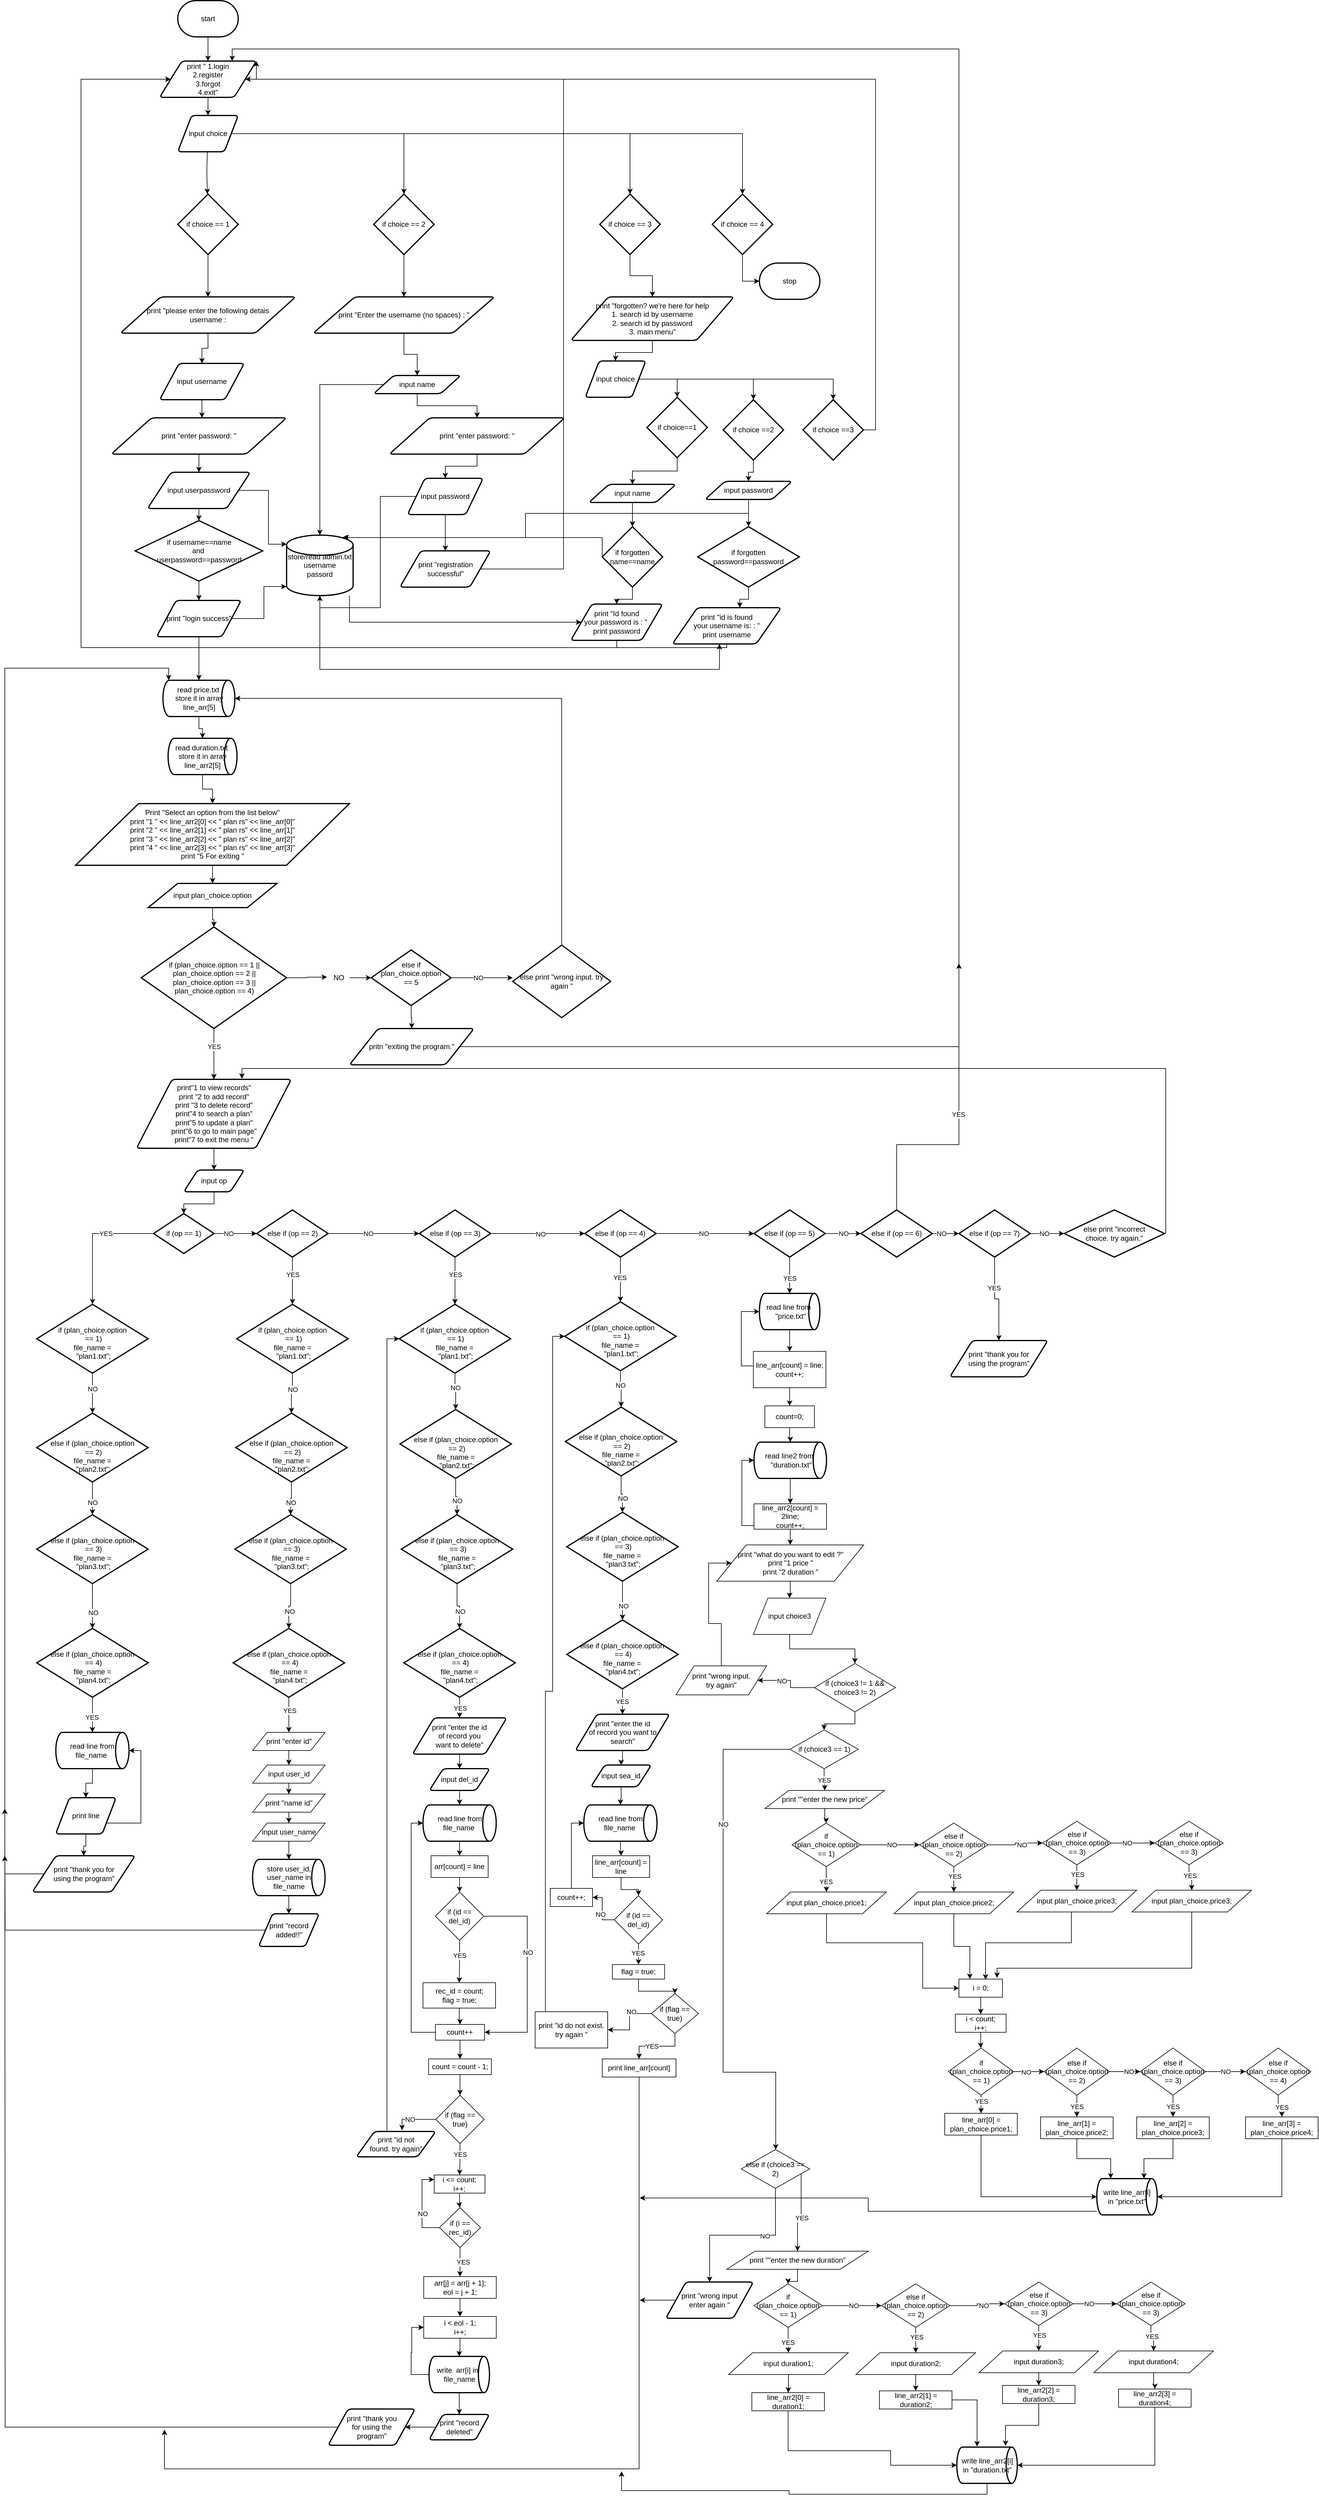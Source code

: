 <mxfile version="13.4.2" type="device"><diagram id="C5RBs43oDa-KdzZeNtuy" name="Page-1"><mxGraphModel dx="9360" dy="4010" grid="1" gridSize="6" guides="1" tooltips="1" connect="1" arrows="1" fold="1" page="1" pageScale="1" pageWidth="690" pageHeight="980" math="0" shadow="0"><root><mxCell id="WIyWlLk6GJQsqaUBKTNV-0"/><mxCell id="WIyWlLk6GJQsqaUBKTNV-1" parent="WIyWlLk6GJQsqaUBKTNV-0"/><mxCell id="ZVEk2svxe8V_wUGOw3hm-1" value="start" style="strokeWidth=2;html=1;shape=mxgraph.flowchart.terminator;whiteSpace=wrap;" parent="WIyWlLk6GJQsqaUBKTNV-1" vertex="1"><mxGeometry x="40" y="70" width="100" height="60" as="geometry"/></mxCell><mxCell id="ZVEk2svxe8V_wUGOw3hm-2" value="" style="endArrow=classic;html=1;entryX=0.5;entryY=0;entryDx=0;entryDy=0;" parent="WIyWlLk6GJQsqaUBKTNV-1" source="ZVEk2svxe8V_wUGOw3hm-1" target="ZVEk2svxe8V_wUGOw3hm-3" edge="1"><mxGeometry width="50" height="50" relative="1" as="geometry"><mxPoint x="80" y="180" as="sourcePoint"/><mxPoint x="100" y="170" as="targetPoint"/></mxGeometry></mxCell><mxCell id="ZVEk2svxe8V_wUGOw3hm-3" value="print &quot; 1.login&lt;br&gt;2.register&lt;br&gt;3.forgot&lt;br&gt;4.exit&quot;" style="shape=parallelogram;html=1;strokeWidth=2;perimeter=parallelogramPerimeter;whiteSpace=wrap;rounded=1;arcSize=12;size=0.23;" parent="WIyWlLk6GJQsqaUBKTNV-1" vertex="1"><mxGeometry x="10" y="170" width="160" height="60" as="geometry"/></mxCell><mxCell id="ZVEk2svxe8V_wUGOw3hm-6" value="" style="endArrow=classic;html=1;exitX=0.5;exitY=1;exitDx=0;exitDy=0;" parent="WIyWlLk6GJQsqaUBKTNV-1" source="ZVEk2svxe8V_wUGOw3hm-3" target="ZVEk2svxe8V_wUGOw3hm-7" edge="1"><mxGeometry width="50" height="50" relative="1" as="geometry"><mxPoint x="60" y="300" as="sourcePoint"/><mxPoint x="90" y="270" as="targetPoint"/></mxGeometry></mxCell><mxCell id="ZVEk2svxe8V_wUGOw3hm-33" style="edgeStyle=orthogonalEdgeStyle;rounded=0;orthogonalLoop=1;jettySize=auto;html=1;exitX=1;exitY=0.5;exitDx=0;exitDy=0;entryX=0.5;entryY=0;entryDx=0;entryDy=0;entryPerimeter=0;" parent="WIyWlLk6GJQsqaUBKTNV-1" source="ZVEk2svxe8V_wUGOw3hm-7" target="ZVEk2svxe8V_wUGOw3hm-31" edge="1"><mxGeometry relative="1" as="geometry"/></mxCell><mxCell id="ZVEk2svxe8V_wUGOw3hm-59" style="edgeStyle=orthogonalEdgeStyle;rounded=0;orthogonalLoop=1;jettySize=auto;html=1;" parent="WIyWlLk6GJQsqaUBKTNV-1" source="ZVEk2svxe8V_wUGOw3hm-7" target="ZVEk2svxe8V_wUGOw3hm-60" edge="1"><mxGeometry relative="1" as="geometry"><mxPoint x="804" y="290" as="targetPoint"/></mxGeometry></mxCell><mxCell id="ZVEk2svxe8V_wUGOw3hm-97" style="edgeStyle=orthogonalEdgeStyle;rounded=0;orthogonalLoop=1;jettySize=auto;html=1;" parent="WIyWlLk6GJQsqaUBKTNV-1" source="ZVEk2svxe8V_wUGOw3hm-7" target="ZVEk2svxe8V_wUGOw3hm-98" edge="1"><mxGeometry relative="1" as="geometry"><mxPoint x="981" y="390" as="targetPoint"/></mxGeometry></mxCell><mxCell id="ZVEk2svxe8V_wUGOw3hm-7" value="input choice" style="shape=parallelogram;html=1;strokeWidth=2;perimeter=parallelogramPerimeter;whiteSpace=wrap;rounded=1;arcSize=12;size=0.23;" parent="WIyWlLk6GJQsqaUBKTNV-1" vertex="1"><mxGeometry x="40" y="260" width="100" height="60" as="geometry"/></mxCell><mxCell id="ZVEk2svxe8V_wUGOw3hm-10" value="" style="endArrow=classic;html=1;" parent="WIyWlLk6GJQsqaUBKTNV-1" source="ZVEk2svxe8V_wUGOw3hm-7" target="ZVEk2svxe8V_wUGOw3hm-11" edge="1"><mxGeometry width="50" height="50" relative="1" as="geometry"><mxPoint x="100" y="390" as="sourcePoint"/><mxPoint x="88" y="380" as="targetPoint"/><Array as="points"><mxPoint x="88" y="350"/></Array></mxGeometry></mxCell><mxCell id="ZVEk2svxe8V_wUGOw3hm-11" value="if choice == 1" style="strokeWidth=2;html=1;shape=mxgraph.flowchart.decision;whiteSpace=wrap;" parent="WIyWlLk6GJQsqaUBKTNV-1" vertex="1"><mxGeometry x="40" y="390" width="100" height="100" as="geometry"/></mxCell><mxCell id="ZVEk2svxe8V_wUGOw3hm-14" value="" style="endArrow=classic;html=1;" parent="WIyWlLk6GJQsqaUBKTNV-1" source="ZVEk2svxe8V_wUGOw3hm-11" target="ZVEk2svxe8V_wUGOw3hm-15" edge="1"><mxGeometry width="50" height="50" relative="1" as="geometry"><mxPoint x="80" y="550" as="sourcePoint"/><mxPoint x="90" y="530" as="targetPoint"/></mxGeometry></mxCell><mxCell id="ZVEk2svxe8V_wUGOw3hm-39" value="" style="edgeStyle=orthogonalEdgeStyle;rounded=0;orthogonalLoop=1;jettySize=auto;html=1;" parent="WIyWlLk6GJQsqaUBKTNV-1" source="ZVEk2svxe8V_wUGOw3hm-15" target="ZVEk2svxe8V_wUGOw3hm-16" edge="1"><mxGeometry relative="1" as="geometry"/></mxCell><mxCell id="ZVEk2svxe8V_wUGOw3hm-15" value="print &quot;please enter the following detais&lt;br&gt;username :" style="shape=parallelogram;html=1;strokeWidth=2;perimeter=parallelogramPerimeter;whiteSpace=wrap;rounded=1;arcSize=12;size=0.23;" parent="WIyWlLk6GJQsqaUBKTNV-1" vertex="1"><mxGeometry x="-55" y="560" width="290" height="60" as="geometry"/></mxCell><mxCell id="ZVEk2svxe8V_wUGOw3hm-16" value="input username" style="shape=parallelogram;html=1;strokeWidth=2;perimeter=parallelogramPerimeter;whiteSpace=wrap;rounded=1;arcSize=12;size=0.23;" parent="WIyWlLk6GJQsqaUBKTNV-1" vertex="1"><mxGeometry x="10" y="670" width="140" height="60" as="geometry"/></mxCell><mxCell id="ZVEk2svxe8V_wUGOw3hm-18" value="print &quot;enter password: &quot;" style="shape=parallelogram;html=1;strokeWidth=2;perimeter=parallelogramPerimeter;whiteSpace=wrap;rounded=1;arcSize=12;size=0.23;" parent="WIyWlLk6GJQsqaUBKTNV-1" vertex="1"><mxGeometry x="-70" y="760" width="290" height="60" as="geometry"/></mxCell><mxCell id="ZVEk2svxe8V_wUGOw3hm-51" style="edgeStyle=orthogonalEdgeStyle;rounded=0;orthogonalLoop=1;jettySize=auto;html=1;" parent="WIyWlLk6GJQsqaUBKTNV-1" source="ZVEk2svxe8V_wUGOw3hm-19" target="ZVEk2svxe8V_wUGOw3hm-103" edge="1"><mxGeometry relative="1" as="geometry"><mxPoint x="75" y="940" as="targetPoint"/></mxGeometry></mxCell><mxCell id="ZVEk2svxe8V_wUGOw3hm-106" style="edgeStyle=orthogonalEdgeStyle;rounded=0;orthogonalLoop=1;jettySize=auto;html=1;entryX=0;entryY=0.15;entryDx=0;entryDy=0;entryPerimeter=0;" parent="WIyWlLk6GJQsqaUBKTNV-1" source="ZVEk2svxe8V_wUGOw3hm-19" target="ZVEk2svxe8V_wUGOw3hm-23" edge="1"><mxGeometry relative="1" as="geometry"/></mxCell><mxCell id="ZVEk2svxe8V_wUGOw3hm-19" value="input userpassword" style="shape=parallelogram;html=1;strokeWidth=2;perimeter=parallelogramPerimeter;whiteSpace=wrap;rounded=1;arcSize=12;size=0.23;" parent="WIyWlLk6GJQsqaUBKTNV-1" vertex="1"><mxGeometry x="-10" y="850" width="170" height="60" as="geometry"/></mxCell><mxCell id="ZVEk2svxe8V_wUGOw3hm-20" value="" style="endArrow=classic;html=1;exitX=0.5;exitY=1;exitDx=0;exitDy=0;" parent="WIyWlLk6GJQsqaUBKTNV-1" source="ZVEk2svxe8V_wUGOw3hm-16" edge="1"><mxGeometry width="50" height="50" relative="1" as="geometry"><mxPoint x="40" y="780" as="sourcePoint"/><mxPoint x="80" y="760" as="targetPoint"/></mxGeometry></mxCell><mxCell id="ZVEk2svxe8V_wUGOw3hm-22" value="" style="endArrow=classic;html=1;entryX=0.5;entryY=0;entryDx=0;entryDy=0;exitX=0.5;exitY=1;exitDx=0;exitDy=0;" parent="WIyWlLk6GJQsqaUBKTNV-1" source="ZVEk2svxe8V_wUGOw3hm-18" target="ZVEk2svxe8V_wUGOw3hm-19" edge="1"><mxGeometry width="50" height="50" relative="1" as="geometry"><mxPoint x="120" y="750" as="sourcePoint"/><mxPoint x="170" y="700" as="targetPoint"/></mxGeometry></mxCell><mxCell id="ZVEk2svxe8V_wUGOw3hm-90" style="edgeStyle=orthogonalEdgeStyle;rounded=0;orthogonalLoop=1;jettySize=auto;html=1;entryX=0;entryY=0.5;entryDx=0;entryDy=0;" parent="WIyWlLk6GJQsqaUBKTNV-1" source="ZVEk2svxe8V_wUGOw3hm-23" target="ZVEk2svxe8V_wUGOw3hm-74" edge="1"><mxGeometry relative="1" as="geometry"><Array as="points"><mxPoint x="324" y="1098"/></Array></mxGeometry></mxCell><mxCell id="ZVEk2svxe8V_wUGOw3hm-91" style="edgeStyle=orthogonalEdgeStyle;rounded=0;orthogonalLoop=1;jettySize=auto;html=1;entryX=0.433;entryY=1;entryDx=0;entryDy=0;entryPerimeter=0;" parent="WIyWlLk6GJQsqaUBKTNV-1" source="ZVEk2svxe8V_wUGOw3hm-23" target="ZVEk2svxe8V_wUGOw3hm-89" edge="1"><mxGeometry relative="1" as="geometry"><Array as="points"><mxPoint x="275" y="1176"/><mxPoint x="936" y="1176"/></Array></mxGeometry></mxCell><mxCell id="ZVEk2svxe8V_wUGOw3hm-23" value="store/read admin.txt&lt;br&gt;username&lt;br&gt;passord" style="strokeWidth=2;html=1;shape=mxgraph.flowchart.database;whiteSpace=wrap;" parent="WIyWlLk6GJQsqaUBKTNV-1" vertex="1"><mxGeometry x="220" y="954" width="110" height="100" as="geometry"/></mxCell><mxCell id="ZVEk2svxe8V_wUGOw3hm-101" style="edgeStyle=orthogonalEdgeStyle;rounded=0;orthogonalLoop=1;jettySize=auto;html=1;entryX=0.5;entryY=0;entryDx=0;entryDy=0;entryPerimeter=0;" parent="WIyWlLk6GJQsqaUBKTNV-1" source="ZVEk2svxe8V_wUGOw3hm-29" target="UkBTFQIp38vNhItvt-_T-1" edge="1"><mxGeometry relative="1" as="geometry"><mxPoint x="75" y="1206" as="targetPoint"/></mxGeometry></mxCell><mxCell id="ZVEk2svxe8V_wUGOw3hm-107" style="edgeStyle=orthogonalEdgeStyle;rounded=0;orthogonalLoop=1;jettySize=auto;html=1;entryX=0;entryY=0.85;entryDx=0;entryDy=0;entryPerimeter=0;" parent="WIyWlLk6GJQsqaUBKTNV-1" source="ZVEk2svxe8V_wUGOw3hm-29" target="ZVEk2svxe8V_wUGOw3hm-23" edge="1"><mxGeometry relative="1" as="geometry"/></mxCell><mxCell id="ZVEk2svxe8V_wUGOw3hm-29" value="print &quot;login success&quot;" style="shape=parallelogram;html=1;strokeWidth=2;perimeter=parallelogramPerimeter;whiteSpace=wrap;rounded=1;arcSize=12;size=0.23;sketch=0;" parent="WIyWlLk6GJQsqaUBKTNV-1" vertex="1"><mxGeometry x="5" y="1062" width="140" height="60" as="geometry"/></mxCell><mxCell id="ZVEk2svxe8V_wUGOw3hm-38" style="edgeStyle=orthogonalEdgeStyle;rounded=0;orthogonalLoop=1;jettySize=auto;html=1;exitX=0.5;exitY=1;exitDx=0;exitDy=0;exitPerimeter=0;" parent="WIyWlLk6GJQsqaUBKTNV-1" source="ZVEk2svxe8V_wUGOw3hm-31" target="ZVEk2svxe8V_wUGOw3hm-34" edge="1"><mxGeometry relative="1" as="geometry"/></mxCell><mxCell id="ZVEk2svxe8V_wUGOw3hm-31" value="if choice == 2" style="strokeWidth=2;html=1;shape=mxgraph.flowchart.decision;whiteSpace=wrap;" parent="WIyWlLk6GJQsqaUBKTNV-1" vertex="1"><mxGeometry x="364" y="390" width="100" height="100" as="geometry"/></mxCell><mxCell id="ZVEk2svxe8V_wUGOw3hm-41" value="" style="edgeStyle=orthogonalEdgeStyle;rounded=0;orthogonalLoop=1;jettySize=auto;html=1;entryX=0.5;entryY=0;entryDx=0;entryDy=0;" parent="WIyWlLk6GJQsqaUBKTNV-1" source="ZVEk2svxe8V_wUGOw3hm-34" target="ZVEk2svxe8V_wUGOw3hm-42" edge="1"><mxGeometry relative="1" as="geometry"><mxPoint x="414" y="700" as="targetPoint"/></mxGeometry></mxCell><mxCell id="ZVEk2svxe8V_wUGOw3hm-34" value="print &quot;Enter the username (no spaces) : &quot;" style="shape=parallelogram;html=1;strokeWidth=2;perimeter=parallelogramPerimeter;whiteSpace=wrap;rounded=1;arcSize=12;size=0.23;sketch=0;" parent="WIyWlLk6GJQsqaUBKTNV-1" vertex="1"><mxGeometry x="264" y="560" width="300" height="60" as="geometry"/></mxCell><mxCell id="ZVEk2svxe8V_wUGOw3hm-44" style="edgeStyle=orthogonalEdgeStyle;rounded=0;orthogonalLoop=1;jettySize=auto;html=1;" parent="WIyWlLk6GJQsqaUBKTNV-1" source="ZVEk2svxe8V_wUGOw3hm-42" target="ZVEk2svxe8V_wUGOw3hm-43" edge="1"><mxGeometry relative="1" as="geometry"/></mxCell><mxCell id="ZVEk2svxe8V_wUGOw3hm-49" style="edgeStyle=orthogonalEdgeStyle;rounded=0;orthogonalLoop=1;jettySize=auto;html=1;entryX=0.5;entryY=0;entryDx=0;entryDy=0;entryPerimeter=0;" parent="WIyWlLk6GJQsqaUBKTNV-1" source="ZVEk2svxe8V_wUGOw3hm-42" target="ZVEk2svxe8V_wUGOw3hm-23" edge="1"><mxGeometry relative="1" as="geometry"/></mxCell><mxCell id="ZVEk2svxe8V_wUGOw3hm-42" value="input name" style="shape=parallelogram;html=1;strokeWidth=2;perimeter=parallelogramPerimeter;whiteSpace=wrap;rounded=1;arcSize=12;size=0.23;" parent="WIyWlLk6GJQsqaUBKTNV-1" vertex="1"><mxGeometry x="364" y="690" width="144" height="30" as="geometry"/></mxCell><mxCell id="ZVEk2svxe8V_wUGOw3hm-47" style="edgeStyle=orthogonalEdgeStyle;rounded=0;orthogonalLoop=1;jettySize=auto;html=1;entryX=0.5;entryY=0;entryDx=0;entryDy=0;" parent="WIyWlLk6GJQsqaUBKTNV-1" source="ZVEk2svxe8V_wUGOw3hm-43" target="ZVEk2svxe8V_wUGOw3hm-45" edge="1"><mxGeometry relative="1" as="geometry"/></mxCell><mxCell id="ZVEk2svxe8V_wUGOw3hm-43" value="print &quot;enter password: &quot;" style="shape=parallelogram;html=1;strokeWidth=2;perimeter=parallelogramPerimeter;whiteSpace=wrap;rounded=1;arcSize=12;size=0.23;" parent="WIyWlLk6GJQsqaUBKTNV-1" vertex="1"><mxGeometry x="390" y="760" width="290" height="60" as="geometry"/></mxCell><mxCell id="ZVEk2svxe8V_wUGOw3hm-48" style="edgeStyle=orthogonalEdgeStyle;rounded=0;orthogonalLoop=1;jettySize=auto;html=1;entryX=0.5;entryY=1;entryDx=0;entryDy=0;entryPerimeter=0;" parent="WIyWlLk6GJQsqaUBKTNV-1" source="ZVEk2svxe8V_wUGOw3hm-45" target="ZVEk2svxe8V_wUGOw3hm-23" edge="1"><mxGeometry relative="1" as="geometry"/></mxCell><mxCell id="ZVEk2svxe8V_wUGOw3hm-53" style="edgeStyle=orthogonalEdgeStyle;rounded=0;orthogonalLoop=1;jettySize=auto;html=1;entryX=0.5;entryY=0;entryDx=0;entryDy=0;" parent="WIyWlLk6GJQsqaUBKTNV-1" source="ZVEk2svxe8V_wUGOw3hm-45" target="ZVEk2svxe8V_wUGOw3hm-54" edge="1"><mxGeometry relative="1" as="geometry"><mxPoint x="482.5" y="980" as="targetPoint"/></mxGeometry></mxCell><mxCell id="ZVEk2svxe8V_wUGOw3hm-45" value="input password" style="shape=parallelogram;html=1;strokeWidth=2;perimeter=parallelogramPerimeter;whiteSpace=wrap;rounded=1;arcSize=12;size=0.23;" parent="WIyWlLk6GJQsqaUBKTNV-1" vertex="1"><mxGeometry x="420" y="860" width="125" height="60" as="geometry"/></mxCell><mxCell id="ZVEk2svxe8V_wUGOw3hm-52" style="edgeStyle=orthogonalEdgeStyle;rounded=0;orthogonalLoop=1;jettySize=auto;html=1;exitX=0.5;exitY=1;exitDx=0;exitDy=0;exitPerimeter=0;" parent="WIyWlLk6GJQsqaUBKTNV-1" source="ZVEk2svxe8V_wUGOw3hm-103" target="ZVEk2svxe8V_wUGOw3hm-29" edge="1"><mxGeometry relative="1" as="geometry"><mxPoint x="75" y="1010" as="sourcePoint"/></mxGeometry></mxCell><mxCell id="ZVEk2svxe8V_wUGOw3hm-56" style="edgeStyle=orthogonalEdgeStyle;rounded=0;orthogonalLoop=1;jettySize=auto;html=1;entryX=1;entryY=0;entryDx=0;entryDy=0;" parent="WIyWlLk6GJQsqaUBKTNV-1" source="ZVEk2svxe8V_wUGOw3hm-54" target="ZVEk2svxe8V_wUGOw3hm-3" edge="1"><mxGeometry relative="1" as="geometry"><Array as="points"><mxPoint x="678" y="1010"/><mxPoint x="678" y="200"/><mxPoint x="170" y="200"/></Array></mxGeometry></mxCell><mxCell id="ZVEk2svxe8V_wUGOw3hm-54" value="print &quot;registration successful&quot;" style="shape=parallelogram;html=1;strokeWidth=2;perimeter=parallelogramPerimeter;whiteSpace=wrap;rounded=1;arcSize=12;size=0.23;sketch=0;" parent="WIyWlLk6GJQsqaUBKTNV-1" vertex="1"><mxGeometry x="407.5" y="980" width="150" height="60" as="geometry"/></mxCell><mxCell id="ZVEk2svxe8V_wUGOw3hm-62" style="edgeStyle=orthogonalEdgeStyle;rounded=0;orthogonalLoop=1;jettySize=auto;html=1;" parent="WIyWlLk6GJQsqaUBKTNV-1" source="ZVEk2svxe8V_wUGOw3hm-60" target="ZVEk2svxe8V_wUGOw3hm-61" edge="1"><mxGeometry relative="1" as="geometry"/></mxCell><mxCell id="ZVEk2svxe8V_wUGOw3hm-60" value="if choice == 3" style="strokeWidth=2;html=1;shape=mxgraph.flowchart.decision;whiteSpace=wrap;" parent="WIyWlLk6GJQsqaUBKTNV-1" vertex="1"><mxGeometry x="738" y="390" width="100" height="100" as="geometry"/></mxCell><mxCell id="ZVEk2svxe8V_wUGOw3hm-64" style="edgeStyle=orthogonalEdgeStyle;rounded=0;orthogonalLoop=1;jettySize=auto;html=1;" parent="WIyWlLk6GJQsqaUBKTNV-1" source="ZVEk2svxe8V_wUGOw3hm-61" target="ZVEk2svxe8V_wUGOw3hm-63" edge="1"><mxGeometry relative="1" as="geometry"/></mxCell><mxCell id="ZVEk2svxe8V_wUGOw3hm-61" value="print &quot;forgotten? we're here for help&lt;br&gt;1. search id by username&lt;br&gt;2. search id by password&lt;br&gt;3. main menu&quot;" style="shape=parallelogram;html=1;strokeWidth=2;perimeter=parallelogramPerimeter;whiteSpace=wrap;rounded=1;arcSize=12;size=0.23;sketch=0;" parent="WIyWlLk6GJQsqaUBKTNV-1" vertex="1"><mxGeometry x="690" y="560" width="270" height="72" as="geometry"/></mxCell><mxCell id="ZVEk2svxe8V_wUGOw3hm-66" value="" style="edgeStyle=orthogonalEdgeStyle;rounded=0;orthogonalLoop=1;jettySize=auto;html=1;entryX=0.5;entryY=0;entryDx=0;entryDy=0;entryPerimeter=0;" parent="WIyWlLk6GJQsqaUBKTNV-1" source="ZVEk2svxe8V_wUGOw3hm-63" target="ZVEk2svxe8V_wUGOw3hm-67" edge="1"><mxGeometry relative="1" as="geometry"><mxPoint x="764" y="806" as="targetPoint"/></mxGeometry></mxCell><mxCell id="ZVEk2svxe8V_wUGOw3hm-81" style="edgeStyle=orthogonalEdgeStyle;rounded=0;orthogonalLoop=1;jettySize=auto;html=1;entryX=0.5;entryY=0;entryDx=0;entryDy=0;entryPerimeter=0;" parent="WIyWlLk6GJQsqaUBKTNV-1" source="ZVEk2svxe8V_wUGOw3hm-63" target="ZVEk2svxe8V_wUGOw3hm-79" edge="1"><mxGeometry relative="1" as="geometry"/></mxCell><mxCell id="ZVEk2svxe8V_wUGOw3hm-93" style="edgeStyle=orthogonalEdgeStyle;rounded=0;orthogonalLoop=1;jettySize=auto;html=1;" parent="WIyWlLk6GJQsqaUBKTNV-1" source="ZVEk2svxe8V_wUGOw3hm-63" target="ZVEk2svxe8V_wUGOw3hm-92" edge="1"><mxGeometry relative="1" as="geometry"/></mxCell><mxCell id="ZVEk2svxe8V_wUGOw3hm-63" value="input choice" style="shape=parallelogram;html=1;strokeWidth=2;perimeter=parallelogramPerimeter;whiteSpace=wrap;rounded=1;arcSize=12;size=0.23;sketch=0;" parent="WIyWlLk6GJQsqaUBKTNV-1" vertex="1"><mxGeometry x="714" y="666" width="100" height="60" as="geometry"/></mxCell><mxCell id="ZVEk2svxe8V_wUGOw3hm-69" value="" style="edgeStyle=orthogonalEdgeStyle;rounded=0;orthogonalLoop=1;jettySize=auto;html=1;" parent="WIyWlLk6GJQsqaUBKTNV-1" source="ZVEk2svxe8V_wUGOw3hm-67" target="ZVEk2svxe8V_wUGOw3hm-71" edge="1"><mxGeometry relative="1" as="geometry"><mxPoint x="866" y="906" as="targetPoint"/></mxGeometry></mxCell><mxCell id="ZVEk2svxe8V_wUGOw3hm-67" value="if choice==1" style="strokeWidth=2;html=1;shape=mxgraph.flowchart.decision;whiteSpace=wrap;rounded=1;sketch=0;" parent="WIyWlLk6GJQsqaUBKTNV-1" vertex="1"><mxGeometry x="816" y="726" width="100" height="100" as="geometry"/></mxCell><mxCell id="ZVEk2svxe8V_wUGOw3hm-73" value="" style="edgeStyle=orthogonalEdgeStyle;rounded=0;orthogonalLoop=1;jettySize=auto;html=1;" parent="WIyWlLk6GJQsqaUBKTNV-1" source="ZVEk2svxe8V_wUGOw3hm-71" target="ZVEk2svxe8V_wUGOw3hm-72" edge="1"><mxGeometry relative="1" as="geometry"/></mxCell><mxCell id="ZVEk2svxe8V_wUGOw3hm-71" value="input name" style="shape=parallelogram;html=1;strokeWidth=2;perimeter=parallelogramPerimeter;whiteSpace=wrap;rounded=1;arcSize=12;size=0.23;" parent="WIyWlLk6GJQsqaUBKTNV-1" vertex="1"><mxGeometry x="720" y="870" width="144" height="30" as="geometry"/></mxCell><mxCell id="ZVEk2svxe8V_wUGOw3hm-76" value="" style="edgeStyle=orthogonalEdgeStyle;rounded=0;orthogonalLoop=1;jettySize=auto;html=1;" parent="WIyWlLk6GJQsqaUBKTNV-1" source="ZVEk2svxe8V_wUGOw3hm-72" target="ZVEk2svxe8V_wUGOw3hm-74" edge="1"><mxGeometry relative="1" as="geometry"/></mxCell><mxCell id="ZVEk2svxe8V_wUGOw3hm-77" style="edgeStyle=orthogonalEdgeStyle;rounded=0;orthogonalLoop=1;jettySize=auto;html=1;entryX=0.836;entryY=0.04;entryDx=0;entryDy=0;entryPerimeter=0;exitX=0;exitY=0.5;exitDx=0;exitDy=0;exitPerimeter=0;" parent="WIyWlLk6GJQsqaUBKTNV-1" source="ZVEk2svxe8V_wUGOw3hm-72" target="ZVEk2svxe8V_wUGOw3hm-23" edge="1"><mxGeometry relative="1" as="geometry"><Array as="points"><mxPoint x="742" y="958"/></Array></mxGeometry></mxCell><mxCell id="ZVEk2svxe8V_wUGOw3hm-72" value="if forgotten name==name" style="strokeWidth=2;html=1;shape=mxgraph.flowchart.decision;whiteSpace=wrap;rounded=1;sketch=0;" parent="WIyWlLk6GJQsqaUBKTNV-1" vertex="1"><mxGeometry x="742" y="940" width="100" height="100" as="geometry"/></mxCell><mxCell id="ZVEk2svxe8V_wUGOw3hm-95" style="edgeStyle=orthogonalEdgeStyle;rounded=0;orthogonalLoop=1;jettySize=auto;html=1;" parent="WIyWlLk6GJQsqaUBKTNV-1" source="ZVEk2svxe8V_wUGOw3hm-74" target="ZVEk2svxe8V_wUGOw3hm-3" edge="1"><mxGeometry relative="1" as="geometry"><mxPoint x="630" y="1320" as="targetPoint"/><Array as="points"><mxPoint x="766" y="1140"/><mxPoint x="-120" y="1140"/><mxPoint x="-120" y="200"/></Array></mxGeometry></mxCell><mxCell id="ZVEk2svxe8V_wUGOw3hm-74" value="print &quot;Id found&lt;br&gt;your password is : &quot;&amp;nbsp;&lt;br&gt;print password" style="shape=parallelogram;html=1;strokeWidth=2;perimeter=parallelogramPerimeter;whiteSpace=wrap;rounded=1;arcSize=12;size=0.23;sketch=0;" parent="WIyWlLk6GJQsqaUBKTNV-1" vertex="1"><mxGeometry x="690" y="1068" width="152" height="60" as="geometry"/></mxCell><mxCell id="ZVEk2svxe8V_wUGOw3hm-84" style="edgeStyle=orthogonalEdgeStyle;rounded=0;orthogonalLoop=1;jettySize=auto;html=1;entryX=0.5;entryY=0;entryDx=0;entryDy=0;" parent="WIyWlLk6GJQsqaUBKTNV-1" source="ZVEk2svxe8V_wUGOw3hm-79" target="ZVEk2svxe8V_wUGOw3hm-82" edge="1"><mxGeometry relative="1" as="geometry"/></mxCell><mxCell id="ZVEk2svxe8V_wUGOw3hm-79" value="if choice ==2" style="strokeWidth=2;html=1;shape=mxgraph.flowchart.decision;whiteSpace=wrap;rounded=1;sketch=0;" parent="WIyWlLk6GJQsqaUBKTNV-1" vertex="1"><mxGeometry x="942" y="730" width="100" height="100" as="geometry"/></mxCell><mxCell id="ZVEk2svxe8V_wUGOw3hm-85" style="edgeStyle=orthogonalEdgeStyle;rounded=0;orthogonalLoop=1;jettySize=auto;html=1;entryX=0.5;entryY=0;entryDx=0;entryDy=0;entryPerimeter=0;" parent="WIyWlLk6GJQsqaUBKTNV-1" source="ZVEk2svxe8V_wUGOw3hm-82" target="ZVEk2svxe8V_wUGOw3hm-83" edge="1"><mxGeometry relative="1" as="geometry"/></mxCell><mxCell id="ZVEk2svxe8V_wUGOw3hm-82" value="input password" style="shape=parallelogram;html=1;strokeWidth=2;perimeter=parallelogramPerimeter;whiteSpace=wrap;rounded=1;arcSize=12;size=0.23;" parent="WIyWlLk6GJQsqaUBKTNV-1" vertex="1"><mxGeometry x="912" y="865" width="144" height="30" as="geometry"/></mxCell><mxCell id="ZVEk2svxe8V_wUGOw3hm-86" style="edgeStyle=orthogonalEdgeStyle;rounded=0;orthogonalLoop=1;jettySize=auto;html=1;entryX=0.855;entryY=0.04;entryDx=0;entryDy=0;entryPerimeter=0;" parent="WIyWlLk6GJQsqaUBKTNV-1" source="ZVEk2svxe8V_wUGOw3hm-83" target="ZVEk2svxe8V_wUGOw3hm-23" edge="1"><mxGeometry relative="1" as="geometry"><Array as="points"><mxPoint x="984" y="918"/><mxPoint x="615" y="918"/><mxPoint x="615" y="958"/></Array></mxGeometry></mxCell><mxCell id="ZVEk2svxe8V_wUGOw3hm-88" value="" style="edgeStyle=orthogonalEdgeStyle;rounded=0;orthogonalLoop=1;jettySize=auto;html=1;entryX=0.62;entryY=0;entryDx=0;entryDy=0;entryPerimeter=0;" parent="WIyWlLk6GJQsqaUBKTNV-1" source="ZVEk2svxe8V_wUGOw3hm-83" target="ZVEk2svxe8V_wUGOw3hm-89" edge="1"><mxGeometry relative="1" as="geometry"><mxPoint x="984" y="1120" as="targetPoint"/></mxGeometry></mxCell><mxCell id="ZVEk2svxe8V_wUGOw3hm-83" value="if forgotten password==password" style="strokeWidth=2;html=1;shape=mxgraph.flowchart.decision;whiteSpace=wrap;rounded=1;sketch=0;" parent="WIyWlLk6GJQsqaUBKTNV-1" vertex="1"><mxGeometry x="900" y="940" width="168" height="100" as="geometry"/></mxCell><mxCell id="ZVEk2svxe8V_wUGOw3hm-96" style="edgeStyle=orthogonalEdgeStyle;rounded=0;orthogonalLoop=1;jettySize=auto;html=1;entryX=0;entryY=0.5;entryDx=0;entryDy=0;" parent="WIyWlLk6GJQsqaUBKTNV-1" source="ZVEk2svxe8V_wUGOw3hm-89" target="ZVEk2svxe8V_wUGOw3hm-3" edge="1"><mxGeometry relative="1" as="geometry"><mxPoint x="858" y="1302" as="targetPoint"/><Array as="points"><mxPoint x="948" y="1140"/><mxPoint x="-120" y="1140"/><mxPoint x="-120" y="200"/></Array></mxGeometry></mxCell><mxCell id="ZVEk2svxe8V_wUGOw3hm-89" value="print &quot;id is found&lt;br&gt;your username is: : &quot;&lt;br&gt;print username" style="shape=parallelogram;html=1;strokeWidth=2;perimeter=parallelogramPerimeter;whiteSpace=wrap;rounded=1;arcSize=12;size=0.23;sketch=0;" parent="WIyWlLk6GJQsqaUBKTNV-1" vertex="1"><mxGeometry x="858" y="1074" width="180" height="60" as="geometry"/></mxCell><mxCell id="ZVEk2svxe8V_wUGOw3hm-94" style="edgeStyle=orthogonalEdgeStyle;rounded=0;orthogonalLoop=1;jettySize=auto;html=1;entryX=1;entryY=0.5;entryDx=0;entryDy=0;" parent="WIyWlLk6GJQsqaUBKTNV-1" source="ZVEk2svxe8V_wUGOw3hm-92" target="ZVEk2svxe8V_wUGOw3hm-3" edge="1"><mxGeometry relative="1" as="geometry"><Array as="points"><mxPoint x="1194" y="780"/><mxPoint x="1194" y="200"/></Array></mxGeometry></mxCell><mxCell id="ZVEk2svxe8V_wUGOw3hm-92" value="if choice ==3" style="strokeWidth=2;html=1;shape=mxgraph.flowchart.decision;whiteSpace=wrap;rounded=1;sketch=0;" parent="WIyWlLk6GJQsqaUBKTNV-1" vertex="1"><mxGeometry x="1074" y="730" width="100" height="100" as="geometry"/></mxCell><mxCell id="ZVEk2svxe8V_wUGOw3hm-100" style="edgeStyle=orthogonalEdgeStyle;rounded=0;orthogonalLoop=1;jettySize=auto;html=1;entryX=0;entryY=0.5;entryDx=0;entryDy=0;entryPerimeter=0;" parent="WIyWlLk6GJQsqaUBKTNV-1" source="ZVEk2svxe8V_wUGOw3hm-98" target="ZVEk2svxe8V_wUGOw3hm-99" edge="1"><mxGeometry relative="1" as="geometry"/></mxCell><mxCell id="ZVEk2svxe8V_wUGOw3hm-98" value="if choice == 4" style="strokeWidth=2;html=1;shape=mxgraph.flowchart.decision;whiteSpace=wrap;" parent="WIyWlLk6GJQsqaUBKTNV-1" vertex="1"><mxGeometry x="924" y="390" width="100" height="100" as="geometry"/></mxCell><mxCell id="ZVEk2svxe8V_wUGOw3hm-99" value="stop" style="strokeWidth=2;html=1;shape=mxgraph.flowchart.terminator;whiteSpace=wrap;rounded=1;sketch=0;" parent="WIyWlLk6GJQsqaUBKTNV-1" vertex="1"><mxGeometry x="1002" y="504" width="100" height="60" as="geometry"/></mxCell><mxCell id="ZVEk2svxe8V_wUGOw3hm-103" value="&lt;span&gt;if username==name&lt;/span&gt;&lt;br&gt;&lt;span&gt;and&amp;nbsp;&lt;/span&gt;&lt;br&gt;&lt;span&gt;userpassword==password&lt;/span&gt;" style="strokeWidth=2;html=1;shape=mxgraph.flowchart.decision;whiteSpace=wrap;rounded=1;sketch=0;" parent="WIyWlLk6GJQsqaUBKTNV-1" vertex="1"><mxGeometry x="-30.5" y="930" width="211" height="100" as="geometry"/></mxCell><mxCell id="UkBTFQIp38vNhItvt-_T-3" value="" style="edgeStyle=orthogonalEdgeStyle;rounded=0;orthogonalLoop=1;jettySize=auto;html=1;" parent="WIyWlLk6GJQsqaUBKTNV-1" source="UkBTFQIp38vNhItvt-_T-1" target="UkBTFQIp38vNhItvt-_T-2" edge="1"><mxGeometry relative="1" as="geometry"/></mxCell><mxCell id="UkBTFQIp38vNhItvt-_T-1" value="read price.txt&amp;nbsp;&lt;br&gt;store it in array line_arr[5]" style="strokeWidth=2;html=1;shape=mxgraph.flowchart.direct_data;whiteSpace=wrap;" parent="WIyWlLk6GJQsqaUBKTNV-1" vertex="1"><mxGeometry x="15.5" y="1194" width="119" height="60" as="geometry"/></mxCell><mxCell id="UkBTFQIp38vNhItvt-_T-7" style="edgeStyle=orthogonalEdgeStyle;rounded=0;orthogonalLoop=1;jettySize=auto;html=1;entryX=0.5;entryY=0;entryDx=0;entryDy=0;" parent="WIyWlLk6GJQsqaUBKTNV-1" source="UkBTFQIp38vNhItvt-_T-2" target="UkBTFQIp38vNhItvt-_T-6" edge="1"><mxGeometry relative="1" as="geometry"/></mxCell><mxCell id="UkBTFQIp38vNhItvt-_T-2" value="read duration.txt&amp;nbsp;&lt;br&gt;store it in array line_arr2[5]" style="strokeWidth=2;html=1;shape=mxgraph.flowchart.direct_data;whiteSpace=wrap;" parent="WIyWlLk6GJQsqaUBKTNV-1" vertex="1"><mxGeometry x="24" y="1290" width="114" height="60" as="geometry"/></mxCell><mxCell id="UkBTFQIp38vNhItvt-_T-9" value="" style="edgeStyle=orthogonalEdgeStyle;rounded=0;orthogonalLoop=1;jettySize=auto;html=1;" parent="WIyWlLk6GJQsqaUBKTNV-1" source="UkBTFQIp38vNhItvt-_T-6" target="UkBTFQIp38vNhItvt-_T-8" edge="1"><mxGeometry relative="1" as="geometry"/></mxCell><mxCell id="UkBTFQIp38vNhItvt-_T-6" value="Print &quot;Select an option from the list below&quot;&lt;br&gt;print &quot;1&lt;span&gt;&#9;&lt;/span&gt;&quot; &amp;lt;&amp;lt; line_arr2[0] &amp;lt;&amp;lt; &quot; plan rs&quot; &amp;lt;&amp;lt; line_arr[0]&quot;&lt;br&gt;print &quot;2 &quot; &amp;lt;&amp;lt; line_arr2[1] &amp;lt;&amp;lt; &quot; plan rs&quot; &amp;lt;&amp;lt; line_arr[1]&quot;&lt;br&gt;print &quot;3 &quot; &amp;lt;&amp;lt; line_arr2[2] &amp;lt;&amp;lt; &quot; plan rs&quot; &amp;lt;&amp;lt; line_arr[2]&quot;&lt;br&gt;print &quot;4 &quot; &amp;lt;&amp;lt; line_arr2[3] &amp;lt;&amp;lt; &quot; plan rs&quot; &amp;lt;&amp;lt; line_arr[3]&quot;&lt;br&gt;print &quot;5&lt;span&gt;&#9;&lt;/span&gt;For exiting&amp;nbsp;&quot;" style="shape=parallelogram;html=1;strokeWidth=2;perimeter=parallelogramPerimeter;whiteSpace=wrap;rounded=1;arcSize=0;size=0.23;" parent="WIyWlLk6GJQsqaUBKTNV-1" vertex="1"><mxGeometry x="-129" y="1398" width="453" height="102" as="geometry"/></mxCell><mxCell id="UkBTFQIp38vNhItvt-_T-11" style="edgeStyle=orthogonalEdgeStyle;rounded=0;orthogonalLoop=1;jettySize=auto;html=1;entryX=0.5;entryY=0;entryDx=0;entryDy=0;entryPerimeter=0;" parent="WIyWlLk6GJQsqaUBKTNV-1" source="UkBTFQIp38vNhItvt-_T-8" target="UkBTFQIp38vNhItvt-_T-10" edge="1"><mxGeometry relative="1" as="geometry"/></mxCell><mxCell id="UkBTFQIp38vNhItvt-_T-8" value="input plan_choice.option" style="shape=parallelogram;html=1;strokeWidth=2;perimeter=parallelogramPerimeter;whiteSpace=wrap;rounded=1;arcSize=0;size=0.23;" parent="WIyWlLk6GJQsqaUBKTNV-1" vertex="1"><mxGeometry x="-9" y="1530" width="213" height="40" as="geometry"/></mxCell><mxCell id="UkBTFQIp38vNhItvt-_T-15" style="edgeStyle=orthogonalEdgeStyle;rounded=0;orthogonalLoop=1;jettySize=auto;html=1;entryX=-0.028;entryY=0.458;entryDx=0;entryDy=0;entryPerimeter=0;" parent="WIyWlLk6GJQsqaUBKTNV-1" source="UkBTFQIp38vNhItvt-_T-10" target="UkBTFQIp38vNhItvt-_T-14" edge="1"><mxGeometry relative="1" as="geometry"/></mxCell><mxCell id="UkBTFQIp38vNhItvt-_T-27" style="edgeStyle=orthogonalEdgeStyle;rounded=0;orthogonalLoop=1;jettySize=auto;html=1;" parent="WIyWlLk6GJQsqaUBKTNV-1" source="UkBTFQIp38vNhItvt-_T-10" target="UkBTFQIp38vNhItvt-_T-26" edge="1"><mxGeometry relative="1" as="geometry"/></mxCell><mxCell id="UkBTFQIp38vNhItvt-_T-28" value="YES" style="edgeLabel;html=1;align=center;verticalAlign=middle;resizable=0;points=[];" parent="UkBTFQIp38vNhItvt-_T-27" vertex="1" connectable="0"><mxGeometry x="0.001" y="54" relative="1" as="geometry"><mxPoint x="-54.05" y="-12" as="offset"/></mxGeometry></mxCell><mxCell id="UkBTFQIp38vNhItvt-_T-10" value="&lt;div&gt;if (plan_choice.option == 1 || plan_choice.option == 2 || plan_choice.option == 3 || plan_choice.option == 4)&lt;/div&gt;" style="strokeWidth=2;html=1;shape=mxgraph.flowchart.decision;whiteSpace=wrap;" parent="WIyWlLk6GJQsqaUBKTNV-1" vertex="1"><mxGeometry x="-20.5" y="1602" width="240.5" height="168" as="geometry"/></mxCell><mxCell id="UkBTFQIp38vNhItvt-_T-19" value="" style="edgeStyle=orthogonalEdgeStyle;rounded=0;orthogonalLoop=1;jettySize=auto;html=1;" parent="WIyWlLk6GJQsqaUBKTNV-1" source="UkBTFQIp38vNhItvt-_T-12" target="UkBTFQIp38vNhItvt-_T-18" edge="1"><mxGeometry relative="1" as="geometry"><Array as="points"><mxPoint x="534" y="1686"/><mxPoint x="534" y="1686"/></Array></mxGeometry></mxCell><mxCell id="UkBTFQIp38vNhItvt-_T-20" value="NO" style="edgeLabel;html=1;align=center;verticalAlign=middle;resizable=0;points=[];" parent="UkBTFQIp38vNhItvt-_T-19" vertex="1" connectable="0"><mxGeometry x="-0.119" y="-4" relative="1" as="geometry"><mxPoint y="-4" as="offset"/></mxGeometry></mxCell><mxCell id="UkBTFQIp38vNhItvt-_T-24" style="edgeStyle=orthogonalEdgeStyle;rounded=0;orthogonalLoop=1;jettySize=auto;html=1;entryX=0.5;entryY=0;entryDx=0;entryDy=0;" parent="WIyWlLk6GJQsqaUBKTNV-1" source="UkBTFQIp38vNhItvt-_T-12" target="UkBTFQIp38vNhItvt-_T-23" edge="1"><mxGeometry relative="1" as="geometry"/></mxCell><mxCell id="UkBTFQIp38vNhItvt-_T-12" value="else if plan_choice.option&lt;br&gt;== 5&lt;br&gt;&amp;nbsp;" style="strokeWidth=2;html=1;shape=mxgraph.flowchart.decision;whiteSpace=wrap;" parent="WIyWlLk6GJQsqaUBKTNV-1" vertex="1"><mxGeometry x="360" y="1640" width="132" height="92" as="geometry"/></mxCell><mxCell id="UkBTFQIp38vNhItvt-_T-21" style="edgeStyle=orthogonalEdgeStyle;rounded=0;orthogonalLoop=1;jettySize=auto;html=1;entryX=1;entryY=0.5;entryDx=0;entryDy=0;entryPerimeter=0;" parent="WIyWlLk6GJQsqaUBKTNV-1" source="UkBTFQIp38vNhItvt-_T-18" target="UkBTFQIp38vNhItvt-_T-1" edge="1"><mxGeometry relative="1" as="geometry"><mxPoint x="312" y="1188" as="targetPoint"/><Array as="points"><mxPoint x="675" y="1224"/></Array></mxGeometry></mxCell><mxCell id="UkBTFQIp38vNhItvt-_T-18" value="else print &quot;wrong input. try again &quot;" style="strokeWidth=2;html=1;shape=mxgraph.flowchart.decision;whiteSpace=wrap;" parent="WIyWlLk6GJQsqaUBKTNV-1" vertex="1"><mxGeometry x="594" y="1632" width="162" height="120" as="geometry"/></mxCell><mxCell id="UkBTFQIp38vNhItvt-_T-17" style="edgeStyle=orthogonalEdgeStyle;rounded=0;orthogonalLoop=1;jettySize=auto;html=1;entryX=0;entryY=0.5;entryDx=0;entryDy=0;entryPerimeter=0;" parent="WIyWlLk6GJQsqaUBKTNV-1" source="UkBTFQIp38vNhItvt-_T-14" target="UkBTFQIp38vNhItvt-_T-12" edge="1"><mxGeometry relative="1" as="geometry"/></mxCell><mxCell id="UkBTFQIp38vNhItvt-_T-14" value="NO" style="text;html=1;resizable=0;autosize=1;align=center;verticalAlign=middle;points=[];fillColor=none;strokeColor=none;rounded=0;" parent="WIyWlLk6GJQsqaUBKTNV-1" vertex="1"><mxGeometry x="288" y="1674" width="36" height="24" as="geometry"/></mxCell><mxCell id="UkBTFQIp38vNhItvt-_T-25" style="edgeStyle=orthogonalEdgeStyle;rounded=0;orthogonalLoop=1;jettySize=auto;html=1;entryX=0.75;entryY=0;entryDx=0;entryDy=0;" parent="WIyWlLk6GJQsqaUBKTNV-1" source="UkBTFQIp38vNhItvt-_T-23" target="ZVEk2svxe8V_wUGOw3hm-3" edge="1"><mxGeometry relative="1" as="geometry"><Array as="points"><mxPoint x="1332" y="1800"/><mxPoint x="1332" y="150"/><mxPoint x="130" y="150"/></Array></mxGeometry></mxCell><mxCell id="UkBTFQIp38vNhItvt-_T-23" value="pritn &quot;exiting the program.&quot;" style="shape=parallelogram;html=1;strokeWidth=2;perimeter=parallelogramPerimeter;whiteSpace=wrap;rounded=1;arcSize=12;size=0.23;" parent="WIyWlLk6GJQsqaUBKTNV-1" vertex="1"><mxGeometry x="324" y="1770" width="206" height="60" as="geometry"/></mxCell><mxCell id="UkBTFQIp38vNhItvt-_T-30" style="edgeStyle=orthogonalEdgeStyle;rounded=0;orthogonalLoop=1;jettySize=auto;html=1;entryX=0.5;entryY=0;entryDx=0;entryDy=0;" parent="WIyWlLk6GJQsqaUBKTNV-1" source="UkBTFQIp38vNhItvt-_T-26" target="UkBTFQIp38vNhItvt-_T-31" edge="1"><mxGeometry relative="1" as="geometry"><mxPoint x="104" y="2052" as="targetPoint"/></mxGeometry></mxCell><mxCell id="UkBTFQIp38vNhItvt-_T-26" value="print&quot;1 to view records&quot;&lt;br&gt;print &quot;2 to add record&quot;&lt;br&gt;print &quot;3 to delete record&quot;&lt;br&gt;print&quot;4 to search a plan&quot;&lt;br&gt;print&quot;5 to update a plan&quot;&lt;br&gt;print&quot;6 to go to main page&quot;&lt;br&gt;print&quot;7 to exit the menu&amp;nbsp;&quot;" style="shape=parallelogram;html=1;strokeWidth=2;perimeter=parallelogramPerimeter;whiteSpace=wrap;rounded=1;arcSize=12;size=0.23;" parent="WIyWlLk6GJQsqaUBKTNV-1" vertex="1"><mxGeometry x="-28.25" y="1854" width="256" height="114" as="geometry"/></mxCell><mxCell id="UkBTFQIp38vNhItvt-_T-33" style="edgeStyle=orthogonalEdgeStyle;rounded=0;orthogonalLoop=1;jettySize=auto;html=1;entryX=0.5;entryY=0;entryDx=0;entryDy=0;entryPerimeter=0;" parent="WIyWlLk6GJQsqaUBKTNV-1" source="UkBTFQIp38vNhItvt-_T-31" target="UkBTFQIp38vNhItvt-_T-32" edge="1"><mxGeometry relative="1" as="geometry"/></mxCell><mxCell id="UkBTFQIp38vNhItvt-_T-31" value="input op" style="shape=parallelogram;html=1;strokeWidth=2;perimeter=parallelogramPerimeter;whiteSpace=wrap;rounded=1;arcSize=12;size=0.23;" parent="WIyWlLk6GJQsqaUBKTNV-1" vertex="1"><mxGeometry x="50" y="2004" width="100" height="36" as="geometry"/></mxCell><mxCell id="UkBTFQIp38vNhItvt-_T-35" value="" style="edgeStyle=orthogonalEdgeStyle;rounded=0;orthogonalLoop=1;jettySize=auto;html=1;" parent="WIyWlLk6GJQsqaUBKTNV-1" source="UkBTFQIp38vNhItvt-_T-32" target="UkBTFQIp38vNhItvt-_T-34" edge="1"><mxGeometry relative="1" as="geometry"/></mxCell><mxCell id="UkBTFQIp38vNhItvt-_T-51" value="NO" style="edgeLabel;html=1;align=center;verticalAlign=middle;resizable=0;points=[];" parent="UkBTFQIp38vNhItvt-_T-35" vertex="1" connectable="0"><mxGeometry x="-0.337" relative="1" as="geometry"><mxPoint as="offset"/></mxGeometry></mxCell><mxCell id="UkBTFQIp38vNhItvt-_T-60" style="edgeStyle=orthogonalEdgeStyle;rounded=0;orthogonalLoop=1;jettySize=auto;html=1;" parent="WIyWlLk6GJQsqaUBKTNV-1" source="UkBTFQIp38vNhItvt-_T-32" target="UkBTFQIp38vNhItvt-_T-59" edge="1"><mxGeometry relative="1" as="geometry"/></mxCell><mxCell id="UkBTFQIp38vNhItvt-_T-61" value="YES" style="edgeLabel;html=1;align=center;verticalAlign=middle;resizable=0;points=[];" parent="UkBTFQIp38vNhItvt-_T-60" vertex="1" connectable="0"><mxGeometry x="-0.274" relative="1" as="geometry"><mxPoint as="offset"/></mxGeometry></mxCell><mxCell id="UkBTFQIp38vNhItvt-_T-32" value="if (op == 1)" style="strokeWidth=2;html=1;shape=mxgraph.flowchart.decision;whiteSpace=wrap;" parent="WIyWlLk6GJQsqaUBKTNV-1" vertex="1"><mxGeometry y="2076" width="100" height="66" as="geometry"/></mxCell><mxCell id="UkBTFQIp38vNhItvt-_T-39" value="" style="edgeStyle=orthogonalEdgeStyle;rounded=0;orthogonalLoop=1;jettySize=auto;html=1;" parent="WIyWlLk6GJQsqaUBKTNV-1" source="UkBTFQIp38vNhItvt-_T-34" target="UkBTFQIp38vNhItvt-_T-38" edge="1"><mxGeometry relative="1" as="geometry"/></mxCell><mxCell id="UkBTFQIp38vNhItvt-_T-52" value="NO" style="edgeLabel;html=1;align=center;verticalAlign=middle;resizable=0;points=[];" parent="UkBTFQIp38vNhItvt-_T-39" vertex="1" connectable="0"><mxGeometry x="-0.119" relative="1" as="geometry"><mxPoint as="offset"/></mxGeometry></mxCell><mxCell id="UkBTFQIp38vNhItvt-_T-34" value="else if (op == 2)" style="strokeWidth=2;html=1;shape=mxgraph.flowchart.decision;whiteSpace=wrap;" parent="WIyWlLk6GJQsqaUBKTNV-1" vertex="1"><mxGeometry x="170.63" y="2070" width="118" height="78" as="geometry"/></mxCell><mxCell id="UkBTFQIp38vNhItvt-_T-41" value="" style="edgeStyle=orthogonalEdgeStyle;rounded=0;orthogonalLoop=1;jettySize=auto;html=1;" parent="WIyWlLk6GJQsqaUBKTNV-1" source="UkBTFQIp38vNhItvt-_T-38" target="UkBTFQIp38vNhItvt-_T-40" edge="1"><mxGeometry relative="1" as="geometry"/></mxCell><mxCell id="UkBTFQIp38vNhItvt-_T-53" value="NO" style="edgeLabel;html=1;align=center;verticalAlign=middle;resizable=0;points=[];" parent="UkBTFQIp38vNhItvt-_T-41" vertex="1" connectable="0"><mxGeometry x="0.053" y="-1" relative="1" as="geometry"><mxPoint as="offset"/></mxGeometry></mxCell><mxCell id="UkBTFQIp38vNhItvt-_T-38" value="else if (op == 3)" style="strokeWidth=2;html=1;shape=mxgraph.flowchart.decision;whiteSpace=wrap;" parent="WIyWlLk6GJQsqaUBKTNV-1" vertex="1"><mxGeometry x="439.5" y="2070" width="118" height="78" as="geometry"/></mxCell><mxCell id="UkBTFQIp38vNhItvt-_T-43" value="" style="edgeStyle=orthogonalEdgeStyle;rounded=0;orthogonalLoop=1;jettySize=auto;html=1;" parent="WIyWlLk6GJQsqaUBKTNV-1" source="UkBTFQIp38vNhItvt-_T-40" target="UkBTFQIp38vNhItvt-_T-42" edge="1"><mxGeometry relative="1" as="geometry"/></mxCell><mxCell id="UkBTFQIp38vNhItvt-_T-54" value="NO" style="edgeLabel;html=1;align=center;verticalAlign=middle;resizable=0;points=[];" parent="UkBTFQIp38vNhItvt-_T-43" vertex="1" connectable="0"><mxGeometry x="-0.028" relative="1" as="geometry"><mxPoint as="offset"/></mxGeometry></mxCell><mxCell id="yBkO8LjpEO7Bktr1j5np-107" style="edgeStyle=orthogonalEdgeStyle;rounded=0;orthogonalLoop=1;jettySize=auto;html=1;entryX=0.5;entryY=0;entryDx=0;entryDy=0;entryPerimeter=0;exitX=0.5;exitY=1;exitDx=0;exitDy=0;exitPerimeter=0;" edge="1" parent="WIyWlLk6GJQsqaUBKTNV-1" source="UkBTFQIp38vNhItvt-_T-40" target="yBkO8LjpEO7Bktr1j5np-95"><mxGeometry relative="1" as="geometry"><Array as="points"><mxPoint x="772" y="2184"/><mxPoint x="772" y="2184"/></Array></mxGeometry></mxCell><mxCell id="yBkO8LjpEO7Bktr1j5np-111" value="YES" style="edgeLabel;html=1;align=center;verticalAlign=middle;resizable=0;points=[];" vertex="1" connectable="0" parent="yBkO8LjpEO7Bktr1j5np-107"><mxGeometry x="-0.101" y="-1" relative="1" as="geometry"><mxPoint as="offset"/></mxGeometry></mxCell><mxCell id="UkBTFQIp38vNhItvt-_T-40" value="else if (op == 4)" style="strokeWidth=2;html=1;shape=mxgraph.flowchart.decision;whiteSpace=wrap;" parent="WIyWlLk6GJQsqaUBKTNV-1" vertex="1"><mxGeometry x="713.13" y="2070" width="118" height="78" as="geometry"/></mxCell><mxCell id="UkBTFQIp38vNhItvt-_T-45" value="" style="edgeStyle=orthogonalEdgeStyle;rounded=0;orthogonalLoop=1;jettySize=auto;html=1;" parent="WIyWlLk6GJQsqaUBKTNV-1" source="UkBTFQIp38vNhItvt-_T-42" target="UkBTFQIp38vNhItvt-_T-44" edge="1"><mxGeometry relative="1" as="geometry"/></mxCell><mxCell id="UkBTFQIp38vNhItvt-_T-55" value="NO" style="edgeLabel;html=1;align=center;verticalAlign=middle;resizable=0;points=[];" parent="UkBTFQIp38vNhItvt-_T-45" vertex="1" connectable="0"><mxGeometry x="0.067" y="1" relative="1" as="geometry"><mxPoint x="-2" y="1" as="offset"/></mxGeometry></mxCell><mxCell id="yBkO8LjpEO7Bktr1j5np-147" style="edgeStyle=orthogonalEdgeStyle;rounded=0;orthogonalLoop=1;jettySize=auto;html=1;entryX=0.5;entryY=0;entryDx=0;entryDy=0;entryPerimeter=0;" edge="1" parent="WIyWlLk6GJQsqaUBKTNV-1" source="UkBTFQIp38vNhItvt-_T-42" target="yBkO8LjpEO7Bktr1j5np-146"><mxGeometry relative="1" as="geometry"/></mxCell><mxCell id="yBkO8LjpEO7Bktr1j5np-148" value="YES" style="edgeLabel;html=1;align=center;verticalAlign=middle;resizable=0;points=[];" vertex="1" connectable="0" parent="yBkO8LjpEO7Bktr1j5np-147"><mxGeometry x="0.2" y="1" relative="1" as="geometry"><mxPoint x="-1" y="-1" as="offset"/></mxGeometry></mxCell><mxCell id="UkBTFQIp38vNhItvt-_T-42" value="else if (op == 5)" style="strokeWidth=2;html=1;shape=mxgraph.flowchart.decision;whiteSpace=wrap;" parent="WIyWlLk6GJQsqaUBKTNV-1" vertex="1"><mxGeometry x="993" y="2070" width="118" height="78" as="geometry"/></mxCell><mxCell id="UkBTFQIp38vNhItvt-_T-47" value="" style="edgeStyle=orthogonalEdgeStyle;rounded=0;orthogonalLoop=1;jettySize=auto;html=1;" parent="WIyWlLk6GJQsqaUBKTNV-1" source="UkBTFQIp38vNhItvt-_T-44" target="UkBTFQIp38vNhItvt-_T-46" edge="1"><mxGeometry relative="1" as="geometry"/></mxCell><mxCell id="UkBTFQIp38vNhItvt-_T-56" value="NO" style="edgeLabel;html=1;align=center;verticalAlign=middle;resizable=0;points=[];" parent="UkBTFQIp38vNhItvt-_T-47" vertex="1" connectable="0"><mxGeometry x="0.147" y="1" relative="1" as="geometry"><mxPoint x="-10" y="1" as="offset"/></mxGeometry></mxCell><mxCell id="yBkO8LjpEO7Bktr1j5np-324" style="edgeStyle=orthogonalEdgeStyle;rounded=0;orthogonalLoop=1;jettySize=auto;html=1;" edge="1" parent="WIyWlLk6GJQsqaUBKTNV-1" source="UkBTFQIp38vNhItvt-_T-44"><mxGeometry relative="1" as="geometry"><mxPoint x="1332" y="1662.286" as="targetPoint"/><Array as="points"><mxPoint x="1229" y="1962"/><mxPoint x="1332" y="1962"/></Array></mxGeometry></mxCell><mxCell id="yBkO8LjpEO7Bktr1j5np-326" value="YES" style="edgeLabel;html=1;align=center;verticalAlign=middle;resizable=0;points=[];" vertex="1" connectable="0" parent="yBkO8LjpEO7Bktr1j5np-324"><mxGeometry x="0.025" y="1" relative="1" as="geometry"><mxPoint as="offset"/></mxGeometry></mxCell><mxCell id="UkBTFQIp38vNhItvt-_T-44" value="else if (op == 6)" style="strokeWidth=2;html=1;shape=mxgraph.flowchart.decision;whiteSpace=wrap;" parent="WIyWlLk6GJQsqaUBKTNV-1" vertex="1"><mxGeometry x="1170" y="2070" width="118" height="78" as="geometry"/></mxCell><mxCell id="UkBTFQIp38vNhItvt-_T-49" value="" style="edgeStyle=orthogonalEdgeStyle;rounded=0;orthogonalLoop=1;jettySize=auto;html=1;" parent="WIyWlLk6GJQsqaUBKTNV-1" source="UkBTFQIp38vNhItvt-_T-46" target="UkBTFQIp38vNhItvt-_T-48" edge="1"><mxGeometry relative="1" as="geometry"/></mxCell><mxCell id="UkBTFQIp38vNhItvt-_T-58" value="NO" style="edgeLabel;html=1;align=center;verticalAlign=middle;resizable=0;points=[];" parent="UkBTFQIp38vNhItvt-_T-49" vertex="1" connectable="0"><mxGeometry x="-0.494" y="-2" relative="1" as="geometry"><mxPoint x="9" y="-2" as="offset"/></mxGeometry></mxCell><mxCell id="yBkO8LjpEO7Bktr1j5np-328" style="edgeStyle=orthogonalEdgeStyle;rounded=0;orthogonalLoop=1;jettySize=auto;html=1;entryX=0.5;entryY=0;entryDx=0;entryDy=0;" edge="1" parent="WIyWlLk6GJQsqaUBKTNV-1" source="UkBTFQIp38vNhItvt-_T-46" target="yBkO8LjpEO7Bktr1j5np-327"><mxGeometry relative="1" as="geometry"/></mxCell><mxCell id="yBkO8LjpEO7Bktr1j5np-329" value="YES" style="edgeLabel;html=1;align=center;verticalAlign=middle;resizable=0;points=[];" vertex="1" connectable="0" parent="yBkO8LjpEO7Bktr1j5np-328"><mxGeometry x="-0.304" y="-1" relative="1" as="geometry"><mxPoint as="offset"/></mxGeometry></mxCell><mxCell id="UkBTFQIp38vNhItvt-_T-46" value="else if (op == 7)" style="strokeWidth=2;html=1;shape=mxgraph.flowchart.decision;whiteSpace=wrap;" parent="WIyWlLk6GJQsqaUBKTNV-1" vertex="1"><mxGeometry x="1332" y="2070" width="118" height="78" as="geometry"/></mxCell><mxCell id="UkBTFQIp38vNhItvt-_T-50" style="edgeStyle=orthogonalEdgeStyle;rounded=0;orthogonalLoop=1;jettySize=auto;html=1;entryX=0.681;entryY=-0.009;entryDx=0;entryDy=0;entryPerimeter=0;" parent="WIyWlLk6GJQsqaUBKTNV-1" source="UkBTFQIp38vNhItvt-_T-48" target="UkBTFQIp38vNhItvt-_T-26" edge="1"><mxGeometry relative="1" as="geometry"><Array as="points"><mxPoint x="1674" y="2109"/><mxPoint x="1674" y="1836"/><mxPoint x="146" y="1836"/></Array></mxGeometry></mxCell><mxCell id="UkBTFQIp38vNhItvt-_T-48" value="else print&amp;nbsp;&quot;incorrect &lt;br&gt;choice. try again.&quot;" style="strokeWidth=2;html=1;shape=mxgraph.flowchart.decision;whiteSpace=wrap;" parent="WIyWlLk6GJQsqaUBKTNV-1" vertex="1"><mxGeometry x="1506" y="2070" width="166" height="78" as="geometry"/></mxCell><mxCell id="UkBTFQIp38vNhItvt-_T-63" value="" style="edgeStyle=orthogonalEdgeStyle;rounded=0;orthogonalLoop=1;jettySize=auto;html=1;" parent="WIyWlLk6GJQsqaUBKTNV-1" source="UkBTFQIp38vNhItvt-_T-59" target="UkBTFQIp38vNhItvt-_T-62" edge="1"><mxGeometry relative="1" as="geometry"/></mxCell><mxCell id="UkBTFQIp38vNhItvt-_T-64" value="NO" style="edgeLabel;html=1;align=center;verticalAlign=middle;resizable=0;points=[];" parent="UkBTFQIp38vNhItvt-_T-63" vertex="1" connectable="0"><mxGeometry x="-0.222" relative="1" as="geometry"><mxPoint as="offset"/></mxGeometry></mxCell><mxCell id="UkBTFQIp38vNhItvt-_T-59" value="&lt;div&gt;&lt;br&gt;&lt;/div&gt;&lt;div&gt;if (plan_choice.option&lt;/div&gt;&lt;div&gt;&amp;nbsp;== 1)&lt;/div&gt;&lt;div&gt;&lt;span&gt;&#9;&#9;&lt;/span&gt;file_name =&lt;/div&gt;&lt;div&gt;&amp;nbsp;&quot;plan1.txt&quot;;&lt;/div&gt;" style="strokeWidth=2;html=1;shape=mxgraph.flowchart.decision;whiteSpace=wrap;" parent="WIyWlLk6GJQsqaUBKTNV-1" vertex="1"><mxGeometry x="-193.25" y="2226" width="184.25" height="114" as="geometry"/></mxCell><mxCell id="UkBTFQIp38vNhItvt-_T-66" value="" style="edgeStyle=orthogonalEdgeStyle;rounded=0;orthogonalLoop=1;jettySize=auto;html=1;" parent="WIyWlLk6GJQsqaUBKTNV-1" source="UkBTFQIp38vNhItvt-_T-62" target="UkBTFQIp38vNhItvt-_T-65" edge="1"><mxGeometry relative="1" as="geometry"/></mxCell><mxCell id="UkBTFQIp38vNhItvt-_T-69" value="NO" style="edgeLabel;html=1;align=center;verticalAlign=middle;resizable=0;points=[];" parent="UkBTFQIp38vNhItvt-_T-66" vertex="1" connectable="0"><mxGeometry x="0.259" relative="1" as="geometry"><mxPoint as="offset"/></mxGeometry></mxCell><mxCell id="UkBTFQIp38vNhItvt-_T-62" value="&lt;div&gt;&lt;br&gt;&lt;/div&gt;&lt;div&gt;&lt;br&gt;&lt;/div&gt;&lt;div&gt;else if (plan_choice.option&lt;/div&gt;&lt;div&gt;&amp;nbsp;== 2)&lt;/div&gt;&lt;div&gt;&lt;span&gt;&#9;&#9;&lt;/span&gt;file_name =&lt;/div&gt;&lt;div&gt;&amp;nbsp;&quot;plan2.txt&quot;;&lt;/div&gt;" style="strokeWidth=2;html=1;shape=mxgraph.flowchart.decision;whiteSpace=wrap;" parent="WIyWlLk6GJQsqaUBKTNV-1" vertex="1"><mxGeometry x="-193.25" y="2406" width="184.25" height="114" as="geometry"/></mxCell><mxCell id="UkBTFQIp38vNhItvt-_T-68" value="" style="edgeStyle=orthogonalEdgeStyle;rounded=0;orthogonalLoop=1;jettySize=auto;html=1;" parent="WIyWlLk6GJQsqaUBKTNV-1" source="UkBTFQIp38vNhItvt-_T-65" target="UkBTFQIp38vNhItvt-_T-67" edge="1"><mxGeometry relative="1" as="geometry"/></mxCell><mxCell id="UkBTFQIp38vNhItvt-_T-70" value="NO" style="edgeLabel;html=1;align=center;verticalAlign=middle;resizable=0;points=[];" parent="UkBTFQIp38vNhItvt-_T-68" vertex="1" connectable="0"><mxGeometry x="0.28" y="1" relative="1" as="geometry"><mxPoint as="offset"/></mxGeometry></mxCell><mxCell id="UkBTFQIp38vNhItvt-_T-65" value="&lt;div&gt;&lt;br&gt;&lt;/div&gt;&lt;div&gt;&lt;br&gt;&lt;/div&gt;&lt;div&gt;else if (plan_choice.option&lt;/div&gt;&lt;div&gt;&amp;nbsp;== 3)&lt;/div&gt;&lt;div&gt;&lt;span&gt;&#9;&#9;&lt;/span&gt;file_name =&lt;/div&gt;&lt;div&gt;&amp;nbsp;&quot;plan3.txt&quot;;&lt;/div&gt;&lt;div&gt;&lt;br&gt;&lt;/div&gt;" style="strokeWidth=2;html=1;shape=mxgraph.flowchart.decision;whiteSpace=wrap;" parent="WIyWlLk6GJQsqaUBKTNV-1" vertex="1"><mxGeometry x="-193.25" y="2574" width="184.25" height="114" as="geometry"/></mxCell><mxCell id="UkBTFQIp38vNhItvt-_T-72" style="edgeStyle=orthogonalEdgeStyle;rounded=0;orthogonalLoop=1;jettySize=auto;html=1;entryX=0.5;entryY=0;entryDx=0;entryDy=0;entryPerimeter=0;" parent="WIyWlLk6GJQsqaUBKTNV-1" source="UkBTFQIp38vNhItvt-_T-67" target="UkBTFQIp38vNhItvt-_T-71" edge="1"><mxGeometry relative="1" as="geometry"/></mxCell><mxCell id="UkBTFQIp38vNhItvt-_T-76" value="YES" style="edgeLabel;html=1;align=center;verticalAlign=middle;resizable=0;points=[];" parent="UkBTFQIp38vNhItvt-_T-72" vertex="1" connectable="0"><mxGeometry x="0.135" y="-1" relative="1" as="geometry"><mxPoint as="offset"/></mxGeometry></mxCell><mxCell id="UkBTFQIp38vNhItvt-_T-67" value="&lt;div&gt;&lt;br&gt;&lt;/div&gt;&lt;div&gt;&lt;br&gt;&lt;/div&gt;&lt;div&gt;else if (plan_choice.option&lt;/div&gt;&lt;div&gt;&amp;nbsp;== 4)&lt;/div&gt;&lt;div&gt;&lt;span&gt;&#9;&#9;&lt;/span&gt;file_name =&lt;/div&gt;&lt;div&gt;&amp;nbsp;&quot;plan4.txt&quot;;&lt;/div&gt;&lt;div&gt;&lt;br&gt;&lt;/div&gt;" style="strokeWidth=2;html=1;shape=mxgraph.flowchart.decision;whiteSpace=wrap;" parent="WIyWlLk6GJQsqaUBKTNV-1" vertex="1"><mxGeometry x="-193.25" y="2762" width="184.25" height="114" as="geometry"/></mxCell><mxCell id="UkBTFQIp38vNhItvt-_T-75" style="edgeStyle=orthogonalEdgeStyle;rounded=0;orthogonalLoop=1;jettySize=auto;html=1;entryX=0.5;entryY=0;entryDx=0;entryDy=0;" parent="WIyWlLk6GJQsqaUBKTNV-1" source="UkBTFQIp38vNhItvt-_T-71" target="UkBTFQIp38vNhItvt-_T-74" edge="1"><mxGeometry relative="1" as="geometry"/></mxCell><mxCell id="UkBTFQIp38vNhItvt-_T-71" value="read line from file_name&amp;nbsp;" style="strokeWidth=2;html=1;shape=mxgraph.flowchart.direct_data;whiteSpace=wrap;" parent="WIyWlLk6GJQsqaUBKTNV-1" vertex="1"><mxGeometry x="-161.68" y="2934" width="121.12" height="60" as="geometry"/></mxCell><mxCell id="UkBTFQIp38vNhItvt-_T-77" style="edgeStyle=orthogonalEdgeStyle;rounded=0;orthogonalLoop=1;jettySize=auto;html=1;entryX=1;entryY=0.5;entryDx=0;entryDy=0;entryPerimeter=0;" parent="WIyWlLk6GJQsqaUBKTNV-1" source="UkBTFQIp38vNhItvt-_T-74" target="UkBTFQIp38vNhItvt-_T-71" edge="1"><mxGeometry relative="1" as="geometry"><Array as="points"><mxPoint x="-21" y="3084"/><mxPoint x="-21" y="2964"/></Array></mxGeometry></mxCell><mxCell id="UkBTFQIp38vNhItvt-_T-81" style="edgeStyle=orthogonalEdgeStyle;rounded=0;orthogonalLoop=1;jettySize=auto;html=1;entryX=0.5;entryY=0;entryDx=0;entryDy=0;" parent="WIyWlLk6GJQsqaUBKTNV-1" source="UkBTFQIp38vNhItvt-_T-74" target="UkBTFQIp38vNhItvt-_T-80" edge="1"><mxGeometry relative="1" as="geometry"/></mxCell><mxCell id="UkBTFQIp38vNhItvt-_T-74" value="print line" style="shape=parallelogram;html=1;strokeWidth=2;perimeter=parallelogramPerimeter;whiteSpace=wrap;rounded=1;arcSize=12;size=0.23;" parent="WIyWlLk6GJQsqaUBKTNV-1" vertex="1"><mxGeometry x="-162" y="3042" width="100" height="60" as="geometry"/></mxCell><mxCell id="yBkO8LjpEO7Bktr1j5np-13" style="edgeStyle=orthogonalEdgeStyle;rounded=0;orthogonalLoop=1;jettySize=auto;html=1;entryX=0.08;entryY=0;entryDx=0;entryDy=0;entryPerimeter=0;" edge="1" parent="WIyWlLk6GJQsqaUBKTNV-1" source="UkBTFQIp38vNhItvt-_T-80" target="UkBTFQIp38vNhItvt-_T-1"><mxGeometry relative="1" as="geometry"><Array as="points"><mxPoint x="-246" y="3168"/><mxPoint x="-246" y="1174"/><mxPoint x="25" y="1174"/></Array></mxGeometry></mxCell><mxCell id="UkBTFQIp38vNhItvt-_T-80" value="print &quot;thank you for &lt;br&gt;using the program&quot;" style="shape=parallelogram;html=1;strokeWidth=2;perimeter=parallelogramPerimeter;whiteSpace=wrap;rounded=1;arcSize=12;size=0.23;" parent="WIyWlLk6GJQsqaUBKTNV-1" vertex="1"><mxGeometry x="-200.5" y="3138" width="170" height="60" as="geometry"/></mxCell><mxCell id="UkBTFQIp38vNhItvt-_T-99" value="&lt;div&gt;&lt;br&gt;&lt;/div&gt;&lt;div&gt;if (plan_choice.option&lt;/div&gt;&lt;div&gt;&amp;nbsp;== 1)&lt;/div&gt;&lt;div&gt;&lt;span&gt;&#9;&#9;&lt;/span&gt;file_name =&lt;/div&gt;&lt;div&gt;&amp;nbsp;&quot;plan1.txt&quot;;&lt;/div&gt;" style="strokeWidth=2;html=1;shape=mxgraph.flowchart.decision;whiteSpace=wrap;" parent="WIyWlLk6GJQsqaUBKTNV-1" vertex="1"><mxGeometry x="137.51" y="2226" width="184.25" height="114" as="geometry"/></mxCell><mxCell id="UkBTFQIp38vNhItvt-_T-100" style="edgeStyle=orthogonalEdgeStyle;rounded=0;orthogonalLoop=1;jettySize=auto;html=1;exitX=0.5;exitY=1;exitDx=0;exitDy=0;exitPerimeter=0;entryX=0.5;entryY=0;entryDx=0;entryDy=0;entryPerimeter=0;" parent="WIyWlLk6GJQsqaUBKTNV-1" source="UkBTFQIp38vNhItvt-_T-34" target="UkBTFQIp38vNhItvt-_T-99" edge="1"><mxGeometry relative="1" as="geometry"><mxPoint x="283" y="2160" as="sourcePoint"/><mxPoint x="132" y="2277" as="targetPoint"/></mxGeometry></mxCell><mxCell id="UkBTFQIp38vNhItvt-_T-101" value="YES" style="edgeLabel;html=1;align=center;verticalAlign=middle;resizable=0;points=[];" parent="UkBTFQIp38vNhItvt-_T-100" vertex="1" connectable="0"><mxGeometry x="-0.274" relative="1" as="geometry"><mxPoint as="offset"/></mxGeometry></mxCell><mxCell id="UkBTFQIp38vNhItvt-_T-104" value="" style="edgeStyle=orthogonalEdgeStyle;rounded=0;orthogonalLoop=1;jettySize=auto;html=1;exitX=0.5;exitY=1;exitDx=0;exitDy=0;exitPerimeter=0;entryX=0.5;entryY=0;entryDx=0;entryDy=0;entryPerimeter=0;" parent="WIyWlLk6GJQsqaUBKTNV-1" source="UkBTFQIp38vNhItvt-_T-99" target="UkBTFQIp38vNhItvt-_T-106" edge="1"><mxGeometry relative="1" as="geometry"><mxPoint x="270.005" y="2364" as="sourcePoint"/><mxPoint x="270.005" y="2430" as="targetPoint"/></mxGeometry></mxCell><mxCell id="UkBTFQIp38vNhItvt-_T-105" value="NO" style="edgeLabel;html=1;align=center;verticalAlign=middle;resizable=0;points=[];" parent="UkBTFQIp38vNhItvt-_T-104" vertex="1" connectable="0"><mxGeometry x="-0.222" relative="1" as="geometry"><mxPoint as="offset"/></mxGeometry></mxCell><mxCell id="UkBTFQIp38vNhItvt-_T-106" value="&lt;div&gt;&lt;br&gt;&lt;/div&gt;&lt;div&gt;&lt;br&gt;&lt;/div&gt;&lt;div&gt;else if (plan_choice.option&lt;/div&gt;&lt;div&gt;&amp;nbsp;== 2)&lt;/div&gt;&lt;div&gt;&lt;span&gt;&#9;&#9;&lt;/span&gt;file_name =&lt;/div&gt;&lt;div&gt;&amp;nbsp;&quot;plan2.txt&quot;;&lt;/div&gt;" style="strokeWidth=2;html=1;shape=mxgraph.flowchart.decision;whiteSpace=wrap;" parent="WIyWlLk6GJQsqaUBKTNV-1" vertex="1"><mxGeometry x="135.88" y="2406" width="184.25" height="114" as="geometry"/></mxCell><mxCell id="UkBTFQIp38vNhItvt-_T-109" value="" style="edgeStyle=orthogonalEdgeStyle;rounded=0;orthogonalLoop=1;jettySize=auto;html=1;exitX=0.5;exitY=1;exitDx=0;exitDy=0;exitPerimeter=0;entryX=0.5;entryY=0;entryDx=0;entryDy=0;entryPerimeter=0;" parent="WIyWlLk6GJQsqaUBKTNV-1" source="UkBTFQIp38vNhItvt-_T-106" target="UkBTFQIp38vNhItvt-_T-112" edge="1"><mxGeometry relative="1" as="geometry"><mxPoint x="259.625" y="2544" as="sourcePoint"/><mxPoint x="259.625" y="2598" as="targetPoint"/></mxGeometry></mxCell><mxCell id="UkBTFQIp38vNhItvt-_T-110" value="NO" style="edgeLabel;html=1;align=center;verticalAlign=middle;resizable=0;points=[];" parent="UkBTFQIp38vNhItvt-_T-109" vertex="1" connectable="0"><mxGeometry x="0.259" relative="1" as="geometry"><mxPoint as="offset"/></mxGeometry></mxCell><mxCell id="UkBTFQIp38vNhItvt-_T-112" value="&lt;div&gt;&lt;br&gt;&lt;/div&gt;&lt;div&gt;&lt;br&gt;&lt;/div&gt;&lt;div&gt;else if (plan_choice.option&lt;/div&gt;&lt;div&gt;&amp;nbsp;== 3)&lt;/div&gt;&lt;div&gt;&lt;span&gt;&#9;&#9;&lt;/span&gt;file_name =&lt;/div&gt;&lt;div&gt;&amp;nbsp;&quot;plan3.txt&quot;;&lt;/div&gt;&lt;div&gt;&lt;br&gt;&lt;/div&gt;" style="strokeWidth=2;html=1;shape=mxgraph.flowchart.decision;whiteSpace=wrap;" parent="WIyWlLk6GJQsqaUBKTNV-1" vertex="1"><mxGeometry x="134.5" y="2574" width="184.25" height="114" as="geometry"/></mxCell><mxCell id="UkBTFQIp38vNhItvt-_T-114" value="" style="edgeStyle=orthogonalEdgeStyle;rounded=0;orthogonalLoop=1;jettySize=auto;html=1;exitX=0.5;exitY=1;exitDx=0;exitDy=0;exitPerimeter=0;entryX=0.5;entryY=0;entryDx=0;entryDy=0;entryPerimeter=0;" parent="WIyWlLk6GJQsqaUBKTNV-1" source="UkBTFQIp38vNhItvt-_T-112" target="UkBTFQIp38vNhItvt-_T-116" edge="1"><mxGeometry relative="1" as="geometry"><mxPoint x="252" y="2724" as="sourcePoint"/><mxPoint x="235.565" y="2810" as="targetPoint"/></mxGeometry></mxCell><mxCell id="UkBTFQIp38vNhItvt-_T-115" value="NO" style="edgeLabel;html=1;align=center;verticalAlign=middle;resizable=0;points=[];" parent="UkBTFQIp38vNhItvt-_T-114" vertex="1" connectable="0"><mxGeometry x="0.28" y="1" relative="1" as="geometry"><mxPoint as="offset"/></mxGeometry></mxCell><mxCell id="UkBTFQIp38vNhItvt-_T-116" value="&lt;div&gt;&lt;br&gt;&lt;/div&gt;&lt;div&gt;&lt;br&gt;&lt;/div&gt;&lt;div&gt;else if (plan_choice.option&lt;/div&gt;&lt;div&gt;&amp;nbsp;== 4)&lt;/div&gt;&lt;div&gt;&lt;span&gt;&#9;&#9;&lt;/span&gt;file_name =&lt;/div&gt;&lt;div&gt;&amp;nbsp;&quot;plan4.txt&quot;;&lt;/div&gt;&lt;div&gt;&lt;br&gt;&lt;/div&gt;" style="strokeWidth=2;html=1;shape=mxgraph.flowchart.decision;whiteSpace=wrap;" parent="WIyWlLk6GJQsqaUBKTNV-1" vertex="1"><mxGeometry x="131.62" y="2762" width="184.25" height="114" as="geometry"/></mxCell><mxCell id="UkBTFQIp38vNhItvt-_T-119" style="edgeStyle=orthogonalEdgeStyle;rounded=0;orthogonalLoop=1;jettySize=auto;html=1;exitX=0.5;exitY=1;exitDx=0;exitDy=0;exitPerimeter=0;entryX=0.5;entryY=0;entryDx=0;entryDy=0;" parent="WIyWlLk6GJQsqaUBKTNV-1" source="UkBTFQIp38vNhItvt-_T-116" edge="1" target="yBkO8LjpEO7Bktr1j5np-0"><mxGeometry relative="1" as="geometry"><mxPoint x="260" y="2898" as="sourcePoint"/><mxPoint x="261.2" y="2934" as="targetPoint"/></mxGeometry></mxCell><mxCell id="UkBTFQIp38vNhItvt-_T-121" value="YES" style="edgeLabel;html=1;align=center;verticalAlign=middle;resizable=0;points=[];" parent="UkBTFQIp38vNhItvt-_T-119" vertex="1" connectable="0"><mxGeometry x="-0.234" y="1" relative="1" as="geometry"><mxPoint as="offset"/></mxGeometry></mxCell><mxCell id="yBkO8LjpEO7Bktr1j5np-4" style="edgeStyle=orthogonalEdgeStyle;rounded=0;orthogonalLoop=1;jettySize=auto;html=1;entryX=0.5;entryY=0;entryDx=0;entryDy=0;" edge="1" parent="WIyWlLk6GJQsqaUBKTNV-1" source="yBkO8LjpEO7Bktr1j5np-0" target="yBkO8LjpEO7Bktr1j5np-3"><mxGeometry relative="1" as="geometry"/></mxCell><mxCell id="yBkO8LjpEO7Bktr1j5np-0" value="print &quot;enter id&quot;" style="shape=parallelogram;perimeter=parallelogramPerimeter;whiteSpace=wrap;html=1;" vertex="1" parent="WIyWlLk6GJQsqaUBKTNV-1"><mxGeometry x="163.74" y="2934" width="120" height="30" as="geometry"/></mxCell><mxCell id="yBkO8LjpEO7Bktr1j5np-8" style="edgeStyle=orthogonalEdgeStyle;rounded=0;orthogonalLoop=1;jettySize=auto;html=1;" edge="1" parent="WIyWlLk6GJQsqaUBKTNV-1" source="yBkO8LjpEO7Bktr1j5np-3" target="yBkO8LjpEO7Bktr1j5np-6"><mxGeometry relative="1" as="geometry"/></mxCell><mxCell id="yBkO8LjpEO7Bktr1j5np-3" value="input user_id" style="shape=parallelogram;perimeter=parallelogramPerimeter;whiteSpace=wrap;html=1;" vertex="1" parent="WIyWlLk6GJQsqaUBKTNV-1"><mxGeometry x="163.74" y="2988" width="120" height="30" as="geometry"/></mxCell><mxCell id="yBkO8LjpEO7Bktr1j5np-5" style="edgeStyle=orthogonalEdgeStyle;rounded=0;orthogonalLoop=1;jettySize=auto;html=1;entryX=0.5;entryY=0;entryDx=0;entryDy=0;" edge="1" parent="WIyWlLk6GJQsqaUBKTNV-1" source="yBkO8LjpEO7Bktr1j5np-6" target="yBkO8LjpEO7Bktr1j5np-7"><mxGeometry relative="1" as="geometry"/></mxCell><mxCell id="yBkO8LjpEO7Bktr1j5np-6" value="print &quot;name id&quot;" style="shape=parallelogram;perimeter=parallelogramPerimeter;whiteSpace=wrap;html=1;" vertex="1" parent="WIyWlLk6GJQsqaUBKTNV-1"><mxGeometry x="163.74" y="3036" width="120" height="30" as="geometry"/></mxCell><mxCell id="yBkO8LjpEO7Bktr1j5np-10" style="edgeStyle=orthogonalEdgeStyle;rounded=0;orthogonalLoop=1;jettySize=auto;html=1;entryX=0.5;entryY=0;entryDx=0;entryDy=0;entryPerimeter=0;" edge="1" parent="WIyWlLk6GJQsqaUBKTNV-1" source="yBkO8LjpEO7Bktr1j5np-7" target="yBkO8LjpEO7Bktr1j5np-9"><mxGeometry relative="1" as="geometry"/></mxCell><mxCell id="yBkO8LjpEO7Bktr1j5np-7" value="input user_name" style="shape=parallelogram;perimeter=parallelogramPerimeter;whiteSpace=wrap;html=1;" vertex="1" parent="WIyWlLk6GJQsqaUBKTNV-1"><mxGeometry x="163.74" y="3084" width="120" height="30" as="geometry"/></mxCell><mxCell id="yBkO8LjpEO7Bktr1j5np-12" style="edgeStyle=orthogonalEdgeStyle;rounded=0;orthogonalLoop=1;jettySize=auto;html=1;" edge="1" parent="WIyWlLk6GJQsqaUBKTNV-1" source="yBkO8LjpEO7Bktr1j5np-9" target="yBkO8LjpEO7Bktr1j5np-11"><mxGeometry relative="1" as="geometry"/></mxCell><mxCell id="yBkO8LjpEO7Bktr1j5np-9" value="store user_id, user_name in file_name" style="strokeWidth=2;html=1;shape=mxgraph.flowchart.direct_data;whiteSpace=wrap;" vertex="1" parent="WIyWlLk6GJQsqaUBKTNV-1"><mxGeometry x="163.74" y="3144" width="119.87" height="60" as="geometry"/></mxCell><mxCell id="yBkO8LjpEO7Bktr1j5np-14" style="edgeStyle=orthogonalEdgeStyle;rounded=0;orthogonalLoop=1;jettySize=auto;html=1;" edge="1" parent="WIyWlLk6GJQsqaUBKTNV-1" source="yBkO8LjpEO7Bktr1j5np-11"><mxGeometry relative="1" as="geometry"><mxPoint x="-246" y="3138" as="targetPoint"/></mxGeometry></mxCell><mxCell id="yBkO8LjpEO7Bktr1j5np-11" value="print&amp;nbsp;&quot;record added!!&quot;" style="shape=parallelogram;html=1;strokeWidth=2;perimeter=parallelogramPerimeter;whiteSpace=wrap;rounded=1;arcSize=12;size=0.23;" vertex="1" parent="WIyWlLk6GJQsqaUBKTNV-1"><mxGeometry x="173.74" y="3234" width="100" height="54" as="geometry"/></mxCell><mxCell id="yBkO8LjpEO7Bktr1j5np-23" value="&lt;div&gt;&lt;br&gt;&lt;/div&gt;&lt;div&gt;if (plan_choice.option&lt;/div&gt;&lt;div&gt;&amp;nbsp;== 1)&lt;/div&gt;&lt;div&gt;&lt;span&gt;&#9;&#9;&lt;/span&gt;file_name =&lt;/div&gt;&lt;div&gt;&amp;nbsp;&quot;plan1.txt&quot;;&lt;/div&gt;" style="strokeWidth=2;html=1;shape=mxgraph.flowchart.decision;whiteSpace=wrap;" vertex="1" parent="WIyWlLk6GJQsqaUBKTNV-1"><mxGeometry x="406.37" y="2226" width="184.25" height="114" as="geometry"/></mxCell><mxCell id="yBkO8LjpEO7Bktr1j5np-24" style="edgeStyle=orthogonalEdgeStyle;rounded=0;orthogonalLoop=1;jettySize=auto;html=1;exitX=0.5;exitY=1;exitDx=0;exitDy=0;exitPerimeter=0;entryX=0.5;entryY=0;entryDx=0;entryDy=0;entryPerimeter=0;" edge="1" parent="WIyWlLk6GJQsqaUBKTNV-1" target="yBkO8LjpEO7Bktr1j5np-23" source="UkBTFQIp38vNhItvt-_T-38"><mxGeometry relative="1" as="geometry"><mxPoint x="568.75" y="2148" as="sourcePoint"/><mxPoint x="414" y="2277" as="targetPoint"/></mxGeometry></mxCell><mxCell id="yBkO8LjpEO7Bktr1j5np-25" value="YES" style="edgeLabel;html=1;align=center;verticalAlign=middle;resizable=0;points=[];" vertex="1" connectable="0" parent="yBkO8LjpEO7Bktr1j5np-24"><mxGeometry x="-0.274" relative="1" as="geometry"><mxPoint as="offset"/></mxGeometry></mxCell><mxCell id="yBkO8LjpEO7Bktr1j5np-26" value="" style="edgeStyle=orthogonalEdgeStyle;rounded=0;orthogonalLoop=1;jettySize=auto;html=1;exitX=0.5;exitY=1;exitDx=0;exitDy=0;exitPerimeter=0;entryX=0.5;entryY=0;entryDx=0;entryDy=0;entryPerimeter=0;" edge="1" parent="WIyWlLk6GJQsqaUBKTNV-1" source="yBkO8LjpEO7Bktr1j5np-23" target="yBkO8LjpEO7Bktr1j5np-28"><mxGeometry relative="1" as="geometry"><mxPoint x="576.005" y="2364" as="sourcePoint"/><mxPoint x="576.005" y="2430" as="targetPoint"/></mxGeometry></mxCell><mxCell id="yBkO8LjpEO7Bktr1j5np-27" value="NO" style="edgeLabel;html=1;align=center;verticalAlign=middle;resizable=0;points=[];" vertex="1" connectable="0" parent="yBkO8LjpEO7Bktr1j5np-26"><mxGeometry x="-0.222" relative="1" as="geometry"><mxPoint as="offset"/></mxGeometry></mxCell><mxCell id="yBkO8LjpEO7Bktr1j5np-28" value="&lt;div&gt;&lt;br&gt;&lt;/div&gt;&lt;div&gt;&lt;br&gt;&lt;/div&gt;&lt;div&gt;else if (plan_choice.option&lt;/div&gt;&lt;div&gt;&amp;nbsp;== 2)&lt;/div&gt;&lt;div&gt;&lt;span&gt;&#9;&#9;&lt;/span&gt;file_name =&lt;/div&gt;&lt;div&gt;&amp;nbsp;&quot;plan2.txt&quot;;&lt;/div&gt;" style="strokeWidth=2;html=1;shape=mxgraph.flowchart.decision;whiteSpace=wrap;" vertex="1" parent="WIyWlLk6GJQsqaUBKTNV-1"><mxGeometry x="407.5" y="2400" width="184.25" height="114" as="geometry"/></mxCell><mxCell id="yBkO8LjpEO7Bktr1j5np-29" value="" style="edgeStyle=orthogonalEdgeStyle;rounded=0;orthogonalLoop=1;jettySize=auto;html=1;exitX=0.5;exitY=1;exitDx=0;exitDy=0;exitPerimeter=0;entryX=0.5;entryY=0;entryDx=0;entryDy=0;entryPerimeter=0;" edge="1" parent="WIyWlLk6GJQsqaUBKTNV-1" source="yBkO8LjpEO7Bktr1j5np-28" target="yBkO8LjpEO7Bktr1j5np-31"><mxGeometry relative="1" as="geometry"><mxPoint x="565.625" y="2544" as="sourcePoint"/><mxPoint x="565.625" y="2598" as="targetPoint"/></mxGeometry></mxCell><mxCell id="yBkO8LjpEO7Bktr1j5np-30" value="NO" style="edgeLabel;html=1;align=center;verticalAlign=middle;resizable=0;points=[];" vertex="1" connectable="0" parent="yBkO8LjpEO7Bktr1j5np-29"><mxGeometry x="0.259" relative="1" as="geometry"><mxPoint as="offset"/></mxGeometry></mxCell><mxCell id="yBkO8LjpEO7Bktr1j5np-31" value="&lt;div&gt;&lt;br&gt;&lt;/div&gt;&lt;div&gt;&lt;br&gt;&lt;/div&gt;&lt;div&gt;else if (plan_choice.option&lt;/div&gt;&lt;div&gt;&amp;nbsp;== 3)&lt;/div&gt;&lt;div&gt;&lt;span&gt;&#9;&#9;&lt;/span&gt;file_name =&lt;/div&gt;&lt;div&gt;&amp;nbsp;&quot;plan3.txt&quot;;&lt;/div&gt;&lt;div&gt;&lt;br&gt;&lt;/div&gt;" style="strokeWidth=2;html=1;shape=mxgraph.flowchart.decision;whiteSpace=wrap;" vertex="1" parent="WIyWlLk6GJQsqaUBKTNV-1"><mxGeometry x="409.75" y="2574" width="184.25" height="114" as="geometry"/></mxCell><mxCell id="yBkO8LjpEO7Bktr1j5np-32" value="" style="edgeStyle=orthogonalEdgeStyle;rounded=0;orthogonalLoop=1;jettySize=auto;html=1;exitX=0.5;exitY=1;exitDx=0;exitDy=0;exitPerimeter=0;entryX=0.5;entryY=0;entryDx=0;entryDy=0;entryPerimeter=0;" edge="1" parent="WIyWlLk6GJQsqaUBKTNV-1" source="yBkO8LjpEO7Bktr1j5np-31" target="yBkO8LjpEO7Bktr1j5np-34"><mxGeometry relative="1" as="geometry"><mxPoint x="558" y="2724" as="sourcePoint"/><mxPoint x="541.565" y="2810" as="targetPoint"/></mxGeometry></mxCell><mxCell id="yBkO8LjpEO7Bktr1j5np-33" value="NO" style="edgeLabel;html=1;align=center;verticalAlign=middle;resizable=0;points=[];" vertex="1" connectable="0" parent="yBkO8LjpEO7Bktr1j5np-32"><mxGeometry x="0.28" y="1" relative="1" as="geometry"><mxPoint as="offset"/></mxGeometry></mxCell><mxCell id="yBkO8LjpEO7Bktr1j5np-34" value="&lt;div&gt;&lt;br&gt;&lt;/div&gt;&lt;div&gt;&lt;br&gt;&lt;/div&gt;&lt;div&gt;else if (plan_choice.option&lt;/div&gt;&lt;div&gt;&amp;nbsp;== 4)&lt;/div&gt;&lt;div&gt;&lt;span&gt;&#9;&#9;&lt;/span&gt;file_name =&lt;/div&gt;&lt;div&gt;&amp;nbsp;&quot;plan4.txt&quot;;&lt;/div&gt;&lt;div&gt;&lt;br&gt;&lt;/div&gt;" style="strokeWidth=2;html=1;shape=mxgraph.flowchart.decision;whiteSpace=wrap;" vertex="1" parent="WIyWlLk6GJQsqaUBKTNV-1"><mxGeometry x="414" y="2762" width="184.25" height="114" as="geometry"/></mxCell><mxCell id="yBkO8LjpEO7Bktr1j5np-35" style="edgeStyle=orthogonalEdgeStyle;rounded=0;orthogonalLoop=1;jettySize=auto;html=1;exitX=0.5;exitY=1;exitDx=0;exitDy=0;exitPerimeter=0;" edge="1" parent="WIyWlLk6GJQsqaUBKTNV-1" source="yBkO8LjpEO7Bktr1j5np-34" target="yBkO8LjpEO7Bktr1j5np-37"><mxGeometry relative="1" as="geometry"><mxPoint x="566" y="2898" as="sourcePoint"/><mxPoint x="506" y="2934" as="targetPoint"/></mxGeometry></mxCell><mxCell id="yBkO8LjpEO7Bktr1j5np-36" value="YES" style="edgeLabel;html=1;align=center;verticalAlign=middle;resizable=0;points=[];" vertex="1" connectable="0" parent="yBkO8LjpEO7Bktr1j5np-35"><mxGeometry x="-0.234" y="1" relative="1" as="geometry"><mxPoint as="offset"/></mxGeometry></mxCell><mxCell id="yBkO8LjpEO7Bktr1j5np-39" style="edgeStyle=orthogonalEdgeStyle;rounded=0;orthogonalLoop=1;jettySize=auto;html=1;" edge="1" parent="WIyWlLk6GJQsqaUBKTNV-1" source="yBkO8LjpEO7Bktr1j5np-37" target="yBkO8LjpEO7Bktr1j5np-38"><mxGeometry relative="1" as="geometry"/></mxCell><mxCell id="yBkO8LjpEO7Bktr1j5np-37" value="print &quot;enter the id &lt;br&gt;of record you &lt;br&gt;want to delete&quot;" style="shape=parallelogram;html=1;strokeWidth=2;perimeter=parallelogramPerimeter;whiteSpace=wrap;rounded=1;arcSize=12;size=0.23;" vertex="1" parent="WIyWlLk6GJQsqaUBKTNV-1"><mxGeometry x="428.13" y="2910" width="156" height="60" as="geometry"/></mxCell><mxCell id="yBkO8LjpEO7Bktr1j5np-41" style="edgeStyle=orthogonalEdgeStyle;rounded=0;orthogonalLoop=1;jettySize=auto;html=1;entryX=0.5;entryY=0;entryDx=0;entryDy=0;entryPerimeter=0;" edge="1" parent="WIyWlLk6GJQsqaUBKTNV-1" source="yBkO8LjpEO7Bktr1j5np-38" target="yBkO8LjpEO7Bktr1j5np-40"><mxGeometry relative="1" as="geometry"/></mxCell><mxCell id="yBkO8LjpEO7Bktr1j5np-38" value="input&amp;nbsp;del_id" style="shape=parallelogram;html=1;strokeWidth=2;perimeter=parallelogramPerimeter;whiteSpace=wrap;rounded=1;arcSize=12;size=0.23;" vertex="1" parent="WIyWlLk6GJQsqaUBKTNV-1"><mxGeometry x="456.12" y="2994" width="100" height="36" as="geometry"/></mxCell><mxCell id="yBkO8LjpEO7Bktr1j5np-43" style="edgeStyle=orthogonalEdgeStyle;rounded=0;orthogonalLoop=1;jettySize=auto;html=1;" edge="1" parent="WIyWlLk6GJQsqaUBKTNV-1" source="yBkO8LjpEO7Bktr1j5np-40" target="yBkO8LjpEO7Bktr1j5np-42"><mxGeometry relative="1" as="geometry"/></mxCell><mxCell id="yBkO8LjpEO7Bktr1j5np-40" value="read line from file_name&amp;nbsp;" style="strokeWidth=2;html=1;shape=mxgraph.flowchart.direct_data;whiteSpace=wrap;" vertex="1" parent="WIyWlLk6GJQsqaUBKTNV-1"><mxGeometry x="445.57" y="3054" width="121.12" height="60" as="geometry"/></mxCell><mxCell id="yBkO8LjpEO7Bktr1j5np-46" style="edgeStyle=orthogonalEdgeStyle;rounded=0;orthogonalLoop=1;jettySize=auto;html=1;entryX=0.5;entryY=0;entryDx=0;entryDy=0;" edge="1" parent="WIyWlLk6GJQsqaUBKTNV-1" source="yBkO8LjpEO7Bktr1j5np-42" target="yBkO8LjpEO7Bktr1j5np-44"><mxGeometry relative="1" as="geometry"/></mxCell><mxCell id="yBkO8LjpEO7Bktr1j5np-42" value="arr[count] = line" style="rounded=0;whiteSpace=wrap;html=1;" vertex="1" parent="WIyWlLk6GJQsqaUBKTNV-1"><mxGeometry x="458.91" y="3138" width="94.43" height="36" as="geometry"/></mxCell><mxCell id="yBkO8LjpEO7Bktr1j5np-47" style="edgeStyle=orthogonalEdgeStyle;rounded=0;orthogonalLoop=1;jettySize=auto;html=1;entryX=0.5;entryY=0;entryDx=0;entryDy=0;" edge="1" parent="WIyWlLk6GJQsqaUBKTNV-1" source="yBkO8LjpEO7Bktr1j5np-44" target="yBkO8LjpEO7Bktr1j5np-45"><mxGeometry relative="1" as="geometry"/></mxCell><mxCell id="yBkO8LjpEO7Bktr1j5np-48" value="YES" style="edgeLabel;html=1;align=center;verticalAlign=middle;resizable=0;points=[];" vertex="1" connectable="0" parent="yBkO8LjpEO7Bktr1j5np-47"><mxGeometry x="-0.287" relative="1" as="geometry"><mxPoint as="offset"/></mxGeometry></mxCell><mxCell id="yBkO8LjpEO7Bktr1j5np-52" style="edgeStyle=orthogonalEdgeStyle;rounded=0;orthogonalLoop=1;jettySize=auto;html=1;entryX=1;entryY=0.5;entryDx=0;entryDy=0;" edge="1" parent="WIyWlLk6GJQsqaUBKTNV-1" source="yBkO8LjpEO7Bktr1j5np-44" target="yBkO8LjpEO7Bktr1j5np-49"><mxGeometry relative="1" as="geometry"><mxPoint x="612" y="3396" as="targetPoint"/><Array as="points"><mxPoint x="618" y="3238"/><mxPoint x="618" y="3430"/></Array></mxGeometry></mxCell><mxCell id="yBkO8LjpEO7Bktr1j5np-53" value="NO" style="edgeLabel;html=1;align=center;verticalAlign=middle;resizable=0;points=[];" vertex="1" connectable="0" parent="yBkO8LjpEO7Bktr1j5np-52"><mxGeometry x="-0.211" y="1" relative="1" as="geometry"><mxPoint as="offset"/></mxGeometry></mxCell><mxCell id="yBkO8LjpEO7Bktr1j5np-44" value="if (id == del_id)" style="rhombus;whiteSpace=wrap;html=1;" vertex="1" parent="WIyWlLk6GJQsqaUBKTNV-1"><mxGeometry x="466.13" y="3198" width="80" height="80" as="geometry"/></mxCell><mxCell id="yBkO8LjpEO7Bktr1j5np-51" style="edgeStyle=orthogonalEdgeStyle;rounded=0;orthogonalLoop=1;jettySize=auto;html=1;entryX=0.5;entryY=0;entryDx=0;entryDy=0;" edge="1" parent="WIyWlLk6GJQsqaUBKTNV-1" source="yBkO8LjpEO7Bktr1j5np-45" target="yBkO8LjpEO7Bktr1j5np-49"><mxGeometry relative="1" as="geometry"/></mxCell><mxCell id="yBkO8LjpEO7Bktr1j5np-45" value="rec_id = count;&lt;br&gt;flag = true;" style="rounded=0;whiteSpace=wrap;html=1;" vertex="1" parent="WIyWlLk6GJQsqaUBKTNV-1"><mxGeometry x="445.57" y="3348" width="120" height="42" as="geometry"/></mxCell><mxCell id="yBkO8LjpEO7Bktr1j5np-54" style="edgeStyle=orthogonalEdgeStyle;rounded=0;orthogonalLoop=1;jettySize=auto;html=1;entryX=0;entryY=0.5;entryDx=0;entryDy=0;entryPerimeter=0;" edge="1" parent="WIyWlLk6GJQsqaUBKTNV-1" source="yBkO8LjpEO7Bktr1j5np-49" target="yBkO8LjpEO7Bktr1j5np-40"><mxGeometry relative="1" as="geometry"><Array as="points"><mxPoint x="426" y="3430"/><mxPoint x="426" y="3084"/></Array></mxGeometry></mxCell><mxCell id="yBkO8LjpEO7Bktr1j5np-57" value="" style="edgeStyle=orthogonalEdgeStyle;rounded=0;orthogonalLoop=1;jettySize=auto;html=1;" edge="1" parent="WIyWlLk6GJQsqaUBKTNV-1" source="yBkO8LjpEO7Bktr1j5np-49" target="yBkO8LjpEO7Bktr1j5np-56"><mxGeometry relative="1" as="geometry"/></mxCell><mxCell id="yBkO8LjpEO7Bktr1j5np-49" value="count++" style="rounded=0;whiteSpace=wrap;html=1;" vertex="1" parent="WIyWlLk6GJQsqaUBKTNV-1"><mxGeometry x="466.13" y="3417" width="81.31" height="26" as="geometry"/></mxCell><mxCell id="yBkO8LjpEO7Bktr1j5np-59" style="edgeStyle=orthogonalEdgeStyle;rounded=0;orthogonalLoop=1;jettySize=auto;html=1;entryX=0.5;entryY=0;entryDx=0;entryDy=0;" edge="1" parent="WIyWlLk6GJQsqaUBKTNV-1" source="yBkO8LjpEO7Bktr1j5np-56" target="yBkO8LjpEO7Bktr1j5np-58"><mxGeometry relative="1" as="geometry"/></mxCell><mxCell id="yBkO8LjpEO7Bktr1j5np-56" value="count = count - 1;" style="rounded=0;whiteSpace=wrap;html=1;" vertex="1" parent="WIyWlLk6GJQsqaUBKTNV-1"><mxGeometry x="454.85" y="3474" width="103.87" height="26" as="geometry"/></mxCell><mxCell id="yBkO8LjpEO7Bktr1j5np-61" style="edgeStyle=orthogonalEdgeStyle;rounded=0;orthogonalLoop=1;jettySize=auto;html=1;entryX=0.5;entryY=0;entryDx=0;entryDy=0;" edge="1" parent="WIyWlLk6GJQsqaUBKTNV-1" source="yBkO8LjpEO7Bktr1j5np-58" target="yBkO8LjpEO7Bktr1j5np-67"><mxGeometry relative="1" as="geometry"><mxPoint x="510" y="3690" as="targetPoint"/></mxGeometry></mxCell><mxCell id="yBkO8LjpEO7Bktr1j5np-62" value="YES" style="edgeLabel;html=1;align=center;verticalAlign=middle;resizable=0;points=[];" vertex="1" connectable="0" parent="yBkO8LjpEO7Bktr1j5np-61"><mxGeometry x="-0.324" relative="1" as="geometry"><mxPoint as="offset"/></mxGeometry></mxCell><mxCell id="yBkO8LjpEO7Bktr1j5np-88" style="edgeStyle=orthogonalEdgeStyle;rounded=0;orthogonalLoop=1;jettySize=auto;html=1;entryX=0.576;entryY=-0.048;entryDx=0;entryDy=0;entryPerimeter=0;" edge="1" parent="WIyWlLk6GJQsqaUBKTNV-1" source="yBkO8LjpEO7Bktr1j5np-58" target="yBkO8LjpEO7Bktr1j5np-86"><mxGeometry relative="1" as="geometry"><Array as="points"><mxPoint x="411" y="3574"/></Array></mxGeometry></mxCell><mxCell id="yBkO8LjpEO7Bktr1j5np-89" value="NO" style="edgeLabel;html=1;align=center;verticalAlign=middle;resizable=0;points=[];" vertex="1" connectable="0" parent="yBkO8LjpEO7Bktr1j5np-88"><mxGeometry x="-0.804" y="2" relative="1" as="geometry"><mxPoint x="-35.79" y="-2" as="offset"/></mxGeometry></mxCell><mxCell id="yBkO8LjpEO7Bktr1j5np-58" value="if (flag == true)" style="rhombus;whiteSpace=wrap;html=1;" vertex="1" parent="WIyWlLk6GJQsqaUBKTNV-1"><mxGeometry x="466.79" y="3534" width="80" height="80" as="geometry"/></mxCell><mxCell id="yBkO8LjpEO7Bktr1j5np-65" style="edgeStyle=orthogonalEdgeStyle;rounded=0;orthogonalLoop=1;jettySize=auto;html=1;entryX=0.5;entryY=0;entryDx=0;entryDy=0;" edge="1" parent="WIyWlLk6GJQsqaUBKTNV-1" source="yBkO8LjpEO7Bktr1j5np-63" target="yBkO8LjpEO7Bktr1j5np-64"><mxGeometry relative="1" as="geometry"/></mxCell><mxCell id="yBkO8LjpEO7Bktr1j5np-66" value="YES" style="edgeLabel;html=1;align=center;verticalAlign=middle;resizable=0;points=[];" vertex="1" connectable="0" parent="yBkO8LjpEO7Bktr1j5np-65"><mxGeometry x="-0.224" y="3" relative="1" as="geometry"><mxPoint x="2" y="5" as="offset"/></mxGeometry></mxCell><mxCell id="yBkO8LjpEO7Bktr1j5np-69" style="edgeStyle=orthogonalEdgeStyle;rounded=0;orthogonalLoop=1;jettySize=auto;html=1;entryX=0;entryY=0.25;entryDx=0;entryDy=0;" edge="1" parent="WIyWlLk6GJQsqaUBKTNV-1" source="yBkO8LjpEO7Bktr1j5np-63" target="yBkO8LjpEO7Bktr1j5np-67"><mxGeometry relative="1" as="geometry"><Array as="points"><mxPoint x="444" y="3753"/><mxPoint x="444" y="3674"/></Array></mxGeometry></mxCell><mxCell id="yBkO8LjpEO7Bktr1j5np-70" value="NO" style="edgeLabel;html=1;align=center;verticalAlign=middle;resizable=0;points=[];" vertex="1" connectable="0" parent="yBkO8LjpEO7Bktr1j5np-69"><mxGeometry x="-0.193" y="-1" relative="1" as="geometry"><mxPoint as="offset"/></mxGeometry></mxCell><mxCell id="yBkO8LjpEO7Bktr1j5np-63" value="if (i == &lt;br&gt;rec_id)" style="rhombus;whiteSpace=wrap;html=1;" vertex="1" parent="WIyWlLk6GJQsqaUBKTNV-1"><mxGeometry x="472.85" y="3720" width="67.88" height="66" as="geometry"/></mxCell><mxCell id="yBkO8LjpEO7Bktr1j5np-80" value="" style="edgeStyle=orthogonalEdgeStyle;rounded=0;orthogonalLoop=1;jettySize=auto;html=1;" edge="1" parent="WIyWlLk6GJQsqaUBKTNV-1" source="yBkO8LjpEO7Bktr1j5np-64" target="yBkO8LjpEO7Bktr1j5np-73"><mxGeometry relative="1" as="geometry"/></mxCell><mxCell id="yBkO8LjpEO7Bktr1j5np-64" value="&lt;div&gt;arr[j] = arr[j + 1];&lt;/div&gt;&lt;div&gt;&lt;span&gt;&#9;&#9;&#9;&#9;&#9;&#9;&lt;/span&gt;eol = j + 1;&lt;/div&gt;" style="rounded=0;whiteSpace=wrap;html=1;" vertex="1" parent="WIyWlLk6GJQsqaUBKTNV-1"><mxGeometry x="446.79" y="3834" width="120" height="36" as="geometry"/></mxCell><mxCell id="yBkO8LjpEO7Bktr1j5np-82" style="edgeStyle=orthogonalEdgeStyle;rounded=0;orthogonalLoop=1;jettySize=auto;html=1;entryX=0.5;entryY=0;entryDx=0;entryDy=0;entryPerimeter=0;" edge="1" parent="WIyWlLk6GJQsqaUBKTNV-1" source="yBkO8LjpEO7Bktr1j5np-73" target="yBkO8LjpEO7Bktr1j5np-71"><mxGeometry relative="1" as="geometry"/></mxCell><mxCell id="yBkO8LjpEO7Bktr1j5np-73" value="i &amp;lt; eol - 1; &lt;br&gt;i++;" style="rounded=0;whiteSpace=wrap;html=1;" vertex="1" parent="WIyWlLk6GJQsqaUBKTNV-1"><mxGeometry x="446.79" y="3900" width="120" height="36" as="geometry"/></mxCell><mxCell id="yBkO8LjpEO7Bktr1j5np-68" style="edgeStyle=orthogonalEdgeStyle;rounded=0;orthogonalLoop=1;jettySize=auto;html=1;entryX=0.5;entryY=0;entryDx=0;entryDy=0;" edge="1" parent="WIyWlLk6GJQsqaUBKTNV-1" source="yBkO8LjpEO7Bktr1j5np-67" target="yBkO8LjpEO7Bktr1j5np-63"><mxGeometry relative="1" as="geometry"/></mxCell><mxCell id="yBkO8LjpEO7Bktr1j5np-67" value="i &amp;lt;= count; &lt;br&gt;i++;" style="rounded=0;whiteSpace=wrap;html=1;" vertex="1" parent="WIyWlLk6GJQsqaUBKTNV-1"><mxGeometry x="464.13" y="3666" width="84" height="30" as="geometry"/></mxCell><mxCell id="yBkO8LjpEO7Bktr1j5np-83" style="edgeStyle=orthogonalEdgeStyle;rounded=0;orthogonalLoop=1;jettySize=auto;html=1;entryX=0;entryY=0.5;entryDx=0;entryDy=0;" edge="1" parent="WIyWlLk6GJQsqaUBKTNV-1" source="yBkO8LjpEO7Bktr1j5np-71" target="yBkO8LjpEO7Bktr1j5np-73"><mxGeometry relative="1" as="geometry"><Array as="points"><mxPoint x="426" y="3996"/><mxPoint x="426" y="3960"/><mxPoint x="427" y="3960"/><mxPoint x="427" y="3918"/></Array></mxGeometry></mxCell><mxCell id="yBkO8LjpEO7Bktr1j5np-85" style="edgeStyle=orthogonalEdgeStyle;rounded=0;orthogonalLoop=1;jettySize=auto;html=1;entryX=0.5;entryY=0;entryDx=0;entryDy=0;" edge="1" parent="WIyWlLk6GJQsqaUBKTNV-1" source="yBkO8LjpEO7Bktr1j5np-71" target="yBkO8LjpEO7Bktr1j5np-84"><mxGeometry relative="1" as="geometry"/></mxCell><mxCell id="yBkO8LjpEO7Bktr1j5np-71" value="write&amp;nbsp;&amp;nbsp;arr[i] in&amp;nbsp;&amp;nbsp;&lt;br&gt;file_name" style="strokeWidth=2;html=1;shape=mxgraph.flowchart.direct_data;whiteSpace=wrap;" vertex="1" parent="WIyWlLk6GJQsqaUBKTNV-1"><mxGeometry x="455.57" y="3966" width="100" height="60" as="geometry"/></mxCell><mxCell id="yBkO8LjpEO7Bktr1j5np-93" style="edgeStyle=orthogonalEdgeStyle;rounded=0;orthogonalLoop=1;jettySize=auto;html=1;" edge="1" parent="WIyWlLk6GJQsqaUBKTNV-1" source="yBkO8LjpEO7Bktr1j5np-84" target="yBkO8LjpEO7Bktr1j5np-91"><mxGeometry relative="1" as="geometry"/></mxCell><mxCell id="yBkO8LjpEO7Bktr1j5np-84" value="print&amp;nbsp;&quot;record deleted&quot;" style="shape=parallelogram;html=1;strokeWidth=2;perimeter=parallelogramPerimeter;whiteSpace=wrap;rounded=1;arcSize=12;size=0.23;" vertex="1" parent="WIyWlLk6GJQsqaUBKTNV-1"><mxGeometry x="455.57" y="4062" width="100" height="42" as="geometry"/></mxCell><mxCell id="yBkO8LjpEO7Bktr1j5np-90" style="edgeStyle=orthogonalEdgeStyle;rounded=0;orthogonalLoop=1;jettySize=auto;html=1;entryX=0;entryY=0.5;entryDx=0;entryDy=0;entryPerimeter=0;" edge="1" parent="WIyWlLk6GJQsqaUBKTNV-1" source="yBkO8LjpEO7Bktr1j5np-86" target="yBkO8LjpEO7Bktr1j5np-23"><mxGeometry relative="1" as="geometry"><Array as="points"><mxPoint x="386" y="2283"/></Array></mxGeometry></mxCell><mxCell id="yBkO8LjpEO7Bktr1j5np-86" value="print&amp;nbsp;&quot;id not &lt;br&gt;found. try again&quot;" style="shape=parallelogram;html=1;strokeWidth=2;perimeter=parallelogramPerimeter;whiteSpace=wrap;rounded=1;arcSize=12;size=0.23;" vertex="1" parent="WIyWlLk6GJQsqaUBKTNV-1"><mxGeometry x="335.16" y="3594" width="131.63" height="42" as="geometry"/></mxCell><mxCell id="yBkO8LjpEO7Bktr1j5np-94" style="edgeStyle=orthogonalEdgeStyle;rounded=0;orthogonalLoop=1;jettySize=auto;html=1;" edge="1" parent="WIyWlLk6GJQsqaUBKTNV-1" source="yBkO8LjpEO7Bktr1j5np-91"><mxGeometry relative="1" as="geometry"><mxPoint x="-246" y="3060" as="targetPoint"/></mxGeometry></mxCell><mxCell id="yBkO8LjpEO7Bktr1j5np-91" value="print&amp;nbsp;&quot;thank you &lt;br&gt;for using the &lt;br&gt;program&quot;" style="shape=parallelogram;html=1;strokeWidth=2;perimeter=parallelogramPerimeter;whiteSpace=wrap;rounded=1;arcSize=12;size=0.23;" vertex="1" parent="WIyWlLk6GJQsqaUBKTNV-1"><mxGeometry x="288.63" y="4053" width="144" height="60" as="geometry"/></mxCell><mxCell id="yBkO8LjpEO7Bktr1j5np-95" value="&lt;div&gt;&lt;br&gt;&lt;/div&gt;&lt;div&gt;if (plan_choice.option&lt;/div&gt;&lt;div&gt;&amp;nbsp;== 1)&lt;/div&gt;&lt;div&gt;&lt;span&gt;&#9;&#9;&lt;/span&gt;file_name =&lt;/div&gt;&lt;div&gt;&amp;nbsp;&quot;plan1.txt&quot;;&lt;/div&gt;" style="strokeWidth=2;html=1;shape=mxgraph.flowchart.decision;whiteSpace=wrap;" vertex="1" parent="WIyWlLk6GJQsqaUBKTNV-1"><mxGeometry x="680" y="2222" width="184.25" height="114" as="geometry"/></mxCell><mxCell id="yBkO8LjpEO7Bktr1j5np-97" value="" style="edgeStyle=orthogonalEdgeStyle;rounded=0;orthogonalLoop=1;jettySize=auto;html=1;exitX=0.5;exitY=1;exitDx=0;exitDy=0;exitPerimeter=0;entryX=0.5;entryY=0;entryDx=0;entryDy=0;entryPerimeter=0;" edge="1" parent="WIyWlLk6GJQsqaUBKTNV-1" source="yBkO8LjpEO7Bktr1j5np-95" target="yBkO8LjpEO7Bktr1j5np-99"><mxGeometry relative="1" as="geometry"><mxPoint x="849.635" y="2360" as="sourcePoint"/><mxPoint x="849.635" y="2426" as="targetPoint"/></mxGeometry></mxCell><mxCell id="yBkO8LjpEO7Bktr1j5np-98" value="NO" style="edgeLabel;html=1;align=center;verticalAlign=middle;resizable=0;points=[];" vertex="1" connectable="0" parent="yBkO8LjpEO7Bktr1j5np-97"><mxGeometry x="-0.222" relative="1" as="geometry"><mxPoint as="offset"/></mxGeometry></mxCell><mxCell id="yBkO8LjpEO7Bktr1j5np-99" value="&lt;div&gt;&lt;br&gt;&lt;/div&gt;&lt;div&gt;&lt;br&gt;&lt;/div&gt;&lt;div&gt;else if (plan_choice.option&lt;/div&gt;&lt;div&gt;&amp;nbsp;== 2)&lt;/div&gt;&lt;div&gt;&lt;span&gt;&#9;&#9;&lt;/span&gt;file_name =&lt;/div&gt;&lt;div&gt;&amp;nbsp;&quot;plan2.txt&quot;;&lt;/div&gt;" style="strokeWidth=2;html=1;shape=mxgraph.flowchart.decision;whiteSpace=wrap;" vertex="1" parent="WIyWlLk6GJQsqaUBKTNV-1"><mxGeometry x="681.13" y="2396" width="184.25" height="114" as="geometry"/></mxCell><mxCell id="yBkO8LjpEO7Bktr1j5np-100" value="" style="edgeStyle=orthogonalEdgeStyle;rounded=0;orthogonalLoop=1;jettySize=auto;html=1;exitX=0.5;exitY=1;exitDx=0;exitDy=0;exitPerimeter=0;entryX=0.5;entryY=0;entryDx=0;entryDy=0;entryPerimeter=0;" edge="1" parent="WIyWlLk6GJQsqaUBKTNV-1" source="yBkO8LjpEO7Bktr1j5np-99" target="yBkO8LjpEO7Bktr1j5np-102"><mxGeometry relative="1" as="geometry"><mxPoint x="839.255" y="2540" as="sourcePoint"/><mxPoint x="839.255" y="2594" as="targetPoint"/></mxGeometry></mxCell><mxCell id="yBkO8LjpEO7Bktr1j5np-101" value="NO" style="edgeLabel;html=1;align=center;verticalAlign=middle;resizable=0;points=[];" vertex="1" connectable="0" parent="yBkO8LjpEO7Bktr1j5np-100"><mxGeometry x="0.259" relative="1" as="geometry"><mxPoint as="offset"/></mxGeometry></mxCell><mxCell id="yBkO8LjpEO7Bktr1j5np-102" value="&lt;div&gt;&lt;br&gt;&lt;/div&gt;&lt;div&gt;&lt;br&gt;&lt;/div&gt;&lt;div&gt;else if (plan_choice.option&lt;/div&gt;&lt;div&gt;&amp;nbsp;== 3)&lt;/div&gt;&lt;div&gt;&lt;span&gt;&#9;&#9;&lt;/span&gt;file_name =&lt;/div&gt;&lt;div&gt;&amp;nbsp;&quot;plan3.txt&quot;;&lt;/div&gt;&lt;div&gt;&lt;br&gt;&lt;/div&gt;" style="strokeWidth=2;html=1;shape=mxgraph.flowchart.decision;whiteSpace=wrap;" vertex="1" parent="WIyWlLk6GJQsqaUBKTNV-1"><mxGeometry x="683.38" y="2570" width="184.25" height="114" as="geometry"/></mxCell><mxCell id="yBkO8LjpEO7Bktr1j5np-103" value="" style="edgeStyle=orthogonalEdgeStyle;rounded=0;orthogonalLoop=1;jettySize=auto;html=1;exitX=0.5;exitY=1;exitDx=0;exitDy=0;exitPerimeter=0;entryX=0.5;entryY=0;entryDx=0;entryDy=0;entryPerimeter=0;" edge="1" parent="WIyWlLk6GJQsqaUBKTNV-1" source="yBkO8LjpEO7Bktr1j5np-102" target="yBkO8LjpEO7Bktr1j5np-105"><mxGeometry relative="1" as="geometry"><mxPoint x="831.63" y="2720" as="sourcePoint"/><mxPoint x="815.195" y="2806" as="targetPoint"/></mxGeometry></mxCell><mxCell id="yBkO8LjpEO7Bktr1j5np-104" value="NO" style="edgeLabel;html=1;align=center;verticalAlign=middle;resizable=0;points=[];" vertex="1" connectable="0" parent="yBkO8LjpEO7Bktr1j5np-103"><mxGeometry x="0.28" y="1" relative="1" as="geometry"><mxPoint as="offset"/></mxGeometry></mxCell><mxCell id="yBkO8LjpEO7Bktr1j5np-116" value="YES" style="edgeStyle=orthogonalEdgeStyle;rounded=0;orthogonalLoop=1;jettySize=auto;html=1;entryX=0.5;entryY=0;entryDx=0;entryDy=0;" edge="1" parent="WIyWlLk6GJQsqaUBKTNV-1" source="yBkO8LjpEO7Bktr1j5np-105" target="yBkO8LjpEO7Bktr1j5np-112"><mxGeometry relative="1" as="geometry"/></mxCell><mxCell id="yBkO8LjpEO7Bktr1j5np-105" value="&lt;div&gt;&lt;br&gt;&lt;/div&gt;&lt;div&gt;&lt;br&gt;&lt;/div&gt;&lt;div&gt;else if (plan_choice.option&lt;/div&gt;&lt;div&gt;&amp;nbsp;== 4)&lt;/div&gt;&lt;div&gt;&lt;span&gt;&#9;&#9;&lt;/span&gt;file_name =&lt;/div&gt;&lt;div&gt;&amp;nbsp;&quot;plan4.txt&quot;;&lt;/div&gt;&lt;div&gt;&lt;br&gt;&lt;/div&gt;" style="strokeWidth=2;html=1;shape=mxgraph.flowchart.decision;whiteSpace=wrap;" vertex="1" parent="WIyWlLk6GJQsqaUBKTNV-1"><mxGeometry x="683.38" y="2748" width="184.25" height="114" as="geometry"/></mxCell><mxCell id="yBkO8LjpEO7Bktr1j5np-119" style="edgeStyle=orthogonalEdgeStyle;rounded=0;orthogonalLoop=1;jettySize=auto;html=1;entryX=0.5;entryY=0;entryDx=0;entryDy=0;" edge="1" parent="WIyWlLk6GJQsqaUBKTNV-1" source="yBkO8LjpEO7Bktr1j5np-112" target="yBkO8LjpEO7Bktr1j5np-117"><mxGeometry relative="1" as="geometry"/></mxCell><mxCell id="yBkO8LjpEO7Bktr1j5np-112" value="print &quot;enter the id &lt;br&gt;of record you want to search&quot;" style="shape=parallelogram;html=1;strokeWidth=2;perimeter=parallelogramPerimeter;whiteSpace=wrap;rounded=1;arcSize=12;size=0.23;" vertex="1" parent="WIyWlLk6GJQsqaUBKTNV-1"><mxGeometry x="697.51" y="2904" width="156" height="60" as="geometry"/></mxCell><mxCell id="yBkO8LjpEO7Bktr1j5np-120" style="edgeStyle=orthogonalEdgeStyle;rounded=0;orthogonalLoop=1;jettySize=auto;html=1;entryX=0.5;entryY=0;entryDx=0;entryDy=0;entryPerimeter=0;" edge="1" parent="WIyWlLk6GJQsqaUBKTNV-1" source="yBkO8LjpEO7Bktr1j5np-117" target="yBkO8LjpEO7Bktr1j5np-118"><mxGeometry relative="1" as="geometry"/></mxCell><mxCell id="yBkO8LjpEO7Bktr1j5np-117" value="input&amp;nbsp;sea_id" style="shape=parallelogram;html=1;strokeWidth=2;perimeter=parallelogramPerimeter;whiteSpace=wrap;rounded=1;arcSize=12;size=0.23;" vertex="1" parent="WIyWlLk6GJQsqaUBKTNV-1"><mxGeometry x="723.25" y="2988" width="100" height="36" as="geometry"/></mxCell><mxCell id="yBkO8LjpEO7Bktr1j5np-124" style="edgeStyle=orthogonalEdgeStyle;rounded=0;orthogonalLoop=1;jettySize=auto;html=1;entryX=0.5;entryY=0;entryDx=0;entryDy=0;" edge="1" parent="WIyWlLk6GJQsqaUBKTNV-1" source="yBkO8LjpEO7Bktr1j5np-118" target="yBkO8LjpEO7Bktr1j5np-123"><mxGeometry relative="1" as="geometry"/></mxCell><mxCell id="yBkO8LjpEO7Bktr1j5np-118" value="read line from file_name&amp;nbsp;" style="strokeWidth=2;html=1;shape=mxgraph.flowchart.direct_data;whiteSpace=wrap;" vertex="1" parent="WIyWlLk6GJQsqaUBKTNV-1"><mxGeometry x="711.57" y="3054" width="121.12" height="60" as="geometry"/></mxCell><mxCell id="yBkO8LjpEO7Bktr1j5np-126" style="edgeStyle=orthogonalEdgeStyle;rounded=0;orthogonalLoop=1;jettySize=auto;html=1;entryX=0.5;entryY=0;entryDx=0;entryDy=0;" edge="1" parent="WIyWlLk6GJQsqaUBKTNV-1" source="yBkO8LjpEO7Bktr1j5np-123" target="yBkO8LjpEO7Bktr1j5np-125"><mxGeometry relative="1" as="geometry"/></mxCell><mxCell id="yBkO8LjpEO7Bktr1j5np-123" value="line_arr[count] = line" style="rounded=0;whiteSpace=wrap;html=1;" vertex="1" parent="WIyWlLk6GJQsqaUBKTNV-1"><mxGeometry x="726.03" y="3138" width="94.43" height="36" as="geometry"/></mxCell><mxCell id="yBkO8LjpEO7Bktr1j5np-128" style="edgeStyle=orthogonalEdgeStyle;rounded=0;orthogonalLoop=1;jettySize=auto;html=1;entryX=1;entryY=0.5;entryDx=0;entryDy=0;" edge="1" parent="WIyWlLk6GJQsqaUBKTNV-1" source="yBkO8LjpEO7Bktr1j5np-125" target="yBkO8LjpEO7Bktr1j5np-127"><mxGeometry relative="1" as="geometry"/></mxCell><mxCell id="yBkO8LjpEO7Bktr1j5np-129" value="NO" style="edgeLabel;html=1;align=center;verticalAlign=middle;resizable=0;points=[];" vertex="1" connectable="0" parent="yBkO8LjpEO7Bktr1j5np-128"><mxGeometry x="-0.202" y="3" relative="1" as="geometry"><mxPoint as="offset"/></mxGeometry></mxCell><mxCell id="yBkO8LjpEO7Bktr1j5np-131" style="edgeStyle=orthogonalEdgeStyle;rounded=0;orthogonalLoop=1;jettySize=auto;html=1;entryX=0.5;entryY=0;entryDx=0;entryDy=0;" edge="1" parent="WIyWlLk6GJQsqaUBKTNV-1" source="yBkO8LjpEO7Bktr1j5np-125" target="yBkO8LjpEO7Bktr1j5np-130"><mxGeometry relative="1" as="geometry"/></mxCell><mxCell id="yBkO8LjpEO7Bktr1j5np-132" value="YES" style="edgeLabel;html=1;align=center;verticalAlign=middle;resizable=0;points=[];" vertex="1" connectable="0" parent="yBkO8LjpEO7Bktr1j5np-131"><mxGeometry x="0.119" y="1" relative="1" as="geometry"><mxPoint as="offset"/></mxGeometry></mxCell><mxCell id="yBkO8LjpEO7Bktr1j5np-125" value="if (id == del_id)" style="rhombus;whiteSpace=wrap;html=1;" vertex="1" parent="WIyWlLk6GJQsqaUBKTNV-1"><mxGeometry x="762" y="3204" width="80" height="80" as="geometry"/></mxCell><mxCell id="yBkO8LjpEO7Bktr1j5np-133" style="edgeStyle=orthogonalEdgeStyle;rounded=0;orthogonalLoop=1;jettySize=auto;html=1;entryX=0;entryY=0.5;entryDx=0;entryDy=0;entryPerimeter=0;" edge="1" parent="WIyWlLk6GJQsqaUBKTNV-1" source="yBkO8LjpEO7Bktr1j5np-127" target="yBkO8LjpEO7Bktr1j5np-118"><mxGeometry relative="1" as="geometry"/></mxCell><mxCell id="yBkO8LjpEO7Bktr1j5np-127" value="count++;" style="rounded=0;whiteSpace=wrap;html=1;" vertex="1" parent="WIyWlLk6GJQsqaUBKTNV-1"><mxGeometry x="656.03" y="3192" width="70" height="30" as="geometry"/></mxCell><mxCell id="yBkO8LjpEO7Bktr1j5np-135" style="edgeStyle=orthogonalEdgeStyle;rounded=0;orthogonalLoop=1;jettySize=auto;html=1;entryX=0.5;entryY=0;entryDx=0;entryDy=0;" edge="1" parent="WIyWlLk6GJQsqaUBKTNV-1" source="yBkO8LjpEO7Bktr1j5np-130" target="yBkO8LjpEO7Bktr1j5np-134"><mxGeometry relative="1" as="geometry"/></mxCell><mxCell id="yBkO8LjpEO7Bktr1j5np-130" value="flag = true;" style="rounded=0;whiteSpace=wrap;html=1;" vertex="1" parent="WIyWlLk6GJQsqaUBKTNV-1"><mxGeometry x="758.82" y="3318" width="86.37" height="24" as="geometry"/></mxCell><mxCell id="yBkO8LjpEO7Bktr1j5np-138" style="edgeStyle=orthogonalEdgeStyle;rounded=0;orthogonalLoop=1;jettySize=auto;html=1;entryX=0.5;entryY=0;entryDx=0;entryDy=0;" edge="1" parent="WIyWlLk6GJQsqaUBKTNV-1" source="yBkO8LjpEO7Bktr1j5np-134" target="yBkO8LjpEO7Bktr1j5np-136"><mxGeometry relative="1" as="geometry"/></mxCell><mxCell id="yBkO8LjpEO7Bktr1j5np-139" value="YES" style="edgeLabel;html=1;align=center;verticalAlign=middle;resizable=0;points=[];" vertex="1" connectable="0" parent="yBkO8LjpEO7Bktr1j5np-138"><mxGeometry x="0.184" relative="1" as="geometry"><mxPoint as="offset"/></mxGeometry></mxCell><mxCell id="yBkO8LjpEO7Bktr1j5np-142" style="edgeStyle=orthogonalEdgeStyle;rounded=0;orthogonalLoop=1;jettySize=auto;html=1;entryX=1;entryY=0.5;entryDx=0;entryDy=0;" edge="1" parent="WIyWlLk6GJQsqaUBKTNV-1" source="yBkO8LjpEO7Bktr1j5np-134" target="yBkO8LjpEO7Bktr1j5np-140"><mxGeometry relative="1" as="geometry"/></mxCell><mxCell id="yBkO8LjpEO7Bktr1j5np-143" value="NO" style="edgeLabel;html=1;align=center;verticalAlign=middle;resizable=0;points=[];" vertex="1" connectable="0" parent="yBkO8LjpEO7Bktr1j5np-142"><mxGeometry x="-0.311" y="-3" relative="1" as="geometry"><mxPoint as="offset"/></mxGeometry></mxCell><mxCell id="yBkO8LjpEO7Bktr1j5np-134" value="if (flag == true)" style="rhombus;whiteSpace=wrap;html=1;" vertex="1" parent="WIyWlLk6GJQsqaUBKTNV-1"><mxGeometry x="823.25" y="3366" width="78" height="66" as="geometry"/></mxCell><mxCell id="yBkO8LjpEO7Bktr1j5np-145" style="edgeStyle=orthogonalEdgeStyle;rounded=0;orthogonalLoop=1;jettySize=auto;html=1;" edge="1" parent="WIyWlLk6GJQsqaUBKTNV-1" source="yBkO8LjpEO7Bktr1j5np-136"><mxGeometry relative="1" as="geometry"><mxPoint x="18" y="4087" as="targetPoint"/><Array as="points"><mxPoint x="803" y="4152"/><mxPoint x="18" y="4152"/></Array></mxGeometry></mxCell><mxCell id="yBkO8LjpEO7Bktr1j5np-136" value="print&amp;nbsp;line_arr[count]" style="rounded=0;whiteSpace=wrap;html=1;" vertex="1" parent="WIyWlLk6GJQsqaUBKTNV-1"><mxGeometry x="742" y="3474" width="122" height="30" as="geometry"/></mxCell><mxCell id="yBkO8LjpEO7Bktr1j5np-144" style="edgeStyle=orthogonalEdgeStyle;rounded=0;orthogonalLoop=1;jettySize=auto;html=1;entryX=0;entryY=0.5;entryDx=0;entryDy=0;entryPerimeter=0;" edge="1" parent="WIyWlLk6GJQsqaUBKTNV-1" source="yBkO8LjpEO7Bktr1j5np-140" target="yBkO8LjpEO7Bktr1j5np-95"><mxGeometry relative="1" as="geometry"><Array as="points"><mxPoint x="648" y="2866"/><mxPoint x="660" y="2866"/><mxPoint x="660" y="2279"/></Array></mxGeometry></mxCell><mxCell id="yBkO8LjpEO7Bktr1j5np-140" value="print&amp;nbsp;&quot;id do not exist. try again &quot;" style="rounded=0;whiteSpace=wrap;html=1;" vertex="1" parent="WIyWlLk6GJQsqaUBKTNV-1"><mxGeometry x="631.03" y="3396" width="120" height="60" as="geometry"/></mxCell><mxCell id="yBkO8LjpEO7Bktr1j5np-150" style="edgeStyle=orthogonalEdgeStyle;rounded=0;orthogonalLoop=1;jettySize=auto;html=1;" edge="1" parent="WIyWlLk6GJQsqaUBKTNV-1" source="yBkO8LjpEO7Bktr1j5np-146" target="yBkO8LjpEO7Bktr1j5np-149"><mxGeometry relative="1" as="geometry"/></mxCell><mxCell id="yBkO8LjpEO7Bktr1j5np-146" value="read line from&amp;nbsp;&lt;br&gt;&amp;nbsp;&quot;price.txt&quot;" style="strokeWidth=2;html=1;shape=mxgraph.flowchart.direct_data;whiteSpace=wrap;" vertex="1" parent="WIyWlLk6GJQsqaUBKTNV-1"><mxGeometry x="1002" y="2208" width="100" height="60" as="geometry"/></mxCell><mxCell id="yBkO8LjpEO7Bktr1j5np-151" style="edgeStyle=orthogonalEdgeStyle;rounded=0;orthogonalLoop=1;jettySize=auto;html=1;entryX=0;entryY=0.5;entryDx=0;entryDy=0;entryPerimeter=0;" edge="1" parent="WIyWlLk6GJQsqaUBKTNV-1" source="yBkO8LjpEO7Bktr1j5np-149" target="yBkO8LjpEO7Bktr1j5np-146"><mxGeometry relative="1" as="geometry"><Array as="points"><mxPoint x="972" y="2328"/><mxPoint x="972" y="2238"/></Array></mxGeometry></mxCell><mxCell id="yBkO8LjpEO7Bktr1j5np-153" style="edgeStyle=orthogonalEdgeStyle;rounded=0;orthogonalLoop=1;jettySize=auto;html=1;" edge="1" parent="WIyWlLk6GJQsqaUBKTNV-1" source="yBkO8LjpEO7Bktr1j5np-149" target="yBkO8LjpEO7Bktr1j5np-154"><mxGeometry relative="1" as="geometry"><mxPoint x="1053" y="2400" as="targetPoint"/></mxGeometry></mxCell><mxCell id="yBkO8LjpEO7Bktr1j5np-149" value="&lt;div&gt;line_arr[count] = line;&lt;/div&gt;&lt;div&gt;&lt;span&gt;&#9;&#9;&#9;&lt;/span&gt;count++;&lt;/div&gt;" style="rounded=0;whiteSpace=wrap;html=1;" vertex="1" parent="WIyWlLk6GJQsqaUBKTNV-1"><mxGeometry x="992" y="2304" width="120" height="60" as="geometry"/></mxCell><mxCell id="yBkO8LjpEO7Bktr1j5np-156" style="edgeStyle=orthogonalEdgeStyle;rounded=0;orthogonalLoop=1;jettySize=auto;html=1;entryX=0.5;entryY=0;entryDx=0;entryDy=0;entryPerimeter=0;" edge="1" parent="WIyWlLk6GJQsqaUBKTNV-1" source="yBkO8LjpEO7Bktr1j5np-154" target="yBkO8LjpEO7Bktr1j5np-155"><mxGeometry relative="1" as="geometry"/></mxCell><mxCell id="yBkO8LjpEO7Bktr1j5np-154" value="count=0;" style="rounded=0;whiteSpace=wrap;html=1;" vertex="1" parent="WIyWlLk6GJQsqaUBKTNV-1"><mxGeometry x="1011" y="2394" width="82" height="36" as="geometry"/></mxCell><mxCell id="yBkO8LjpEO7Bktr1j5np-158" style="edgeStyle=orthogonalEdgeStyle;rounded=0;orthogonalLoop=1;jettySize=auto;html=1;entryX=0.5;entryY=0;entryDx=0;entryDy=0;" edge="1" parent="WIyWlLk6GJQsqaUBKTNV-1" source="yBkO8LjpEO7Bktr1j5np-155" target="yBkO8LjpEO7Bktr1j5np-157"><mxGeometry relative="1" as="geometry"/></mxCell><mxCell id="yBkO8LjpEO7Bktr1j5np-155" value="read line2 from&amp;nbsp;&lt;br&gt;&amp;nbsp;&quot;duration.txt&quot;" style="strokeWidth=2;html=1;shape=mxgraph.flowchart.direct_data;whiteSpace=wrap;" vertex="1" parent="WIyWlLk6GJQsqaUBKTNV-1"><mxGeometry x="993" y="2454" width="120" height="60" as="geometry"/></mxCell><mxCell id="yBkO8LjpEO7Bktr1j5np-159" style="edgeStyle=orthogonalEdgeStyle;rounded=0;orthogonalLoop=1;jettySize=auto;html=1;entryX=0;entryY=0.5;entryDx=0;entryDy=0;entryPerimeter=0;" edge="1" parent="WIyWlLk6GJQsqaUBKTNV-1" source="yBkO8LjpEO7Bktr1j5np-157" target="yBkO8LjpEO7Bktr1j5np-155"><mxGeometry relative="1" as="geometry"><Array as="points"><mxPoint x="973" y="2592"/><mxPoint x="973" y="2484"/></Array></mxGeometry></mxCell><mxCell id="yBkO8LjpEO7Bktr1j5np-161" style="edgeStyle=orthogonalEdgeStyle;rounded=0;orthogonalLoop=1;jettySize=auto;html=1;entryX=0.5;entryY=0;entryDx=0;entryDy=0;" edge="1" parent="WIyWlLk6GJQsqaUBKTNV-1" source="yBkO8LjpEO7Bktr1j5np-157" target="yBkO8LjpEO7Bktr1j5np-160"><mxGeometry relative="1" as="geometry"/></mxCell><mxCell id="yBkO8LjpEO7Bktr1j5np-157" value="&lt;div&gt;line_arr2[count] = 2line;&lt;/div&gt;&lt;div&gt;&lt;span&gt;&#9;&#9;&#9;&lt;/span&gt;count++;&lt;/div&gt;" style="rounded=0;whiteSpace=wrap;html=1;" vertex="1" parent="WIyWlLk6GJQsqaUBKTNV-1"><mxGeometry x="993" y="2556" width="120" height="42" as="geometry"/></mxCell><mxCell id="yBkO8LjpEO7Bktr1j5np-163" style="edgeStyle=orthogonalEdgeStyle;rounded=0;orthogonalLoop=1;jettySize=auto;html=1;entryX=0.5;entryY=0;entryDx=0;entryDy=0;" edge="1" parent="WIyWlLk6GJQsqaUBKTNV-1" source="yBkO8LjpEO7Bktr1j5np-160" target="yBkO8LjpEO7Bktr1j5np-162"><mxGeometry relative="1" as="geometry"/></mxCell><mxCell id="yBkO8LjpEO7Bktr1j5np-160" value="print &quot;what do you want to edit ?&quot;&lt;br&gt;print &quot;1&lt;span&gt;&#9;&lt;/span&gt;price &quot;&lt;br&gt;print &quot;2&lt;span&gt;&#9;&lt;/span&gt;duration &quot;" style="shape=parallelogram;perimeter=parallelogramPerimeter;whiteSpace=wrap;html=1;" vertex="1" parent="WIyWlLk6GJQsqaUBKTNV-1"><mxGeometry x="931.5" y="2624" width="243" height="60" as="geometry"/></mxCell><mxCell id="yBkO8LjpEO7Bktr1j5np-165" style="edgeStyle=orthogonalEdgeStyle;rounded=0;orthogonalLoop=1;jettySize=auto;html=1;entryX=0.5;entryY=0;entryDx=0;entryDy=0;" edge="1" parent="WIyWlLk6GJQsqaUBKTNV-1" source="yBkO8LjpEO7Bktr1j5np-162" target="yBkO8LjpEO7Bktr1j5np-164"><mxGeometry relative="1" as="geometry"/></mxCell><mxCell id="yBkO8LjpEO7Bktr1j5np-162" value="input&amp;nbsp;choice3" style="shape=parallelogram;perimeter=parallelogramPerimeter;whiteSpace=wrap;html=1;" vertex="1" parent="WIyWlLk6GJQsqaUBKTNV-1"><mxGeometry x="992" y="2712" width="120" height="60" as="geometry"/></mxCell><mxCell id="yBkO8LjpEO7Bktr1j5np-167" style="edgeStyle=orthogonalEdgeStyle;rounded=0;orthogonalLoop=1;jettySize=auto;html=1;entryX=1;entryY=0.5;entryDx=0;entryDy=0;" edge="1" parent="WIyWlLk6GJQsqaUBKTNV-1" source="yBkO8LjpEO7Bktr1j5np-164" target="yBkO8LjpEO7Bktr1j5np-166"><mxGeometry relative="1" as="geometry"/></mxCell><mxCell id="yBkO8LjpEO7Bktr1j5np-318" value="NO" style="edgeLabel;html=1;align=center;verticalAlign=middle;resizable=0;points=[];" vertex="1" connectable="0" parent="yBkO8LjpEO7Bktr1j5np-167"><mxGeometry x="0.259" y="1" relative="1" as="geometry"><mxPoint as="offset"/></mxGeometry></mxCell><mxCell id="yBkO8LjpEO7Bktr1j5np-171" style="edgeStyle=orthogonalEdgeStyle;rounded=0;orthogonalLoop=1;jettySize=auto;html=1;entryX=0.5;entryY=0;entryDx=0;entryDy=0;" edge="1" parent="WIyWlLk6GJQsqaUBKTNV-1" source="yBkO8LjpEO7Bktr1j5np-164" target="yBkO8LjpEO7Bktr1j5np-169"><mxGeometry relative="1" as="geometry"/></mxCell><mxCell id="yBkO8LjpEO7Bktr1j5np-164" value="if (choice3 != 1 &amp;amp;&amp;amp; choice3 != 2)" style="rhombus;whiteSpace=wrap;html=1;" vertex="1" parent="WIyWlLk6GJQsqaUBKTNV-1"><mxGeometry x="1093" y="2820" width="134" height="80" as="geometry"/></mxCell><mxCell id="yBkO8LjpEO7Bktr1j5np-168" style="edgeStyle=orthogonalEdgeStyle;rounded=0;orthogonalLoop=1;jettySize=auto;html=1;entryX=0;entryY=0.5;entryDx=0;entryDy=0;" edge="1" parent="WIyWlLk6GJQsqaUBKTNV-1" source="yBkO8LjpEO7Bktr1j5np-166" target="yBkO8LjpEO7Bktr1j5np-160"><mxGeometry relative="1" as="geometry"><Array as="points"><mxPoint x="939" y="2754"/><mxPoint x="918" y="2754"/><mxPoint x="918" y="2654"/></Array></mxGeometry></mxCell><mxCell id="yBkO8LjpEO7Bktr1j5np-166" value="print&amp;nbsp;&quot;wrong input.&lt;br&gt;try again&quot;" style="shape=parallelogram;perimeter=parallelogramPerimeter;whiteSpace=wrap;html=1;" vertex="1" parent="WIyWlLk6GJQsqaUBKTNV-1"><mxGeometry x="864" y="2824" width="150" height="48" as="geometry"/></mxCell><mxCell id="yBkO8LjpEO7Bktr1j5np-173" value="YES" style="edgeStyle=orthogonalEdgeStyle;rounded=0;orthogonalLoop=1;jettySize=auto;html=1;entryX=0.5;entryY=0;entryDx=0;entryDy=0;" edge="1" parent="WIyWlLk6GJQsqaUBKTNV-1" source="yBkO8LjpEO7Bktr1j5np-169" target="yBkO8LjpEO7Bktr1j5np-172"><mxGeometry relative="1" as="geometry"/></mxCell><mxCell id="yBkO8LjpEO7Bktr1j5np-239" value="" style="edgeStyle=orthogonalEdgeStyle;rounded=0;orthogonalLoop=1;jettySize=auto;html=1;entryX=0.5;entryY=0;entryDx=0;entryDy=0;" edge="1" parent="WIyWlLk6GJQsqaUBKTNV-1" source="yBkO8LjpEO7Bktr1j5np-169" target="yBkO8LjpEO7Bktr1j5np-238"><mxGeometry relative="1" as="geometry"><Array as="points"><mxPoint x="942" y="2962"/><mxPoint x="942" y="3496"/><mxPoint x="1029" y="3496"/><mxPoint x="1029" y="3624"/></Array></mxGeometry></mxCell><mxCell id="yBkO8LjpEO7Bktr1j5np-319" value="NO" style="edgeLabel;html=1;align=center;verticalAlign=middle;resizable=0;points=[];" vertex="1" connectable="0" parent="yBkO8LjpEO7Bktr1j5np-239"><mxGeometry x="-0.457" relative="1" as="geometry"><mxPoint y="1" as="offset"/></mxGeometry></mxCell><mxCell id="yBkO8LjpEO7Bktr1j5np-169" value="if (choice3 == 1)" style="rhombus;whiteSpace=wrap;html=1;" vertex="1" parent="WIyWlLk6GJQsqaUBKTNV-1"><mxGeometry x="1052.5" y="2930" width="113" height="64" as="geometry"/></mxCell><mxCell id="yBkO8LjpEO7Bktr1j5np-300" style="edgeStyle=orthogonalEdgeStyle;rounded=0;orthogonalLoop=1;jettySize=auto;html=1;entryX=0.5;entryY=0;entryDx=0;entryDy=0;" edge="1" parent="WIyWlLk6GJQsqaUBKTNV-1" source="yBkO8LjpEO7Bktr1j5np-238" target="yBkO8LjpEO7Bktr1j5np-242"><mxGeometry relative="1" as="geometry"><Array as="points"><mxPoint x="1071" y="3738"/><mxPoint x="1065" y="3738"/></Array></mxGeometry></mxCell><mxCell id="yBkO8LjpEO7Bktr1j5np-301" value="YES" style="edgeLabel;html=1;align=center;verticalAlign=middle;resizable=0;points=[];" vertex="1" connectable="0" parent="yBkO8LjpEO7Bktr1j5np-300"><mxGeometry x="0.079" y="1" relative="1" as="geometry"><mxPoint as="offset"/></mxGeometry></mxCell><mxCell id="yBkO8LjpEO7Bktr1j5np-321" style="edgeStyle=orthogonalEdgeStyle;rounded=0;orthogonalLoop=1;jettySize=auto;html=1;entryX=0.5;entryY=0;entryDx=0;entryDy=0;" edge="1" parent="WIyWlLk6GJQsqaUBKTNV-1" source="yBkO8LjpEO7Bktr1j5np-238" target="yBkO8LjpEO7Bktr1j5np-320"><mxGeometry relative="1" as="geometry"/></mxCell><mxCell id="yBkO8LjpEO7Bktr1j5np-322" value="NO" style="edgeLabel;html=1;align=center;verticalAlign=middle;resizable=0;points=[];" vertex="1" connectable="0" parent="yBkO8LjpEO7Bktr1j5np-321"><mxGeometry x="-0.28" y="1" relative="1" as="geometry"><mxPoint as="offset"/></mxGeometry></mxCell><mxCell id="yBkO8LjpEO7Bktr1j5np-238" value="else if (choice3 == 2)" style="rhombus;whiteSpace=wrap;html=1;" vertex="1" parent="WIyWlLk6GJQsqaUBKTNV-1"><mxGeometry x="972" y="3624" width="113" height="64" as="geometry"/></mxCell><mxCell id="yBkO8LjpEO7Bktr1j5np-175" style="edgeStyle=orthogonalEdgeStyle;rounded=0;orthogonalLoop=1;jettySize=auto;html=1;entryX=0.5;entryY=0;entryDx=0;entryDy=0;" edge="1" parent="WIyWlLk6GJQsqaUBKTNV-1" source="yBkO8LjpEO7Bktr1j5np-172" target="yBkO8LjpEO7Bktr1j5np-174"><mxGeometry relative="1" as="geometry"/></mxCell><mxCell id="yBkO8LjpEO7Bktr1j5np-172" value="print &quot;&quot;enter the new price&quot;" style="shape=parallelogram;perimeter=parallelogramPerimeter;whiteSpace=wrap;html=1;" vertex="1" parent="WIyWlLk6GJQsqaUBKTNV-1"><mxGeometry x="1011" y="3030" width="198" height="30" as="geometry"/></mxCell><mxCell id="yBkO8LjpEO7Bktr1j5np-177" style="edgeStyle=orthogonalEdgeStyle;rounded=0;orthogonalLoop=1;jettySize=auto;html=1;entryX=0.5;entryY=0;entryDx=0;entryDy=0;" edge="1" parent="WIyWlLk6GJQsqaUBKTNV-1" source="yBkO8LjpEO7Bktr1j5np-174" target="yBkO8LjpEO7Bktr1j5np-176"><mxGeometry relative="1" as="geometry"/></mxCell><mxCell id="yBkO8LjpEO7Bktr1j5np-178" value="YES" style="edgeLabel;html=1;align=center;verticalAlign=middle;resizable=0;points=[];" vertex="1" connectable="0" parent="yBkO8LjpEO7Bktr1j5np-177"><mxGeometry x="0.202" y="-2" relative="1" as="geometry"><mxPoint x="1" as="offset"/></mxGeometry></mxCell><mxCell id="yBkO8LjpEO7Bktr1j5np-181" value="" style="edgeStyle=orthogonalEdgeStyle;rounded=0;orthogonalLoop=1;jettySize=auto;html=1;" edge="1" parent="WIyWlLk6GJQsqaUBKTNV-1" source="yBkO8LjpEO7Bktr1j5np-174" target="yBkO8LjpEO7Bktr1j5np-180"><mxGeometry relative="1" as="geometry"/></mxCell><mxCell id="yBkO8LjpEO7Bktr1j5np-182" value="NO" style="edgeLabel;html=1;align=center;verticalAlign=middle;resizable=0;points=[];" vertex="1" connectable="0" parent="yBkO8LjpEO7Bktr1j5np-181"><mxGeometry x="0.25" y="-2" relative="1" as="geometry"><mxPoint x="-10" y="-2" as="offset"/></mxGeometry></mxCell><mxCell id="yBkO8LjpEO7Bktr1j5np-174" value="if (plan_choice.option == 1)" style="rhombus;whiteSpace=wrap;html=1;" vertex="1" parent="WIyWlLk6GJQsqaUBKTNV-1"><mxGeometry x="1056" y="3084" width="113" height="72" as="geometry"/></mxCell><mxCell id="yBkO8LjpEO7Bktr1j5np-186" style="edgeStyle=orthogonalEdgeStyle;rounded=0;orthogonalLoop=1;jettySize=auto;html=1;entryX=0.5;entryY=0;entryDx=0;entryDy=0;" edge="1" parent="WIyWlLk6GJQsqaUBKTNV-1" source="yBkO8LjpEO7Bktr1j5np-180" target="yBkO8LjpEO7Bktr1j5np-185"><mxGeometry relative="1" as="geometry"/></mxCell><mxCell id="yBkO8LjpEO7Bktr1j5np-187" value="YES" style="edgeLabel;html=1;align=center;verticalAlign=middle;resizable=0;points=[];" vertex="1" connectable="0" parent="yBkO8LjpEO7Bktr1j5np-186"><mxGeometry x="-0.237" y="1" relative="1" as="geometry"><mxPoint as="offset"/></mxGeometry></mxCell><mxCell id="yBkO8LjpEO7Bktr1j5np-192" style="edgeStyle=orthogonalEdgeStyle;rounded=0;orthogonalLoop=1;jettySize=auto;html=1;entryX=0;entryY=0.5;entryDx=0;entryDy=0;" edge="1" parent="WIyWlLk6GJQsqaUBKTNV-1" source="yBkO8LjpEO7Bktr1j5np-180" target="yBkO8LjpEO7Bktr1j5np-190"><mxGeometry relative="1" as="geometry"/></mxCell><mxCell id="yBkO8LjpEO7Bktr1j5np-193" value="NO" style="edgeLabel;html=1;align=center;verticalAlign=middle;resizable=0;points=[];" vertex="1" connectable="0" parent="yBkO8LjpEO7Bktr1j5np-192"><mxGeometry x="0.262" y="-3" relative="1" as="geometry"><mxPoint as="offset"/></mxGeometry></mxCell><mxCell id="yBkO8LjpEO7Bktr1j5np-180" value="else if (plan_choice.option == 2)" style="rhombus;whiteSpace=wrap;html=1;" vertex="1" parent="WIyWlLk6GJQsqaUBKTNV-1"><mxGeometry x="1267" y="3084" width="113" height="72" as="geometry"/></mxCell><mxCell id="yBkO8LjpEO7Bktr1j5np-203" style="edgeStyle=orthogonalEdgeStyle;rounded=0;orthogonalLoop=1;jettySize=auto;html=1;entryX=0;entryY=0.5;entryDx=0;entryDy=0;" edge="1" parent="WIyWlLk6GJQsqaUBKTNV-1" source="yBkO8LjpEO7Bktr1j5np-176" target="yBkO8LjpEO7Bktr1j5np-200"><mxGeometry relative="1" as="geometry"><Array as="points"><mxPoint x="1113" y="3282"/><mxPoint x="1272" y="3282"/><mxPoint x="1272" y="3357"/></Array></mxGeometry></mxCell><mxCell id="yBkO8LjpEO7Bktr1j5np-176" value="input&amp;nbsp;plan_choice.price1;" style="shape=parallelogram;perimeter=parallelogramPerimeter;whiteSpace=wrap;html=1;" vertex="1" parent="WIyWlLk6GJQsqaUBKTNV-1"><mxGeometry x="1014" y="3198" width="198" height="36" as="geometry"/></mxCell><mxCell id="yBkO8LjpEO7Bktr1j5np-204" style="edgeStyle=orthogonalEdgeStyle;rounded=0;orthogonalLoop=1;jettySize=auto;html=1;entryX=0.25;entryY=0;entryDx=0;entryDy=0;" edge="1" parent="WIyWlLk6GJQsqaUBKTNV-1" source="yBkO8LjpEO7Bktr1j5np-185" target="yBkO8LjpEO7Bktr1j5np-200"><mxGeometry relative="1" as="geometry"><mxPoint x="1302" y="3354" as="targetPoint"/></mxGeometry></mxCell><mxCell id="yBkO8LjpEO7Bktr1j5np-185" value="input&amp;nbsp;plan_choice.price2;" style="shape=parallelogram;perimeter=parallelogramPerimeter;whiteSpace=wrap;html=1;" vertex="1" parent="WIyWlLk6GJQsqaUBKTNV-1"><mxGeometry x="1224.5" y="3198" width="198" height="36" as="geometry"/></mxCell><mxCell id="yBkO8LjpEO7Bktr1j5np-188" style="edgeStyle=orthogonalEdgeStyle;rounded=0;orthogonalLoop=1;jettySize=auto;html=1;entryX=0.5;entryY=0;entryDx=0;entryDy=0;" edge="1" parent="WIyWlLk6GJQsqaUBKTNV-1" source="yBkO8LjpEO7Bktr1j5np-190" target="yBkO8LjpEO7Bktr1j5np-191"><mxGeometry relative="1" as="geometry"/></mxCell><mxCell id="yBkO8LjpEO7Bktr1j5np-189" value="YES" style="edgeLabel;html=1;align=center;verticalAlign=middle;resizable=0;points=[];" vertex="1" connectable="0" parent="yBkO8LjpEO7Bktr1j5np-188"><mxGeometry x="-0.237" y="1" relative="1" as="geometry"><mxPoint as="offset"/></mxGeometry></mxCell><mxCell id="yBkO8LjpEO7Bktr1j5np-198" style="edgeStyle=orthogonalEdgeStyle;rounded=0;orthogonalLoop=1;jettySize=auto;html=1;entryX=0;entryY=0.5;entryDx=0;entryDy=0;" edge="1" parent="WIyWlLk6GJQsqaUBKTNV-1" source="yBkO8LjpEO7Bktr1j5np-190" target="yBkO8LjpEO7Bktr1j5np-196"><mxGeometry relative="1" as="geometry"/></mxCell><mxCell id="yBkO8LjpEO7Bktr1j5np-199" value="NO" style="edgeLabel;html=1;align=center;verticalAlign=middle;resizable=0;points=[];" vertex="1" connectable="0" parent="yBkO8LjpEO7Bktr1j5np-198"><mxGeometry x="-0.284" relative="1" as="geometry"><mxPoint as="offset"/></mxGeometry></mxCell><mxCell id="yBkO8LjpEO7Bktr1j5np-190" value="else if (plan_choice.option == 3)" style="rhombus;whiteSpace=wrap;html=1;" vertex="1" parent="WIyWlLk6GJQsqaUBKTNV-1"><mxGeometry x="1470.5" y="3081" width="113" height="72" as="geometry"/></mxCell><mxCell id="yBkO8LjpEO7Bktr1j5np-202" style="edgeStyle=orthogonalEdgeStyle;rounded=0;orthogonalLoop=1;jettySize=auto;html=1;entryX=0.611;entryY=0.033;entryDx=0;entryDy=0;entryPerimeter=0;" edge="1" parent="WIyWlLk6GJQsqaUBKTNV-1" source="yBkO8LjpEO7Bktr1j5np-191" target="yBkO8LjpEO7Bktr1j5np-200"><mxGeometry relative="1" as="geometry"><mxPoint x="1560" y="3324" as="targetPoint"/><Array as="points"><mxPoint x="1518" y="3282"/><mxPoint x="1376" y="3282"/></Array></mxGeometry></mxCell><mxCell id="yBkO8LjpEO7Bktr1j5np-191" value="input&amp;nbsp;plan_choice.price3;" style="shape=parallelogram;perimeter=parallelogramPerimeter;whiteSpace=wrap;html=1;" vertex="1" parent="WIyWlLk6GJQsqaUBKTNV-1"><mxGeometry x="1428" y="3195" width="198" height="36" as="geometry"/></mxCell><mxCell id="yBkO8LjpEO7Bktr1j5np-194" style="edgeStyle=orthogonalEdgeStyle;rounded=0;orthogonalLoop=1;jettySize=auto;html=1;entryX=0.5;entryY=0;entryDx=0;entryDy=0;" edge="1" parent="WIyWlLk6GJQsqaUBKTNV-1" source="yBkO8LjpEO7Bktr1j5np-196" target="yBkO8LjpEO7Bktr1j5np-197"><mxGeometry relative="1" as="geometry"/></mxCell><mxCell id="yBkO8LjpEO7Bktr1j5np-195" value="YES" style="edgeLabel;html=1;align=center;verticalAlign=middle;resizable=0;points=[];" vertex="1" connectable="0" parent="yBkO8LjpEO7Bktr1j5np-194"><mxGeometry x="-0.237" y="1" relative="1" as="geometry"><mxPoint as="offset"/></mxGeometry></mxCell><mxCell id="yBkO8LjpEO7Bktr1j5np-196" value="else if (plan_choice.option == 3)" style="rhombus;whiteSpace=wrap;html=1;" vertex="1" parent="WIyWlLk6GJQsqaUBKTNV-1"><mxGeometry x="1656" y="3081" width="113" height="72" as="geometry"/></mxCell><mxCell id="yBkO8LjpEO7Bktr1j5np-201" style="edgeStyle=orthogonalEdgeStyle;rounded=0;orthogonalLoop=1;jettySize=auto;html=1;entryX=0.875;entryY=-0.067;entryDx=0;entryDy=0;entryPerimeter=0;" edge="1" parent="WIyWlLk6GJQsqaUBKTNV-1" source="yBkO8LjpEO7Bktr1j5np-197" target="yBkO8LjpEO7Bktr1j5np-200"><mxGeometry relative="1" as="geometry"><Array as="points"><mxPoint x="1717" y="3324"/><mxPoint x="1395" y="3324"/></Array></mxGeometry></mxCell><mxCell id="yBkO8LjpEO7Bktr1j5np-197" value="input&amp;nbsp;plan_choice.price3;" style="shape=parallelogram;perimeter=parallelogramPerimeter;whiteSpace=wrap;html=1;" vertex="1" parent="WIyWlLk6GJQsqaUBKTNV-1"><mxGeometry x="1618" y="3195" width="198" height="36" as="geometry"/></mxCell><mxCell id="yBkO8LjpEO7Bktr1j5np-206" style="edgeStyle=orthogonalEdgeStyle;rounded=0;orthogonalLoop=1;jettySize=auto;html=1;entryX=0.5;entryY=0;entryDx=0;entryDy=0;" edge="1" parent="WIyWlLk6GJQsqaUBKTNV-1" source="yBkO8LjpEO7Bktr1j5np-200" target="yBkO8LjpEO7Bktr1j5np-205"><mxGeometry relative="1" as="geometry"/></mxCell><mxCell id="yBkO8LjpEO7Bktr1j5np-200" value="i = 0;" style="rounded=0;whiteSpace=wrap;html=1;" vertex="1" parent="WIyWlLk6GJQsqaUBKTNV-1"><mxGeometry x="1332" y="3342" width="72" height="30" as="geometry"/></mxCell><mxCell id="yBkO8LjpEO7Bktr1j5np-210" style="edgeStyle=orthogonalEdgeStyle;rounded=0;orthogonalLoop=1;jettySize=auto;html=1;entryX=0.5;entryY=0;entryDx=0;entryDy=0;" edge="1" parent="WIyWlLk6GJQsqaUBKTNV-1" source="yBkO8LjpEO7Bktr1j5np-205" target="yBkO8LjpEO7Bktr1j5np-208"><mxGeometry relative="1" as="geometry"/></mxCell><mxCell id="yBkO8LjpEO7Bktr1j5np-205" value="i &amp;lt; count; &lt;br&gt;i++;" style="rounded=0;whiteSpace=wrap;html=1;" vertex="1" parent="WIyWlLk6GJQsqaUBKTNV-1"><mxGeometry x="1326" y="3400" width="84" height="30" as="geometry"/></mxCell><mxCell id="yBkO8LjpEO7Bktr1j5np-211" style="edgeStyle=orthogonalEdgeStyle;rounded=0;orthogonalLoop=1;jettySize=auto;html=1;entryX=0.5;entryY=0;entryDx=0;entryDy=0;" edge="1" parent="WIyWlLk6GJQsqaUBKTNV-1" source="yBkO8LjpEO7Bktr1j5np-208" target="yBkO8LjpEO7Bktr1j5np-209"><mxGeometry relative="1" as="geometry"/></mxCell><mxCell id="yBkO8LjpEO7Bktr1j5np-212" value="YES" style="edgeLabel;html=1;align=center;verticalAlign=middle;resizable=0;points=[];" vertex="1" connectable="0" parent="yBkO8LjpEO7Bktr1j5np-211"><mxGeometry x="0.206" relative="1" as="geometry"><mxPoint as="offset"/></mxGeometry></mxCell><mxCell id="yBkO8LjpEO7Bktr1j5np-218" style="edgeStyle=orthogonalEdgeStyle;rounded=0;orthogonalLoop=1;jettySize=auto;html=1;entryX=0;entryY=0.5;entryDx=0;entryDy=0;" edge="1" parent="WIyWlLk6GJQsqaUBKTNV-1" source="yBkO8LjpEO7Bktr1j5np-208" target="yBkO8LjpEO7Bktr1j5np-216"><mxGeometry relative="1" as="geometry"/></mxCell><mxCell id="yBkO8LjpEO7Bktr1j5np-219" value="NO" style="edgeLabel;html=1;align=center;verticalAlign=middle;resizable=0;points=[];" vertex="1" connectable="0" parent="yBkO8LjpEO7Bktr1j5np-218"><mxGeometry x="-0.195" y="-1" relative="1" as="geometry"><mxPoint as="offset"/></mxGeometry></mxCell><mxCell id="yBkO8LjpEO7Bktr1j5np-208" value="if (plan_choice.option == 1)" style="rhombus;whiteSpace=wrap;html=1;" vertex="1" parent="WIyWlLk6GJQsqaUBKTNV-1"><mxGeometry x="1314.5" y="3456" width="108" height="78" as="geometry"/></mxCell><mxCell id="yBkO8LjpEO7Bktr1j5np-237" style="edgeStyle=orthogonalEdgeStyle;rounded=0;orthogonalLoop=1;jettySize=auto;html=1;entryX=0;entryY=0.5;entryDx=0;entryDy=0;entryPerimeter=0;" edge="1" parent="WIyWlLk6GJQsqaUBKTNV-1" source="yBkO8LjpEO7Bktr1j5np-209" target="yBkO8LjpEO7Bktr1j5np-233"><mxGeometry relative="1" as="geometry"><Array as="points"><mxPoint x="1369" y="3702"/></Array></mxGeometry></mxCell><mxCell id="yBkO8LjpEO7Bktr1j5np-209" value="line_arr[0] = plan_choice.price1;" style="rounded=0;whiteSpace=wrap;html=1;" vertex="1" parent="WIyWlLk6GJQsqaUBKTNV-1"><mxGeometry x="1308.5" y="3564" width="120" height="36" as="geometry"/></mxCell><mxCell id="yBkO8LjpEO7Bktr1j5np-214" style="edgeStyle=orthogonalEdgeStyle;rounded=0;orthogonalLoop=1;jettySize=auto;html=1;entryX=0.5;entryY=0;entryDx=0;entryDy=0;" edge="1" parent="WIyWlLk6GJQsqaUBKTNV-1" source="yBkO8LjpEO7Bktr1j5np-216" target="yBkO8LjpEO7Bktr1j5np-217"><mxGeometry relative="1" as="geometry"/></mxCell><mxCell id="yBkO8LjpEO7Bktr1j5np-215" value="YES" style="edgeLabel;html=1;align=center;verticalAlign=middle;resizable=0;points=[];" vertex="1" connectable="0" parent="yBkO8LjpEO7Bktr1j5np-214"><mxGeometry x="0.206" relative="1" as="geometry"><mxPoint as="offset"/></mxGeometry></mxCell><mxCell id="yBkO8LjpEO7Bktr1j5np-224" style="edgeStyle=orthogonalEdgeStyle;rounded=0;orthogonalLoop=1;jettySize=auto;html=1;entryX=0;entryY=0.5;entryDx=0;entryDy=0;" edge="1" parent="WIyWlLk6GJQsqaUBKTNV-1" source="yBkO8LjpEO7Bktr1j5np-216" target="yBkO8LjpEO7Bktr1j5np-222"><mxGeometry relative="1" as="geometry"/></mxCell><mxCell id="yBkO8LjpEO7Bktr1j5np-225" value="NO" style="edgeLabel;html=1;align=center;verticalAlign=middle;resizable=0;points=[];" vertex="1" connectable="0" parent="yBkO8LjpEO7Bktr1j5np-224"><mxGeometry x="0.237" relative="1" as="geometry"><mxPoint as="offset"/></mxGeometry></mxCell><mxCell id="yBkO8LjpEO7Bktr1j5np-216" value="else if (plan_choice.option == 2)" style="rhombus;whiteSpace=wrap;html=1;" vertex="1" parent="WIyWlLk6GJQsqaUBKTNV-1"><mxGeometry x="1473" y="3456" width="108" height="78" as="geometry"/></mxCell><mxCell id="yBkO8LjpEO7Bktr1j5np-236" style="edgeStyle=orthogonalEdgeStyle;rounded=0;orthogonalLoop=1;jettySize=auto;html=1;entryX=0.23;entryY=0;entryDx=0;entryDy=0;entryPerimeter=0;" edge="1" parent="WIyWlLk6GJQsqaUBKTNV-1" source="yBkO8LjpEO7Bktr1j5np-217" target="yBkO8LjpEO7Bktr1j5np-233"><mxGeometry relative="1" as="geometry"/></mxCell><mxCell id="yBkO8LjpEO7Bktr1j5np-217" value="line_arr[1] = plan_choice.price2;" style="rounded=0;whiteSpace=wrap;html=1;" vertex="1" parent="WIyWlLk6GJQsqaUBKTNV-1"><mxGeometry x="1467" y="3570" width="120" height="36" as="geometry"/></mxCell><mxCell id="yBkO8LjpEO7Bktr1j5np-220" style="edgeStyle=orthogonalEdgeStyle;rounded=0;orthogonalLoop=1;jettySize=auto;html=1;entryX=0.5;entryY=0;entryDx=0;entryDy=0;" edge="1" parent="WIyWlLk6GJQsqaUBKTNV-1" source="yBkO8LjpEO7Bktr1j5np-222" target="yBkO8LjpEO7Bktr1j5np-223"><mxGeometry relative="1" as="geometry"/></mxCell><mxCell id="yBkO8LjpEO7Bktr1j5np-221" value="YES" style="edgeLabel;html=1;align=center;verticalAlign=middle;resizable=0;points=[];" vertex="1" connectable="0" parent="yBkO8LjpEO7Bktr1j5np-220"><mxGeometry x="0.206" relative="1" as="geometry"><mxPoint as="offset"/></mxGeometry></mxCell><mxCell id="yBkO8LjpEO7Bktr1j5np-230" style="edgeStyle=orthogonalEdgeStyle;rounded=0;orthogonalLoop=1;jettySize=auto;html=1;entryX=0;entryY=0.5;entryDx=0;entryDy=0;" edge="1" parent="WIyWlLk6GJQsqaUBKTNV-1" source="yBkO8LjpEO7Bktr1j5np-222" target="yBkO8LjpEO7Bktr1j5np-228"><mxGeometry relative="1" as="geometry"/></mxCell><mxCell id="yBkO8LjpEO7Bktr1j5np-231" value="NO" style="edgeLabel;html=1;align=center;verticalAlign=middle;resizable=0;points=[];" vertex="1" connectable="0" parent="yBkO8LjpEO7Bktr1j5np-230"><mxGeometry x="-0.353" y="11" relative="1" as="geometry"><mxPoint x="11" y="11" as="offset"/></mxGeometry></mxCell><mxCell id="yBkO8LjpEO7Bktr1j5np-222" value="else if (plan_choice.option == 3)" style="rhombus;whiteSpace=wrap;html=1;" vertex="1" parent="WIyWlLk6GJQsqaUBKTNV-1"><mxGeometry x="1632" y="3456" width="108" height="78" as="geometry"/></mxCell><mxCell id="yBkO8LjpEO7Bktr1j5np-235" style="edgeStyle=orthogonalEdgeStyle;rounded=0;orthogonalLoop=1;jettySize=auto;html=1;entryX=0.78;entryY=0;entryDx=0;entryDy=0;entryPerimeter=0;" edge="1" parent="WIyWlLk6GJQsqaUBKTNV-1" source="yBkO8LjpEO7Bktr1j5np-223" target="yBkO8LjpEO7Bktr1j5np-233"><mxGeometry relative="1" as="geometry"/></mxCell><mxCell id="yBkO8LjpEO7Bktr1j5np-223" value="line_arr[2] = plan_choice.price3;" style="rounded=0;whiteSpace=wrap;html=1;" vertex="1" parent="WIyWlLk6GJQsqaUBKTNV-1"><mxGeometry x="1626" y="3570" width="120" height="36" as="geometry"/></mxCell><mxCell id="yBkO8LjpEO7Bktr1j5np-226" style="edgeStyle=orthogonalEdgeStyle;rounded=0;orthogonalLoop=1;jettySize=auto;html=1;entryX=0.5;entryY=0;entryDx=0;entryDy=0;" edge="1" parent="WIyWlLk6GJQsqaUBKTNV-1" source="yBkO8LjpEO7Bktr1j5np-228" target="yBkO8LjpEO7Bktr1j5np-229"><mxGeometry relative="1" as="geometry"/></mxCell><mxCell id="yBkO8LjpEO7Bktr1j5np-227" value="YES" style="edgeLabel;html=1;align=center;verticalAlign=middle;resizable=0;points=[];" vertex="1" connectable="0" parent="yBkO8LjpEO7Bktr1j5np-226"><mxGeometry x="0.206" relative="1" as="geometry"><mxPoint as="offset"/></mxGeometry></mxCell><mxCell id="yBkO8LjpEO7Bktr1j5np-228" value="else if (plan_choice.option == 4)" style="rhombus;whiteSpace=wrap;html=1;" vertex="1" parent="WIyWlLk6GJQsqaUBKTNV-1"><mxGeometry x="1806" y="3456" width="108" height="78" as="geometry"/></mxCell><mxCell id="yBkO8LjpEO7Bktr1j5np-234" style="edgeStyle=orthogonalEdgeStyle;rounded=0;orthogonalLoop=1;jettySize=auto;html=1;entryX=1;entryY=0.5;entryDx=0;entryDy=0;entryPerimeter=0;" edge="1" parent="WIyWlLk6GJQsqaUBKTNV-1" source="yBkO8LjpEO7Bktr1j5np-229" target="yBkO8LjpEO7Bktr1j5np-233"><mxGeometry relative="1" as="geometry"><Array as="points"><mxPoint x="1866" y="3702"/></Array></mxGeometry></mxCell><mxCell id="yBkO8LjpEO7Bktr1j5np-229" value="line_arr[3] = plan_choice.price4;" style="rounded=0;whiteSpace=wrap;html=1;" vertex="1" parent="WIyWlLk6GJQsqaUBKTNV-1"><mxGeometry x="1806" y="3570" width="120" height="36" as="geometry"/></mxCell><mxCell id="yBkO8LjpEO7Bktr1j5np-302" style="edgeStyle=orthogonalEdgeStyle;rounded=0;orthogonalLoop=1;jettySize=auto;html=1;" edge="1" parent="WIyWlLk6GJQsqaUBKTNV-1" source="yBkO8LjpEO7Bktr1j5np-233"><mxGeometry relative="1" as="geometry"><mxPoint x="804" y="3704" as="targetPoint"/><Array as="points"><mxPoint x="1182" y="3726"/><mxPoint x="1182" y="3704"/></Array></mxGeometry></mxCell><mxCell id="yBkO8LjpEO7Bktr1j5np-233" value="write line_arr[i]&lt;br&gt;in&amp;nbsp;&quot;price.txt&quot;" style="strokeWidth=2;html=1;shape=mxgraph.flowchart.direct_data;whiteSpace=wrap;" vertex="1" parent="WIyWlLk6GJQsqaUBKTNV-1"><mxGeometry x="1560" y="3672" width="100" height="60" as="geometry"/></mxCell><mxCell id="yBkO8LjpEO7Bktr1j5np-241" style="edgeStyle=orthogonalEdgeStyle;rounded=0;orthogonalLoop=1;jettySize=auto;html=1;entryX=0.5;entryY=0;entryDx=0;entryDy=0;" edge="1" parent="WIyWlLk6GJQsqaUBKTNV-1" source="yBkO8LjpEO7Bktr1j5np-242" target="yBkO8LjpEO7Bktr1j5np-247"><mxGeometry relative="1" as="geometry"/></mxCell><mxCell id="yBkO8LjpEO7Bktr1j5np-242" value="print &quot;&quot;enter the new duration&quot;" style="shape=parallelogram;perimeter=parallelogramPerimeter;whiteSpace=wrap;html=1;" vertex="1" parent="WIyWlLk6GJQsqaUBKTNV-1"><mxGeometry x="948" y="3792" width="234" height="30" as="geometry"/></mxCell><mxCell id="yBkO8LjpEO7Bktr1j5np-243" style="edgeStyle=orthogonalEdgeStyle;rounded=0;orthogonalLoop=1;jettySize=auto;html=1;entryX=0.5;entryY=0;entryDx=0;entryDy=0;" edge="1" parent="WIyWlLk6GJQsqaUBKTNV-1" source="yBkO8LjpEO7Bktr1j5np-247" target="yBkO8LjpEO7Bktr1j5np-254"><mxGeometry relative="1" as="geometry"/></mxCell><mxCell id="yBkO8LjpEO7Bktr1j5np-244" value="YES" style="edgeLabel;html=1;align=center;verticalAlign=middle;resizable=0;points=[];" vertex="1" connectable="0" parent="yBkO8LjpEO7Bktr1j5np-243"><mxGeometry x="0.202" y="-2" relative="1" as="geometry"><mxPoint x="1" as="offset"/></mxGeometry></mxCell><mxCell id="yBkO8LjpEO7Bktr1j5np-245" value="" style="edgeStyle=orthogonalEdgeStyle;rounded=0;orthogonalLoop=1;jettySize=auto;html=1;" edge="1" parent="WIyWlLk6GJQsqaUBKTNV-1" source="yBkO8LjpEO7Bktr1j5np-247" target="yBkO8LjpEO7Bktr1j5np-252"><mxGeometry relative="1" as="geometry"/></mxCell><mxCell id="yBkO8LjpEO7Bktr1j5np-246" value="NO" style="edgeLabel;html=1;align=center;verticalAlign=middle;resizable=0;points=[];" vertex="1" connectable="0" parent="yBkO8LjpEO7Bktr1j5np-245"><mxGeometry x="0.25" y="-2" relative="1" as="geometry"><mxPoint x="-10" y="-2" as="offset"/></mxGeometry></mxCell><mxCell id="yBkO8LjpEO7Bktr1j5np-247" value="if (plan_choice.option == 1)" style="rhombus;whiteSpace=wrap;html=1;" vertex="1" parent="WIyWlLk6GJQsqaUBKTNV-1"><mxGeometry x="993" y="3846" width="113" height="72" as="geometry"/></mxCell><mxCell id="yBkO8LjpEO7Bktr1j5np-248" style="edgeStyle=orthogonalEdgeStyle;rounded=0;orthogonalLoop=1;jettySize=auto;html=1;entryX=0.5;entryY=0;entryDx=0;entryDy=0;" edge="1" parent="WIyWlLk6GJQsqaUBKTNV-1" source="yBkO8LjpEO7Bktr1j5np-252" target="yBkO8LjpEO7Bktr1j5np-256"><mxGeometry relative="1" as="geometry"/></mxCell><mxCell id="yBkO8LjpEO7Bktr1j5np-249" value="YES" style="edgeLabel;html=1;align=center;verticalAlign=middle;resizable=0;points=[];" vertex="1" connectable="0" parent="yBkO8LjpEO7Bktr1j5np-248"><mxGeometry x="-0.237" y="1" relative="1" as="geometry"><mxPoint as="offset"/></mxGeometry></mxCell><mxCell id="yBkO8LjpEO7Bktr1j5np-250" style="edgeStyle=orthogonalEdgeStyle;rounded=0;orthogonalLoop=1;jettySize=auto;html=1;entryX=0;entryY=0.5;entryDx=0;entryDy=0;" edge="1" parent="WIyWlLk6GJQsqaUBKTNV-1" source="yBkO8LjpEO7Bktr1j5np-252" target="yBkO8LjpEO7Bktr1j5np-261"><mxGeometry relative="1" as="geometry"/></mxCell><mxCell id="yBkO8LjpEO7Bktr1j5np-251" value="NO" style="edgeLabel;html=1;align=center;verticalAlign=middle;resizable=0;points=[];" vertex="1" connectable="0" parent="yBkO8LjpEO7Bktr1j5np-250"><mxGeometry x="0.262" y="-3" relative="1" as="geometry"><mxPoint as="offset"/></mxGeometry></mxCell><mxCell id="yBkO8LjpEO7Bktr1j5np-252" value="else if (plan_choice.option == 2)" style="rhombus;whiteSpace=wrap;html=1;" vertex="1" parent="WIyWlLk6GJQsqaUBKTNV-1"><mxGeometry x="1204" y="3846" width="113" height="72" as="geometry"/></mxCell><mxCell id="yBkO8LjpEO7Bktr1j5np-304" style="edgeStyle=orthogonalEdgeStyle;rounded=0;orthogonalLoop=1;jettySize=auto;html=1;" edge="1" parent="WIyWlLk6GJQsqaUBKTNV-1" source="yBkO8LjpEO7Bktr1j5np-254" target="yBkO8LjpEO7Bktr1j5np-303"><mxGeometry relative="1" as="geometry"/></mxCell><mxCell id="yBkO8LjpEO7Bktr1j5np-254" value="input&amp;nbsp;duration1;" style="shape=parallelogram;perimeter=parallelogramPerimeter;whiteSpace=wrap;html=1;" vertex="1" parent="WIyWlLk6GJQsqaUBKTNV-1"><mxGeometry x="951" y="3960" width="198" height="36" as="geometry"/></mxCell><mxCell id="yBkO8LjpEO7Bktr1j5np-307" style="edgeStyle=orthogonalEdgeStyle;rounded=0;orthogonalLoop=1;jettySize=auto;html=1;entryX=0.5;entryY=0;entryDx=0;entryDy=0;" edge="1" parent="WIyWlLk6GJQsqaUBKTNV-1" source="yBkO8LjpEO7Bktr1j5np-256" target="yBkO8LjpEO7Bktr1j5np-306"><mxGeometry relative="1" as="geometry"/></mxCell><mxCell id="yBkO8LjpEO7Bktr1j5np-256" value="input&amp;nbsp;duration2;" style="shape=parallelogram;perimeter=parallelogramPerimeter;whiteSpace=wrap;html=1;" vertex="1" parent="WIyWlLk6GJQsqaUBKTNV-1"><mxGeometry x="1161.5" y="3960" width="198" height="36" as="geometry"/></mxCell><mxCell id="yBkO8LjpEO7Bktr1j5np-257" style="edgeStyle=orthogonalEdgeStyle;rounded=0;orthogonalLoop=1;jettySize=auto;html=1;entryX=0.5;entryY=0;entryDx=0;entryDy=0;" edge="1" parent="WIyWlLk6GJQsqaUBKTNV-1" source="yBkO8LjpEO7Bktr1j5np-261" target="yBkO8LjpEO7Bktr1j5np-263"><mxGeometry relative="1" as="geometry"/></mxCell><mxCell id="yBkO8LjpEO7Bktr1j5np-258" value="YES" style="edgeLabel;html=1;align=center;verticalAlign=middle;resizable=0;points=[];" vertex="1" connectable="0" parent="yBkO8LjpEO7Bktr1j5np-257"><mxGeometry x="-0.237" y="1" relative="1" as="geometry"><mxPoint as="offset"/></mxGeometry></mxCell><mxCell id="yBkO8LjpEO7Bktr1j5np-259" style="edgeStyle=orthogonalEdgeStyle;rounded=0;orthogonalLoop=1;jettySize=auto;html=1;entryX=0;entryY=0.5;entryDx=0;entryDy=0;" edge="1" parent="WIyWlLk6GJQsqaUBKTNV-1" source="yBkO8LjpEO7Bktr1j5np-261" target="yBkO8LjpEO7Bktr1j5np-266"><mxGeometry relative="1" as="geometry"/></mxCell><mxCell id="yBkO8LjpEO7Bktr1j5np-260" value="NO" style="edgeLabel;html=1;align=center;verticalAlign=middle;resizable=0;points=[];" vertex="1" connectable="0" parent="yBkO8LjpEO7Bktr1j5np-259"><mxGeometry x="-0.284" relative="1" as="geometry"><mxPoint as="offset"/></mxGeometry></mxCell><mxCell id="yBkO8LjpEO7Bktr1j5np-261" value="else if (plan_choice.option == 3)" style="rhombus;whiteSpace=wrap;html=1;" vertex="1" parent="WIyWlLk6GJQsqaUBKTNV-1"><mxGeometry x="1407.5" y="3843" width="113" height="72" as="geometry"/></mxCell><mxCell id="yBkO8LjpEO7Bktr1j5np-309" style="edgeStyle=orthogonalEdgeStyle;rounded=0;orthogonalLoop=1;jettySize=auto;html=1;entryX=0.5;entryY=0;entryDx=0;entryDy=0;" edge="1" parent="WIyWlLk6GJQsqaUBKTNV-1" source="yBkO8LjpEO7Bktr1j5np-263" target="yBkO8LjpEO7Bktr1j5np-308"><mxGeometry relative="1" as="geometry"/></mxCell><mxCell id="yBkO8LjpEO7Bktr1j5np-263" value="input&amp;nbsp;duration3;" style="shape=parallelogram;perimeter=parallelogramPerimeter;whiteSpace=wrap;html=1;" vertex="1" parent="WIyWlLk6GJQsqaUBKTNV-1"><mxGeometry x="1365" y="3957" width="198" height="36" as="geometry"/></mxCell><mxCell id="yBkO8LjpEO7Bktr1j5np-264" style="edgeStyle=orthogonalEdgeStyle;rounded=0;orthogonalLoop=1;jettySize=auto;html=1;entryX=0.5;entryY=0;entryDx=0;entryDy=0;" edge="1" parent="WIyWlLk6GJQsqaUBKTNV-1" source="yBkO8LjpEO7Bktr1j5np-266" target="yBkO8LjpEO7Bktr1j5np-268"><mxGeometry relative="1" as="geometry"/></mxCell><mxCell id="yBkO8LjpEO7Bktr1j5np-265" value="YES" style="edgeLabel;html=1;align=center;verticalAlign=middle;resizable=0;points=[];" vertex="1" connectable="0" parent="yBkO8LjpEO7Bktr1j5np-264"><mxGeometry x="-0.237" y="1" relative="1" as="geometry"><mxPoint as="offset"/></mxGeometry></mxCell><mxCell id="yBkO8LjpEO7Bktr1j5np-266" value="else if (plan_choice.option == 3)" style="rhombus;whiteSpace=wrap;html=1;" vertex="1" parent="WIyWlLk6GJQsqaUBKTNV-1"><mxGeometry x="1593" y="3843" width="113" height="72" as="geometry"/></mxCell><mxCell id="yBkO8LjpEO7Bktr1j5np-311" style="edgeStyle=orthogonalEdgeStyle;rounded=0;orthogonalLoop=1;jettySize=auto;html=1;entryX=0.5;entryY=0;entryDx=0;entryDy=0;" edge="1" parent="WIyWlLk6GJQsqaUBKTNV-1" source="yBkO8LjpEO7Bktr1j5np-268" target="yBkO8LjpEO7Bktr1j5np-310"><mxGeometry relative="1" as="geometry"/></mxCell><mxCell id="yBkO8LjpEO7Bktr1j5np-268" value="input&amp;nbsp;duration4;" style="shape=parallelogram;perimeter=parallelogramPerimeter;whiteSpace=wrap;html=1;" vertex="1" parent="WIyWlLk6GJQsqaUBKTNV-1"><mxGeometry x="1555" y="3957" width="198" height="36" as="geometry"/></mxCell><mxCell id="yBkO8LjpEO7Bktr1j5np-316" style="edgeStyle=orthogonalEdgeStyle;rounded=0;orthogonalLoop=1;jettySize=auto;html=1;entryX=0;entryY=0.5;entryDx=0;entryDy=0;entryPerimeter=0;" edge="1" parent="WIyWlLk6GJQsqaUBKTNV-1" source="yBkO8LjpEO7Bktr1j5np-303" target="yBkO8LjpEO7Bktr1j5np-312"><mxGeometry relative="1" as="geometry"><Array as="points"><mxPoint x="1050" y="4122"/><mxPoint x="1219" y="4122"/><mxPoint x="1219" y="4146"/></Array></mxGeometry></mxCell><mxCell id="yBkO8LjpEO7Bktr1j5np-303" value="line_arr2[0] = duration1;" style="rounded=0;whiteSpace=wrap;html=1;" vertex="1" parent="WIyWlLk6GJQsqaUBKTNV-1"><mxGeometry x="989.5" y="4026" width="120" height="30" as="geometry"/></mxCell><mxCell id="yBkO8LjpEO7Bktr1j5np-315" style="edgeStyle=orthogonalEdgeStyle;rounded=0;orthogonalLoop=1;jettySize=auto;html=1;entryX=0.335;entryY=-0.017;entryDx=0;entryDy=0;entryPerimeter=0;" edge="1" parent="WIyWlLk6GJQsqaUBKTNV-1" source="yBkO8LjpEO7Bktr1j5np-306" target="yBkO8LjpEO7Bktr1j5np-312"><mxGeometry relative="1" as="geometry"/></mxCell><mxCell id="yBkO8LjpEO7Bktr1j5np-306" value="line_arr2[1] = duration2;" style="rounded=0;whiteSpace=wrap;html=1;" vertex="1" parent="WIyWlLk6GJQsqaUBKTNV-1"><mxGeometry x="1200.5" y="4023" width="120" height="30" as="geometry"/></mxCell><mxCell id="yBkO8LjpEO7Bktr1j5np-314" style="edgeStyle=orthogonalEdgeStyle;rounded=0;orthogonalLoop=1;jettySize=auto;html=1;entryX=0.805;entryY=-0.033;entryDx=0;entryDy=0;entryPerimeter=0;" edge="1" parent="WIyWlLk6GJQsqaUBKTNV-1" source="yBkO8LjpEO7Bktr1j5np-308" target="yBkO8LjpEO7Bktr1j5np-312"><mxGeometry relative="1" as="geometry"/></mxCell><mxCell id="yBkO8LjpEO7Bktr1j5np-308" value="line_arr2[2] = duration3;" style="rounded=0;whiteSpace=wrap;html=1;" vertex="1" parent="WIyWlLk6GJQsqaUBKTNV-1"><mxGeometry x="1404" y="4014" width="120" height="30" as="geometry"/></mxCell><mxCell id="yBkO8LjpEO7Bktr1j5np-313" style="edgeStyle=orthogonalEdgeStyle;rounded=0;orthogonalLoop=1;jettySize=auto;html=1;entryX=1;entryY=0.5;entryDx=0;entryDy=0;entryPerimeter=0;" edge="1" parent="WIyWlLk6GJQsqaUBKTNV-1" source="yBkO8LjpEO7Bktr1j5np-310" target="yBkO8LjpEO7Bktr1j5np-312"><mxGeometry relative="1" as="geometry"><Array as="points"><mxPoint x="1656" y="4146"/></Array></mxGeometry></mxCell><mxCell id="yBkO8LjpEO7Bktr1j5np-310" value="line_arr2[3] = duration4;" style="rounded=0;whiteSpace=wrap;html=1;" vertex="1" parent="WIyWlLk6GJQsqaUBKTNV-1"><mxGeometry x="1596" y="4020" width="120" height="30" as="geometry"/></mxCell><mxCell id="yBkO8LjpEO7Bktr1j5np-317" style="edgeStyle=orthogonalEdgeStyle;rounded=0;orthogonalLoop=1;jettySize=auto;html=1;" edge="1" parent="WIyWlLk6GJQsqaUBKTNV-1" source="yBkO8LjpEO7Bktr1j5np-312"><mxGeometry relative="1" as="geometry"><mxPoint x="774" y="4156" as="targetPoint"/><Array as="points"><mxPoint x="1379" y="4194"/><mxPoint x="1051" y="4194"/><mxPoint x="1051" y="4188"/><mxPoint x="774" y="4188"/></Array></mxGeometry></mxCell><mxCell id="yBkO8LjpEO7Bktr1j5np-312" value="write&amp;nbsp;line_arr2[i]&lt;br&gt;in&amp;nbsp;&quot;duration.txt&quot;" style="strokeWidth=2;html=1;shape=mxgraph.flowchart.direct_data;whiteSpace=wrap;" vertex="1" parent="WIyWlLk6GJQsqaUBKTNV-1"><mxGeometry x="1328.5" y="4116" width="100" height="60" as="geometry"/></mxCell><mxCell id="yBkO8LjpEO7Bktr1j5np-323" style="edgeStyle=orthogonalEdgeStyle;rounded=0;orthogonalLoop=1;jettySize=auto;html=1;" edge="1" parent="WIyWlLk6GJQsqaUBKTNV-1" source="yBkO8LjpEO7Bktr1j5np-320"><mxGeometry relative="1" as="geometry"><mxPoint x="804" y="3873" as="targetPoint"/></mxGeometry></mxCell><mxCell id="yBkO8LjpEO7Bktr1j5np-320" value="print&amp;nbsp;&quot;wrong input &lt;br&gt;enter again &quot;" style="shape=parallelogram;html=1;strokeWidth=2;perimeter=parallelogramPerimeter;whiteSpace=wrap;rounded=1;arcSize=12;size=0.23;" vertex="1" parent="WIyWlLk6GJQsqaUBKTNV-1"><mxGeometry x="847.19" y="3843" width="144.81" height="60" as="geometry"/></mxCell><mxCell id="yBkO8LjpEO7Bktr1j5np-327" value="print&amp;nbsp;&quot;thank you for &lt;br&gt;using the program&quot;" style="shape=parallelogram;html=1;strokeWidth=2;perimeter=parallelogramPerimeter;whiteSpace=wrap;rounded=1;arcSize=12;size=0.23;" vertex="1" parent="WIyWlLk6GJQsqaUBKTNV-1"><mxGeometry x="1317" y="2286" width="162" height="60" as="geometry"/></mxCell></root></mxGraphModel></diagram></mxfile>